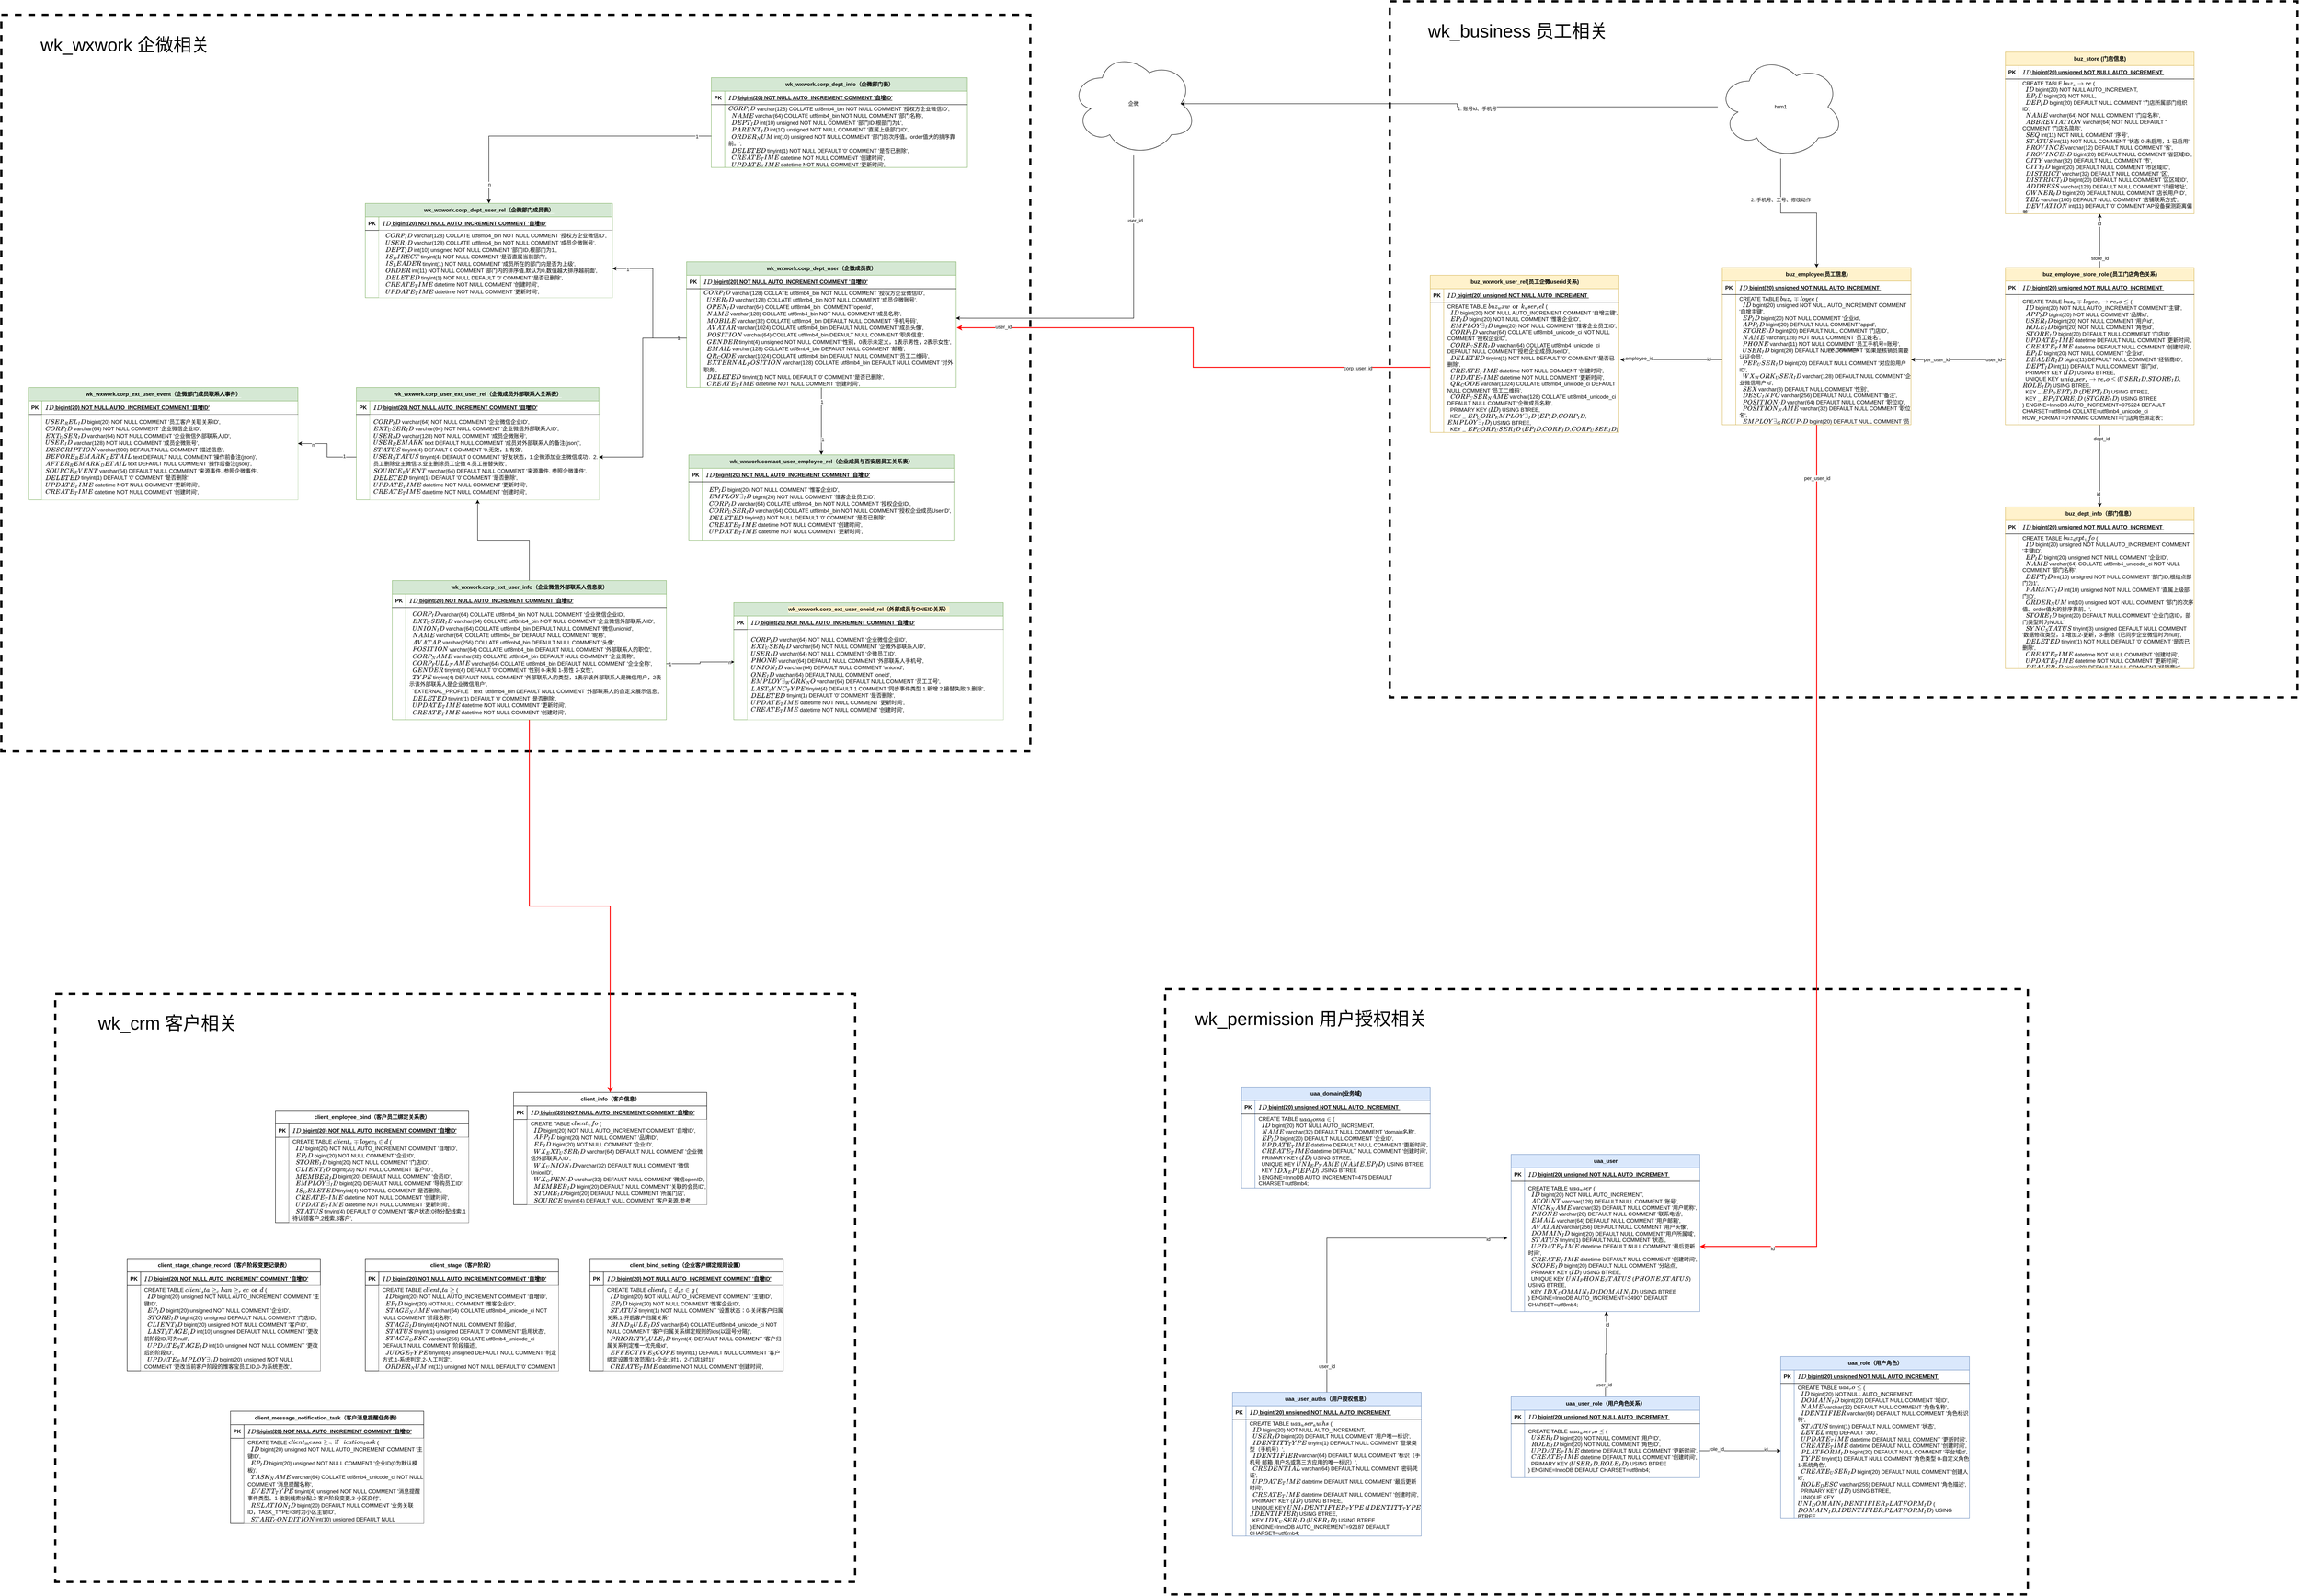 <mxfile version="21.6.5" type="github">
  <diagram name="第 1 页" id="v13Tga0opJ_VagtoMVjJ">
    <mxGraphModel dx="5603" dy="3286" grid="1" gridSize="10" guides="1" tooltips="1" connect="1" arrows="1" fold="1" page="1" pageScale="1" pageWidth="827" pageHeight="1169" math="0" shadow="0">
      <root>
        <mxCell id="0" />
        <mxCell id="1" parent="0" />
        <mxCell id="G97xu8YOoIPIuhDE5bah-65" value="" style="rounded=0;whiteSpace=wrap;html=1;dashed=1;fillColor=none;strokeWidth=5;" vertex="1" parent="1">
          <mxGeometry x="-3410" y="1000" width="1780" height="1310" as="geometry" />
        </mxCell>
        <mxCell id="NSwK4JqKExf3FO7wUMZo-9" value="wk_business" style="rounded=0;whiteSpace=wrap;html=1;fillColor=none;strokeWidth=5;dashed=1;" parent="1" vertex="1">
          <mxGeometry x="-440" y="-1210" width="2020" height="1550" as="geometry" />
        </mxCell>
        <mxCell id="NSwK4JqKExf3FO7wUMZo-8" value="" style="rounded=0;whiteSpace=wrap;html=1;dashed=1;fillColor=none;strokeWidth=5;" parent="1" vertex="1">
          <mxGeometry x="-940" y="990" width="1920" height="1348" as="geometry" />
        </mxCell>
        <mxCell id="0U1Ae2gim0tneBmZpMTz-1" value="uaa_user" style="shape=table;startSize=30;container=1;collapsible=1;childLayout=tableLayout;fixedRows=1;rowLines=0;fontStyle=1;align=center;resizeLast=1;html=1;fillColor=#dae8fc;strokeColor=#6c8ebf;" parent="1" vertex="1">
          <mxGeometry x="-170" y="1358" width="420" height="350" as="geometry" />
        </mxCell>
        <mxCell id="0U1Ae2gim0tneBmZpMTz-2" value="" style="shape=tableRow;horizontal=0;startSize=0;swimlaneHead=0;swimlaneBody=0;fillColor=none;collapsible=0;dropTarget=0;points=[[0,0.5],[1,0.5]];portConstraint=eastwest;top=0;left=0;right=0;bottom=1;" parent="0U1Ae2gim0tneBmZpMTz-1" vertex="1">
          <mxGeometry y="30" width="420" height="30" as="geometry" />
        </mxCell>
        <mxCell id="0U1Ae2gim0tneBmZpMTz-3" value="PK" style="shape=partialRectangle;connectable=0;fillColor=none;top=0;left=0;bottom=0;right=0;fontStyle=1;overflow=hidden;whiteSpace=wrap;html=1;" parent="0U1Ae2gim0tneBmZpMTz-2" vertex="1">
          <mxGeometry width="30" height="30" as="geometry">
            <mxRectangle width="30" height="30" as="alternateBounds" />
          </mxGeometry>
        </mxCell>
        <mxCell id="0U1Ae2gim0tneBmZpMTz-4" value="`ID` bigint(20) unsigned NOT NULL AUTO_INCREMENT&amp;nbsp;" style="shape=partialRectangle;connectable=0;fillColor=none;top=0;left=0;bottom=0;right=0;align=left;spacingLeft=6;fontStyle=5;overflow=hidden;whiteSpace=wrap;html=1;" parent="0U1Ae2gim0tneBmZpMTz-2" vertex="1">
          <mxGeometry x="30" width="390" height="30" as="geometry">
            <mxRectangle width="390" height="30" as="alternateBounds" />
          </mxGeometry>
        </mxCell>
        <mxCell id="0U1Ae2gim0tneBmZpMTz-5" value="" style="shape=tableRow;horizontal=0;startSize=0;swimlaneHead=0;swimlaneBody=0;fillColor=none;collapsible=0;dropTarget=0;points=[[0,0.5],[1,0.5]];portConstraint=eastwest;top=0;left=0;right=0;bottom=0;" parent="0U1Ae2gim0tneBmZpMTz-1" vertex="1">
          <mxGeometry y="60" width="420" height="290" as="geometry" />
        </mxCell>
        <mxCell id="0U1Ae2gim0tneBmZpMTz-6" value="" style="shape=partialRectangle;connectable=0;fillColor=none;top=0;left=0;bottom=0;right=0;editable=1;overflow=hidden;whiteSpace=wrap;html=1;" parent="0U1Ae2gim0tneBmZpMTz-5" vertex="1">
          <mxGeometry width="30" height="290" as="geometry">
            <mxRectangle width="30" height="290" as="alternateBounds" />
          </mxGeometry>
        </mxCell>
        <mxCell id="0U1Ae2gim0tneBmZpMTz-7" value="&lt;div&gt;CREATE TABLE `uaa_user` (&lt;/div&gt;&lt;div&gt;&amp;nbsp; `ID` bigint(20) NOT NULL AUTO_INCREMENT,&lt;/div&gt;&lt;div&gt;&amp;nbsp; `ACCOUNT` varchar(128) DEFAULT NULL COMMENT &#39;账号&#39;,&lt;/div&gt;&lt;div&gt;&amp;nbsp; `NICK_NAME` varchar(32) DEFAULT NULL COMMENT &#39;用户昵称&#39;,&lt;/div&gt;&lt;div&gt;&amp;nbsp; `PHONE` varchar(20) DEFAULT NULL COMMENT &#39;联系电话&#39;,&lt;/div&gt;&lt;div&gt;&amp;nbsp; `EMAIL` varchar(64) DEFAULT NULL COMMENT &#39;用户邮箱&#39;,&lt;/div&gt;&lt;div&gt;&amp;nbsp; `AVATAR` varchar(256) DEFAULT NULL COMMENT &#39;用户头像&#39;,&lt;/div&gt;&lt;div&gt;&amp;nbsp; `DOMAIN_ID` bigint(20) DEFAULT NULL COMMENT &#39;用户所属域&#39;,&lt;/div&gt;&lt;div&gt;&amp;nbsp; `STATUS` tinyint(1) DEFAULT NULL COMMENT &#39;状态&#39;,&lt;/div&gt;&lt;div&gt;&amp;nbsp; `UPDATE_TIME` datetime DEFAULT NULL COMMENT &#39;最后更新时间&#39;,&lt;/div&gt;&lt;div&gt;&amp;nbsp; `CREATE_TIME` datetime DEFAULT NULL COMMENT &#39;创建时间&#39;,&lt;/div&gt;&lt;div&gt;&amp;nbsp; `SCOPE_ID` bigint(20) DEFAULT NULL COMMENT &#39;分站点&#39;,&lt;/div&gt;&lt;div&gt;&amp;nbsp; PRIMARY KEY (`ID`) USING BTREE,&lt;/div&gt;&lt;div&gt;&amp;nbsp; UNIQUE KEY `UNI_PHONE_STATUS` (`PHONE`,`STATUS`) USING BTREE,&lt;/div&gt;&lt;div&gt;&amp;nbsp; KEY `IDX_DOMAIN_ID` (`DOMAIN_ID`) USING BTREE&lt;/div&gt;&lt;div&gt;) ENGINE=InnoDB AUTO_INCREMENT=34907 DEFAULT CHARSET=utf8mb4;&lt;/div&gt;" style="shape=partialRectangle;connectable=0;fillColor=none;top=0;left=0;bottom=0;right=0;align=left;spacingLeft=6;overflow=hidden;whiteSpace=wrap;html=1;" parent="0U1Ae2gim0tneBmZpMTz-5" vertex="1">
          <mxGeometry x="30" width="390" height="290" as="geometry">
            <mxRectangle width="390" height="290" as="alternateBounds" />
          </mxGeometry>
        </mxCell>
        <mxCell id="0U1Ae2gim0tneBmZpMTz-119" style="edgeStyle=orthogonalEdgeStyle;rounded=0;orthogonalLoop=1;jettySize=auto;html=1;entryX=-0.019;entryY=0.436;entryDx=0;entryDy=0;entryPerimeter=0;" parent="1" source="0U1Ae2gim0tneBmZpMTz-14" target="0U1Ae2gim0tneBmZpMTz-5" edge="1">
          <mxGeometry relative="1" as="geometry" />
        </mxCell>
        <mxCell id="0U1Ae2gim0tneBmZpMTz-121" value="user_id" style="edgeLabel;html=1;align=center;verticalAlign=middle;resizable=0;points=[];" parent="0U1Ae2gim0tneBmZpMTz-119" vertex="1" connectable="0">
          <mxGeometry x="-0.844" relative="1" as="geometry">
            <mxPoint as="offset" />
          </mxGeometry>
        </mxCell>
        <mxCell id="0U1Ae2gim0tneBmZpMTz-122" value="id" style="edgeLabel;html=1;align=center;verticalAlign=middle;resizable=0;points=[];" parent="0U1Ae2gim0tneBmZpMTz-119" vertex="1" connectable="0">
          <mxGeometry x="0.883" y="-2" relative="1" as="geometry">
            <mxPoint as="offset" />
          </mxGeometry>
        </mxCell>
        <mxCell id="0U1Ae2gim0tneBmZpMTz-14" value="uaa_user_auths（用户授权信息）" style="shape=table;startSize=30;container=1;collapsible=1;childLayout=tableLayout;fixedRows=1;rowLines=0;fontStyle=1;align=center;resizeLast=1;html=1;fillColor=#dae8fc;strokeColor=#6c8ebf;" parent="1" vertex="1">
          <mxGeometry x="-790" y="1888" width="420" height="320" as="geometry" />
        </mxCell>
        <mxCell id="0U1Ae2gim0tneBmZpMTz-15" value="" style="shape=tableRow;horizontal=0;startSize=0;swimlaneHead=0;swimlaneBody=0;fillColor=none;collapsible=0;dropTarget=0;points=[[0,0.5],[1,0.5]];portConstraint=eastwest;top=0;left=0;right=0;bottom=1;" parent="0U1Ae2gim0tneBmZpMTz-14" vertex="1">
          <mxGeometry y="30" width="420" height="30" as="geometry" />
        </mxCell>
        <mxCell id="0U1Ae2gim0tneBmZpMTz-16" value="PK" style="shape=partialRectangle;connectable=0;fillColor=none;top=0;left=0;bottom=0;right=0;fontStyle=1;overflow=hidden;whiteSpace=wrap;html=1;" parent="0U1Ae2gim0tneBmZpMTz-15" vertex="1">
          <mxGeometry width="30" height="30" as="geometry">
            <mxRectangle width="30" height="30" as="alternateBounds" />
          </mxGeometry>
        </mxCell>
        <mxCell id="0U1Ae2gim0tneBmZpMTz-17" value="`ID` bigint(20) unsigned NOT NULL AUTO_INCREMENT&amp;nbsp;" style="shape=partialRectangle;connectable=0;fillColor=none;top=0;left=0;bottom=0;right=0;align=left;spacingLeft=6;fontStyle=5;overflow=hidden;whiteSpace=wrap;html=1;" parent="0U1Ae2gim0tneBmZpMTz-15" vertex="1">
          <mxGeometry x="30" width="390" height="30" as="geometry">
            <mxRectangle width="390" height="30" as="alternateBounds" />
          </mxGeometry>
        </mxCell>
        <mxCell id="0U1Ae2gim0tneBmZpMTz-18" value="" style="shape=tableRow;horizontal=0;startSize=0;swimlaneHead=0;swimlaneBody=0;fillColor=none;collapsible=0;dropTarget=0;points=[[0,0.5],[1,0.5]];portConstraint=eastwest;top=0;left=0;right=0;bottom=0;" parent="0U1Ae2gim0tneBmZpMTz-14" vertex="1">
          <mxGeometry y="60" width="420" height="260" as="geometry" />
        </mxCell>
        <mxCell id="0U1Ae2gim0tneBmZpMTz-19" value="" style="shape=partialRectangle;connectable=0;fillColor=none;top=0;left=0;bottom=0;right=0;editable=1;overflow=hidden;whiteSpace=wrap;html=1;" parent="0U1Ae2gim0tneBmZpMTz-18" vertex="1">
          <mxGeometry width="30" height="260" as="geometry">
            <mxRectangle width="30" height="260" as="alternateBounds" />
          </mxGeometry>
        </mxCell>
        <mxCell id="0U1Ae2gim0tneBmZpMTz-20" value="&lt;div&gt;CREATE TABLE `uaa_user_auths` (&lt;/div&gt;&lt;div&gt;&amp;nbsp; `ID` bigint(20) NOT NULL AUTO_INCREMENT,&lt;/div&gt;&lt;div&gt;&amp;nbsp; `USER_ID` bigint(20) DEFAULT NULL COMMENT &#39;用户唯一标识&#39;,&lt;/div&gt;&lt;div&gt;&amp;nbsp; `IDENTITY_TYPE` tinyint(1) DEFAULT NULL COMMENT &#39;登录类型（手机号）&#39;,&lt;/div&gt;&lt;div&gt;&amp;nbsp; `IDENTIFIER` varchar(64) DEFAULT NULL COMMENT &#39;标识（手机号 邮箱 用户名或第三方应用的唯一标识）&#39;,&lt;/div&gt;&lt;div&gt;&amp;nbsp; `CREDENTIAL` varchar(64) DEFAULT NULL COMMENT &#39;密码凭证&#39;,&lt;/div&gt;&lt;div&gt;&amp;nbsp; `UPDATE_TIME` datetime DEFAULT NULL COMMENT &#39;最后更新时间&#39;,&lt;/div&gt;&lt;div&gt;&amp;nbsp; `CREATE_TIME` datetime DEFAULT NULL COMMENT &#39;创建时间&#39;,&lt;/div&gt;&lt;div&gt;&amp;nbsp; PRIMARY KEY (`ID`) USING BTREE,&lt;/div&gt;&lt;div&gt;&amp;nbsp; UNIQUE KEY `UNI_IDENTIFIER_TYPE` (`IDENTITY_TYPE`,`IDENTIFIER`) USING BTREE,&lt;/div&gt;&lt;div&gt;&amp;nbsp; KEY `IDX_USER_ID` (`USER_ID`) USING BTREE&lt;/div&gt;&lt;div&gt;) ENGINE=InnoDB AUTO_INCREMENT=92187 DEFAULT CHARSET=utf8mb4;&lt;/div&gt;" style="shape=partialRectangle;connectable=0;fillColor=none;top=0;left=0;bottom=0;right=0;align=left;spacingLeft=6;overflow=hidden;whiteSpace=wrap;html=1;" parent="0U1Ae2gim0tneBmZpMTz-18" vertex="1">
          <mxGeometry x="30" width="390" height="260" as="geometry">
            <mxRectangle width="390" height="260" as="alternateBounds" />
          </mxGeometry>
        </mxCell>
        <mxCell id="0U1Ae2gim0tneBmZpMTz-21" value="uaa_domain(业务域)" style="shape=table;startSize=30;container=1;collapsible=1;childLayout=tableLayout;fixedRows=1;rowLines=0;fontStyle=1;align=center;resizeLast=1;html=1;fillColor=#dae8fc;strokeColor=#6c8ebf;" parent="1" vertex="1">
          <mxGeometry x="-770" y="1208" width="420" height="225" as="geometry" />
        </mxCell>
        <mxCell id="0U1Ae2gim0tneBmZpMTz-22" value="" style="shape=tableRow;horizontal=0;startSize=0;swimlaneHead=0;swimlaneBody=0;fillColor=none;collapsible=0;dropTarget=0;points=[[0,0.5],[1,0.5]];portConstraint=eastwest;top=0;left=0;right=0;bottom=1;" parent="0U1Ae2gim0tneBmZpMTz-21" vertex="1">
          <mxGeometry y="30" width="420" height="30" as="geometry" />
        </mxCell>
        <mxCell id="0U1Ae2gim0tneBmZpMTz-23" value="PK" style="shape=partialRectangle;connectable=0;fillColor=none;top=0;left=0;bottom=0;right=0;fontStyle=1;overflow=hidden;whiteSpace=wrap;html=1;" parent="0U1Ae2gim0tneBmZpMTz-22" vertex="1">
          <mxGeometry width="30" height="30" as="geometry">
            <mxRectangle width="30" height="30" as="alternateBounds" />
          </mxGeometry>
        </mxCell>
        <mxCell id="0U1Ae2gim0tneBmZpMTz-24" value="`ID` bigint(20) unsigned NOT NULL AUTO_INCREMENT&amp;nbsp;" style="shape=partialRectangle;connectable=0;fillColor=none;top=0;left=0;bottom=0;right=0;align=left;spacingLeft=6;fontStyle=5;overflow=hidden;whiteSpace=wrap;html=1;" parent="0U1Ae2gim0tneBmZpMTz-22" vertex="1">
          <mxGeometry x="30" width="390" height="30" as="geometry">
            <mxRectangle width="390" height="30" as="alternateBounds" />
          </mxGeometry>
        </mxCell>
        <mxCell id="0U1Ae2gim0tneBmZpMTz-25" value="" style="shape=tableRow;horizontal=0;startSize=0;swimlaneHead=0;swimlaneBody=0;fillColor=none;collapsible=0;dropTarget=0;points=[[0,0.5],[1,0.5]];portConstraint=eastwest;top=0;left=0;right=0;bottom=0;" parent="0U1Ae2gim0tneBmZpMTz-21" vertex="1">
          <mxGeometry y="60" width="420" height="165" as="geometry" />
        </mxCell>
        <mxCell id="0U1Ae2gim0tneBmZpMTz-26" value="" style="shape=partialRectangle;connectable=0;fillColor=none;top=0;left=0;bottom=0;right=0;editable=1;overflow=hidden;whiteSpace=wrap;html=1;" parent="0U1Ae2gim0tneBmZpMTz-25" vertex="1">
          <mxGeometry width="30" height="165" as="geometry">
            <mxRectangle width="30" height="165" as="alternateBounds" />
          </mxGeometry>
        </mxCell>
        <mxCell id="0U1Ae2gim0tneBmZpMTz-27" value="&lt;div&gt;CREATE TABLE `uaa_domain` (&lt;/div&gt;&lt;div&gt;&amp;nbsp; `ID` bigint(20) NOT NULL AUTO_INCREMENT,&lt;/div&gt;&lt;div&gt;&amp;nbsp; `NAME` varchar(32) DEFAULT NULL COMMENT &#39;domain名称&#39;,&lt;/div&gt;&lt;div&gt;&amp;nbsp; `EP_ID` bigint(20) DEFAULT NULL COMMENT &#39;企业ID&#39;,&lt;/div&gt;&lt;div&gt;&amp;nbsp; `UPDATE_TIME` datetime DEFAULT NULL COMMENT &#39;更新时间&#39;,&lt;/div&gt;&lt;div&gt;&amp;nbsp; `CREATE_TIME` datetime DEFAULT NULL COMMENT &#39;创建时间&#39;,&lt;/div&gt;&lt;div&gt;&amp;nbsp; PRIMARY KEY (`ID`) USING BTREE,&lt;/div&gt;&lt;div&gt;&amp;nbsp; UNIQUE KEY `UNI_EP_NAME` (`NAME`,`EP_ID`) USING BTREE,&lt;/div&gt;&lt;div&gt;&amp;nbsp; KEY `IDX_EP` (`EP_ID`) USING BTREE&lt;/div&gt;&lt;div&gt;) ENGINE=InnoDB AUTO_INCREMENT=475 DEFAULT CHARSET=utf8mb4;&lt;/div&gt;" style="shape=partialRectangle;connectable=0;fillColor=none;top=0;left=0;bottom=0;right=0;align=left;spacingLeft=6;overflow=hidden;whiteSpace=wrap;html=1;" parent="0U1Ae2gim0tneBmZpMTz-25" vertex="1">
          <mxGeometry x="30" width="390" height="165" as="geometry">
            <mxRectangle width="390" height="165" as="alternateBounds" />
          </mxGeometry>
        </mxCell>
        <mxCell id="0U1Ae2gim0tneBmZpMTz-28" value="uaa_role（用户角色）" style="shape=table;startSize=30;container=1;collapsible=1;childLayout=tableLayout;fixedRows=1;rowLines=0;fontStyle=1;align=center;resizeLast=1;html=1;fillColor=#dae8fc;strokeColor=#6c8ebf;" parent="1" vertex="1">
          <mxGeometry x="430" y="1808" width="420" height="360" as="geometry" />
        </mxCell>
        <mxCell id="0U1Ae2gim0tneBmZpMTz-29" value="" style="shape=tableRow;horizontal=0;startSize=0;swimlaneHead=0;swimlaneBody=0;fillColor=none;collapsible=0;dropTarget=0;points=[[0,0.5],[1,0.5]];portConstraint=eastwest;top=0;left=0;right=0;bottom=1;" parent="0U1Ae2gim0tneBmZpMTz-28" vertex="1">
          <mxGeometry y="30" width="420" height="30" as="geometry" />
        </mxCell>
        <mxCell id="0U1Ae2gim0tneBmZpMTz-30" value="PK" style="shape=partialRectangle;connectable=0;fillColor=none;top=0;left=0;bottom=0;right=0;fontStyle=1;overflow=hidden;whiteSpace=wrap;html=1;" parent="0U1Ae2gim0tneBmZpMTz-29" vertex="1">
          <mxGeometry width="30" height="30" as="geometry">
            <mxRectangle width="30" height="30" as="alternateBounds" />
          </mxGeometry>
        </mxCell>
        <mxCell id="0U1Ae2gim0tneBmZpMTz-31" value="`ID` bigint(20) unsigned NOT NULL AUTO_INCREMENT&amp;nbsp;" style="shape=partialRectangle;connectable=0;fillColor=none;top=0;left=0;bottom=0;right=0;align=left;spacingLeft=6;fontStyle=5;overflow=hidden;whiteSpace=wrap;html=1;" parent="0U1Ae2gim0tneBmZpMTz-29" vertex="1">
          <mxGeometry x="30" width="390" height="30" as="geometry">
            <mxRectangle width="390" height="30" as="alternateBounds" />
          </mxGeometry>
        </mxCell>
        <mxCell id="0U1Ae2gim0tneBmZpMTz-32" value="" style="shape=tableRow;horizontal=0;startSize=0;swimlaneHead=0;swimlaneBody=0;fillColor=none;collapsible=0;dropTarget=0;points=[[0,0.5],[1,0.5]];portConstraint=eastwest;top=0;left=0;right=0;bottom=0;" parent="0U1Ae2gim0tneBmZpMTz-28" vertex="1">
          <mxGeometry y="60" width="420" height="300" as="geometry" />
        </mxCell>
        <mxCell id="0U1Ae2gim0tneBmZpMTz-33" value="" style="shape=partialRectangle;connectable=0;fillColor=none;top=0;left=0;bottom=0;right=0;editable=1;overflow=hidden;whiteSpace=wrap;html=1;" parent="0U1Ae2gim0tneBmZpMTz-32" vertex="1">
          <mxGeometry width="30" height="300" as="geometry">
            <mxRectangle width="30" height="300" as="alternateBounds" />
          </mxGeometry>
        </mxCell>
        <mxCell id="0U1Ae2gim0tneBmZpMTz-34" value="&lt;div&gt;CREATE TABLE `uaa_role` (&lt;/div&gt;&lt;div&gt;&amp;nbsp; `ID` bigint(20) NOT NULL AUTO_INCREMENT,&lt;/div&gt;&lt;div&gt;&amp;nbsp; `DOMAIN_ID` bigint(20) DEFAULT NULL COMMENT &#39;域ID&#39;,&lt;/div&gt;&lt;div&gt;&amp;nbsp; `NAME` varchar(32) DEFAULT NULL COMMENT &#39;角色名称&#39;,&lt;/div&gt;&lt;div&gt;&amp;nbsp; `IDENTIFIER` varchar(64) DEFAULT NULL COMMENT &#39;角色标识符&#39;,&lt;/div&gt;&lt;div&gt;&amp;nbsp; `STATUS` tinyint(1) DEFAULT NULL COMMENT &#39;状态&#39;,&lt;/div&gt;&lt;div&gt;&amp;nbsp; `LEVEL` int(6) DEFAULT &#39;300&#39;,&lt;/div&gt;&lt;div&gt;&amp;nbsp; `UPDATE_TIME` datetime DEFAULT NULL COMMENT &#39;更新时间&#39;,&lt;/div&gt;&lt;div&gt;&amp;nbsp; `CREATE_TIME` datetime DEFAULT NULL COMMENT &#39;创建时间&#39;,&lt;/div&gt;&lt;div&gt;&amp;nbsp; `PLATFORM_ID` bigint(20) DEFAULT NULL COMMENT &#39;平台域id&#39;,&lt;/div&gt;&lt;div&gt;&amp;nbsp; `TYPE` tinyint(1) DEFAULT NULL COMMENT &#39;角色类型 0-自定义角色 1-系统角色&#39;,&lt;/div&gt;&lt;div&gt;&amp;nbsp; `CREATE_USER_ID` bigint(20) DEFAULT NULL COMMENT &#39;创建人id&#39;,&lt;/div&gt;&lt;div&gt;&amp;nbsp; `ROLE_DESC` varchar(255) DEFAULT NULL COMMENT &#39;角色描述&#39;,&lt;/div&gt;&lt;div&gt;&amp;nbsp; PRIMARY KEY (`ID`) USING BTREE,&lt;/div&gt;&lt;div&gt;&amp;nbsp; UNIQUE KEY `UNI_DOMAIN_IDENTIFIER_PLATFORM_ID` (`DOMAIN_ID`,`IDENTIFIER`,`PLATFORM_ID`) USING BTREE&lt;/div&gt;&lt;div&gt;) ENGINE=InnoDB AUTO_INCREMENT=163 DEFAULT CHARSET=utf8mb4;&lt;/div&gt;" style="shape=partialRectangle;connectable=0;fillColor=none;top=0;left=0;bottom=0;right=0;align=left;spacingLeft=6;overflow=hidden;whiteSpace=wrap;html=1;" parent="0U1Ae2gim0tneBmZpMTz-32" vertex="1">
          <mxGeometry x="30" width="390" height="300" as="geometry">
            <mxRectangle width="390" height="300" as="alternateBounds" />
          </mxGeometry>
        </mxCell>
        <mxCell id="0U1Ae2gim0tneBmZpMTz-112" style="edgeStyle=orthogonalEdgeStyle;rounded=0;orthogonalLoop=1;jettySize=auto;html=1;entryX=0.505;entryY=1;entryDx=0;entryDy=0;entryPerimeter=0;" parent="1" source="0U1Ae2gim0tneBmZpMTz-35" target="0U1Ae2gim0tneBmZpMTz-5" edge="1">
          <mxGeometry relative="1" as="geometry" />
        </mxCell>
        <mxCell id="0U1Ae2gim0tneBmZpMTz-113" value="user_id" style="edgeLabel;html=1;align=center;verticalAlign=middle;resizable=0;points=[];" parent="0U1Ae2gim0tneBmZpMTz-112" vertex="1" connectable="0">
          <mxGeometry x="-0.726" y="4" relative="1" as="geometry">
            <mxPoint y="-1" as="offset" />
          </mxGeometry>
        </mxCell>
        <mxCell id="0U1Ae2gim0tneBmZpMTz-114" value="id" style="edgeLabel;html=1;align=center;verticalAlign=middle;resizable=0;points=[];" parent="0U1Ae2gim0tneBmZpMTz-112" vertex="1" connectable="0">
          <mxGeometry x="0.715" y="-2" relative="1" as="geometry">
            <mxPoint y="1" as="offset" />
          </mxGeometry>
        </mxCell>
        <mxCell id="0U1Ae2gim0tneBmZpMTz-35" value="uaa_user_role（用户角色关系）" style="shape=table;startSize=30;container=1;collapsible=1;childLayout=tableLayout;fixedRows=1;rowLines=0;fontStyle=1;align=center;resizeLast=1;html=1;fillColor=#dae8fc;strokeColor=#6c8ebf;" parent="1" vertex="1">
          <mxGeometry x="-170" y="1898" width="420" height="180" as="geometry" />
        </mxCell>
        <mxCell id="0U1Ae2gim0tneBmZpMTz-36" value="" style="shape=tableRow;horizontal=0;startSize=0;swimlaneHead=0;swimlaneBody=0;fillColor=none;collapsible=0;dropTarget=0;points=[[0,0.5],[1,0.5]];portConstraint=eastwest;top=0;left=0;right=0;bottom=1;" parent="0U1Ae2gim0tneBmZpMTz-35" vertex="1">
          <mxGeometry y="30" width="420" height="30" as="geometry" />
        </mxCell>
        <mxCell id="0U1Ae2gim0tneBmZpMTz-37" value="PK" style="shape=partialRectangle;connectable=0;fillColor=none;top=0;left=0;bottom=0;right=0;fontStyle=1;overflow=hidden;whiteSpace=wrap;html=1;" parent="0U1Ae2gim0tneBmZpMTz-36" vertex="1">
          <mxGeometry width="30" height="30" as="geometry">
            <mxRectangle width="30" height="30" as="alternateBounds" />
          </mxGeometry>
        </mxCell>
        <mxCell id="0U1Ae2gim0tneBmZpMTz-38" value="`ID` bigint(20) unsigned NOT NULL AUTO_INCREMENT&amp;nbsp;" style="shape=partialRectangle;connectable=0;fillColor=none;top=0;left=0;bottom=0;right=0;align=left;spacingLeft=6;fontStyle=5;overflow=hidden;whiteSpace=wrap;html=1;" parent="0U1Ae2gim0tneBmZpMTz-36" vertex="1">
          <mxGeometry x="30" width="390" height="30" as="geometry">
            <mxRectangle width="390" height="30" as="alternateBounds" />
          </mxGeometry>
        </mxCell>
        <mxCell id="0U1Ae2gim0tneBmZpMTz-39" value="" style="shape=tableRow;horizontal=0;startSize=0;swimlaneHead=0;swimlaneBody=0;fillColor=none;collapsible=0;dropTarget=0;points=[[0,0.5],[1,0.5]];portConstraint=eastwest;top=0;left=0;right=0;bottom=0;" parent="0U1Ae2gim0tneBmZpMTz-35" vertex="1">
          <mxGeometry y="60" width="420" height="120" as="geometry" />
        </mxCell>
        <mxCell id="0U1Ae2gim0tneBmZpMTz-40" value="" style="shape=partialRectangle;connectable=0;fillColor=none;top=0;left=0;bottom=0;right=0;editable=1;overflow=hidden;whiteSpace=wrap;html=1;" parent="0U1Ae2gim0tneBmZpMTz-39" vertex="1">
          <mxGeometry width="30" height="120" as="geometry">
            <mxRectangle width="30" height="120" as="alternateBounds" />
          </mxGeometry>
        </mxCell>
        <mxCell id="0U1Ae2gim0tneBmZpMTz-41" value="&lt;div&gt;CREATE TABLE `uaa_user_role` (&lt;/div&gt;&lt;div&gt;&amp;nbsp; `USER_ID` bigint(20) NOT NULL COMMENT &#39;用户ID&#39;,&lt;/div&gt;&lt;div&gt;&amp;nbsp; `ROLE_ID` bigint(20) NOT NULL COMMENT &#39;角色ID&#39;,&lt;/div&gt;&lt;div&gt;&amp;nbsp; `UPDATE_TIME` datetime DEFAULT NULL COMMENT &#39;更新时间&#39;,&lt;/div&gt;&lt;div&gt;&amp;nbsp; `CREATE_TIME` datetime DEFAULT NULL COMMENT &#39;创建时间&#39;,&lt;/div&gt;&lt;div&gt;&amp;nbsp; PRIMARY KEY (`USER_ID`,`ROLE_ID`) USING BTREE&lt;/div&gt;&lt;div&gt;) ENGINE=InnoDB DEFAULT CHARSET=utf8mb4;&lt;/div&gt;" style="shape=partialRectangle;connectable=0;fillColor=none;top=0;left=0;bottom=0;right=0;align=left;spacingLeft=6;overflow=hidden;whiteSpace=wrap;html=1;" parent="0U1Ae2gim0tneBmZpMTz-39" vertex="1">
          <mxGeometry x="30" width="390" height="120" as="geometry">
            <mxRectangle width="390" height="120" as="alternateBounds" />
          </mxGeometry>
        </mxCell>
        <mxCell id="0U1Ae2gim0tneBmZpMTz-107" style="edgeStyle=orthogonalEdgeStyle;rounded=0;orthogonalLoop=1;jettySize=auto;html=1;entryX=1;entryY=0.5;entryDx=0;entryDy=0;strokeColor=#FF0000;strokeWidth=2;" parent="1" source="0U1Ae2gim0tneBmZpMTz-43" target="0U1Ae2gim0tneBmZpMTz-5" edge="1">
          <mxGeometry relative="1" as="geometry" />
        </mxCell>
        <mxCell id="0U1Ae2gim0tneBmZpMTz-109" value="per_user_id" style="edgeLabel;html=1;align=center;verticalAlign=middle;resizable=0;points=[];" parent="0U1Ae2gim0tneBmZpMTz-107" vertex="1" connectable="0">
          <mxGeometry x="-0.886" y="1" relative="1" as="geometry">
            <mxPoint as="offset" />
          </mxGeometry>
        </mxCell>
        <mxCell id="0U1Ae2gim0tneBmZpMTz-110" value="id" style="edgeLabel;html=1;align=center;verticalAlign=middle;resizable=0;points=[];" parent="0U1Ae2gim0tneBmZpMTz-107" vertex="1" connectable="0">
          <mxGeometry x="0.845" y="5" relative="1" as="geometry">
            <mxPoint as="offset" />
          </mxGeometry>
        </mxCell>
        <mxCell id="0U1Ae2gim0tneBmZpMTz-43" value="buz_employee(员工信息)" style="shape=table;startSize=30;container=1;collapsible=1;childLayout=tableLayout;fixedRows=1;rowLines=0;fontStyle=1;align=center;resizeLast=1;html=1;fillColor=#fff2cc;strokeColor=#d6b656;" parent="1" vertex="1">
          <mxGeometry x="300" y="-617" width="420" height="350" as="geometry" />
        </mxCell>
        <mxCell id="0U1Ae2gim0tneBmZpMTz-44" value="" style="shape=tableRow;horizontal=0;startSize=0;swimlaneHead=0;swimlaneBody=0;fillColor=none;collapsible=0;dropTarget=0;points=[[0,0.5],[1,0.5]];portConstraint=eastwest;top=0;left=0;right=0;bottom=1;" parent="0U1Ae2gim0tneBmZpMTz-43" vertex="1">
          <mxGeometry y="30" width="420" height="30" as="geometry" />
        </mxCell>
        <mxCell id="0U1Ae2gim0tneBmZpMTz-45" value="PK" style="shape=partialRectangle;connectable=0;fillColor=none;top=0;left=0;bottom=0;right=0;fontStyle=1;overflow=hidden;whiteSpace=wrap;html=1;" parent="0U1Ae2gim0tneBmZpMTz-44" vertex="1">
          <mxGeometry width="30" height="30" as="geometry">
            <mxRectangle width="30" height="30" as="alternateBounds" />
          </mxGeometry>
        </mxCell>
        <mxCell id="0U1Ae2gim0tneBmZpMTz-46" value="`ID` bigint(20) unsigned NOT NULL AUTO_INCREMENT&amp;nbsp;" style="shape=partialRectangle;connectable=0;fillColor=none;top=0;left=0;bottom=0;right=0;align=left;spacingLeft=6;fontStyle=5;overflow=hidden;whiteSpace=wrap;html=1;" parent="0U1Ae2gim0tneBmZpMTz-44" vertex="1">
          <mxGeometry x="30" width="390" height="30" as="geometry">
            <mxRectangle width="390" height="30" as="alternateBounds" />
          </mxGeometry>
        </mxCell>
        <mxCell id="0U1Ae2gim0tneBmZpMTz-47" value="" style="shape=tableRow;horizontal=0;startSize=0;swimlaneHead=0;swimlaneBody=0;fillColor=none;collapsible=0;dropTarget=0;points=[[0,0.5],[1,0.5]];portConstraint=eastwest;top=0;left=0;right=0;bottom=0;" parent="0U1Ae2gim0tneBmZpMTz-43" vertex="1">
          <mxGeometry y="60" width="420" height="290" as="geometry" />
        </mxCell>
        <mxCell id="0U1Ae2gim0tneBmZpMTz-48" value="" style="shape=partialRectangle;connectable=0;fillColor=none;top=0;left=0;bottom=0;right=0;editable=1;overflow=hidden;whiteSpace=wrap;html=1;" parent="0U1Ae2gim0tneBmZpMTz-47" vertex="1">
          <mxGeometry width="30" height="290" as="geometry">
            <mxRectangle width="30" height="290" as="alternateBounds" />
          </mxGeometry>
        </mxCell>
        <mxCell id="0U1Ae2gim0tneBmZpMTz-49" value="&lt;div&gt;CREATE TABLE `buz_employee` (&lt;/div&gt;&lt;div&gt;&amp;nbsp; `ID` bigint(20) unsigned NOT NULL AUTO_INCREMENT COMMENT &#39;自增主键&#39;,&lt;/div&gt;&lt;div&gt;&amp;nbsp; `EP_ID` bigint(20) NOT NULL COMMENT &#39;企业id&#39;,&lt;/div&gt;&lt;div&gt;&amp;nbsp; `APP_ID` bigint(20) DEFAULT NULL COMMENT &#39;appid&#39;,&lt;/div&gt;&lt;div&gt;&amp;nbsp; `STORE_ID` bigint(20) DEFAULT NULL COMMENT &#39;门店ID&#39;,&lt;/div&gt;&lt;div&gt;&amp;nbsp; `NAME` varchar(128) NOT NULL COMMENT &#39;员工姓名&#39;,&lt;/div&gt;&lt;div&gt;&amp;nbsp; `PHONE` varchar(11) NOT NULL COMMENT &#39;员工手机号=账号&#39;,&lt;/div&gt;&lt;div&gt;&amp;nbsp; `USER_ID` bigint(20) DEFAULT NULL COMMENT &#39;如果是核销员需要认证会员&#39;,&lt;/div&gt;&lt;div&gt;&amp;nbsp; `PER_USER_ID` bigint(20) DEFAULT NULL COMMENT &#39;对应的用户ID&#39;,&lt;/div&gt;&lt;div&gt;&amp;nbsp; `WX_WORK_USER_ID` varchar(128) DEFAULT NULL COMMENT &#39;企业微信用户Id&#39;,&lt;/div&gt;&lt;div&gt;&amp;nbsp; `SEX` varchar(8) DEFAULT NULL COMMENT &#39;性别&#39;,&lt;/div&gt;&lt;div&gt;&amp;nbsp; `DESC_INFO` varchar(256) DEFAULT NULL COMMENT &#39;备注&#39;,&lt;/div&gt;&lt;div&gt;&amp;nbsp; `POSITION_ID` varchar(64) DEFAULT NULL COMMENT &#39;职位ID&#39;,&lt;/div&gt;&lt;div&gt;&amp;nbsp; `POSITION_NAME` varchar(32) DEFAULT NULL COMMENT &#39;职位名&#39;,&lt;/div&gt;&lt;div&gt;&amp;nbsp; `EMPLOYEE_GROUP_ID` bigint(20) DEFAULT NULL COMMENT &#39;员工所在组ID&#39;,&lt;/div&gt;&lt;div&gt;&amp;nbsp; `EMPLOYEE_GROUP_NAME` varchar(32) DEFAULT NULL COMMENT &#39;员工所在组名&#39;,&lt;/div&gt;&lt;div&gt;&amp;nbsp; `STATUS` tinyint(1) DEFAULT NULL COMMENT &#39;员工状态：1在职2离职&#39;,&lt;/div&gt;&lt;div&gt;&amp;nbsp; `CREATE_TIME` datetime DEFAULT NULL COMMENT &#39;创建时间&#39;,&lt;/div&gt;&lt;div&gt;&amp;nbsp; `UPDATE_TIME` datetime DEFAULT NULL COMMENT &#39;更新时间&#39;,&lt;/div&gt;&lt;div&gt;&amp;nbsp; `SYNC_STATUS` tinyint(1) DEFAULT NULL COMMENT &#39;数据修改类型，1-增加,2-更新，3-删除（已同步企业微信时为null)&#39;,&lt;/div&gt;&lt;div&gt;&amp;nbsp; `EXT_POSITION` varchar(128) DEFAULT NULL COMMENT &#39;对外展示职务&#39;,&lt;/div&gt;&lt;div&gt;&amp;nbsp; `EMAIL` varchar(64) DEFAULT NULL COMMENT &#39;邮箱&#39;,&lt;/div&gt;&lt;div&gt;&amp;nbsp; `IS_WXWORK_USER` tinyint(1) DEFAULT &#39;0&#39; COMMENT &#39;是否是企业微信导购用户&#39;,&lt;/div&gt;&lt;div&gt;&amp;nbsp; `AVATAR` varchar(256) DEFAULT NULL COMMENT &#39;员工头像&#39;,&lt;/div&gt;&lt;div&gt;&amp;nbsp; `DEALER_ID` bigint(11) DEFAULT NULL COMMENT &#39;经销商ID&#39;,&lt;/div&gt;&lt;div&gt;&amp;nbsp; `OUT_EMPLOYEE_ID` varchar(32) DEFAULT NULL COMMENT &#39;外部员工id&#39;,&lt;/div&gt;&lt;div&gt;&amp;nbsp; `CAN_LOGIN_PC` tinyint(1) DEFAULT NULL COMMENT &#39;能否登陆pc&#39;,&lt;/div&gt;&lt;div&gt;&amp;nbsp; `AVATAR_CLOUD` varchar(256) DEFAULT NULL COMMENT &#39;员工头像存放在腾讯云url&#39;,&lt;/div&gt;&lt;div&gt;&amp;nbsp; `IS_DEPT_MANAGE` tinyint(1) DEFAULT NULL COMMENT &#39;是否分部经理&#39;,&lt;/div&gt;&lt;div&gt;&amp;nbsp; `EXT_ROLE` varchar(64) DEFAULT NULL COMMENT &#39;外部角色&#39;,&lt;/div&gt;&lt;div&gt;&amp;nbsp; PRIMARY KEY (`ID`) USING BTREE,&lt;/div&gt;&lt;div&gt;&amp;nbsp; KEY `PHONE` (`PHONE`) USING BTREE,&lt;/div&gt;&lt;div&gt;&amp;nbsp; KEY `idx_perUserId` (`PER_USER_ID`) USING BTREE,&lt;/div&gt;&lt;div&gt;&amp;nbsp; KEY `idx_storeid` (`STORE_ID`),&lt;/div&gt;&lt;div&gt;&amp;nbsp; KEY `idx_outemployeeid` (`OUT_EMPLOYEE_ID`)&lt;/div&gt;&lt;div&gt;) ENGINE=InnoDB AUTO_INCREMENT=21732 DEFAULT CHARSET=utf8mb4 ROW_FORMAT=DYNAMIC;&lt;/div&gt;" style="shape=partialRectangle;connectable=0;fillColor=none;top=0;left=0;bottom=0;right=0;align=left;spacingLeft=6;overflow=hidden;whiteSpace=wrap;html=1;" parent="0U1Ae2gim0tneBmZpMTz-47" vertex="1">
          <mxGeometry x="30" width="390" height="290" as="geometry">
            <mxRectangle width="390" height="290" as="alternateBounds" />
          </mxGeometry>
        </mxCell>
        <mxCell id="0U1Ae2gim0tneBmZpMTz-50" value="buz_wxwork_user_rel(员工企微userid关系)" style="shape=table;startSize=30;container=1;collapsible=1;childLayout=tableLayout;fixedRows=1;rowLines=0;fontStyle=1;align=center;resizeLast=1;html=1;fillColor=#fff2cc;strokeColor=#d6b656;" parent="1" vertex="1">
          <mxGeometry x="-350" y="-600" width="420" height="350" as="geometry" />
        </mxCell>
        <mxCell id="0U1Ae2gim0tneBmZpMTz-51" value="" style="shape=tableRow;horizontal=0;startSize=0;swimlaneHead=0;swimlaneBody=0;fillColor=none;collapsible=0;dropTarget=0;points=[[0,0.5],[1,0.5]];portConstraint=eastwest;top=0;left=0;right=0;bottom=1;" parent="0U1Ae2gim0tneBmZpMTz-50" vertex="1">
          <mxGeometry y="30" width="420" height="30" as="geometry" />
        </mxCell>
        <mxCell id="0U1Ae2gim0tneBmZpMTz-52" value="PK" style="shape=partialRectangle;connectable=0;fillColor=none;top=0;left=0;bottom=0;right=0;fontStyle=1;overflow=hidden;whiteSpace=wrap;html=1;" parent="0U1Ae2gim0tneBmZpMTz-51" vertex="1">
          <mxGeometry width="30" height="30" as="geometry">
            <mxRectangle width="30" height="30" as="alternateBounds" />
          </mxGeometry>
        </mxCell>
        <mxCell id="0U1Ae2gim0tneBmZpMTz-53" value="`ID` bigint(20) unsigned NOT NULL AUTO_INCREMENT&amp;nbsp;" style="shape=partialRectangle;connectable=0;fillColor=none;top=0;left=0;bottom=0;right=0;align=left;spacingLeft=6;fontStyle=5;overflow=hidden;whiteSpace=wrap;html=1;" parent="0U1Ae2gim0tneBmZpMTz-51" vertex="1">
          <mxGeometry x="30" width="390" height="30" as="geometry">
            <mxRectangle width="390" height="30" as="alternateBounds" />
          </mxGeometry>
        </mxCell>
        <mxCell id="0U1Ae2gim0tneBmZpMTz-54" value="" style="shape=tableRow;horizontal=0;startSize=0;swimlaneHead=0;swimlaneBody=0;fillColor=none;collapsible=0;dropTarget=0;points=[[0,0.5],[1,0.5]];portConstraint=eastwest;top=0;left=0;right=0;bottom=0;" parent="0U1Ae2gim0tneBmZpMTz-50" vertex="1">
          <mxGeometry y="60" width="420" height="290" as="geometry" />
        </mxCell>
        <mxCell id="0U1Ae2gim0tneBmZpMTz-55" value="" style="shape=partialRectangle;connectable=0;fillColor=none;top=0;left=0;bottom=0;right=0;editable=1;overflow=hidden;whiteSpace=wrap;html=1;" parent="0U1Ae2gim0tneBmZpMTz-54" vertex="1">
          <mxGeometry width="30" height="290" as="geometry">
            <mxRectangle width="30" height="290" as="alternateBounds" />
          </mxGeometry>
        </mxCell>
        <mxCell id="0U1Ae2gim0tneBmZpMTz-56" value="&lt;div&gt;CREATE TABLE `buz_wxwork_user_rel` (&lt;/div&gt;&lt;div&gt;&amp;nbsp; `ID` bigint(20) NOT NULL AUTO_INCREMENT COMMENT &#39;自增主键&#39;,&lt;/div&gt;&lt;div&gt;&amp;nbsp; `EP_ID` bigint(20) NOT NULL COMMENT &#39;惟客企业ID&#39;,&lt;/div&gt;&lt;div&gt;&amp;nbsp; `EMPLOYEE_ID` bigint(20) NOT NULL COMMENT &#39;惟客企业员工ID&#39;,&lt;/div&gt;&lt;div&gt;&amp;nbsp; `CORP_ID` varchar(64) COLLATE utf8mb4_unicode_ci NOT NULL COMMENT &#39;授权企业ID&#39;,&lt;/div&gt;&lt;div&gt;&amp;nbsp; `CORP_USER_ID` varchar(64) COLLATE utf8mb4_unicode_ci DEFAULT NULL COMMENT &#39;授权企业成员UserID&#39;,&lt;/div&gt;&lt;div&gt;&amp;nbsp; `DELETED` tinyint(1) NOT NULL DEFAULT &#39;0&#39; COMMENT &#39;是否已删除&#39;,&lt;/div&gt;&lt;div&gt;&amp;nbsp; `CREATE_TIME` datetime NOT NULL COMMENT &#39;创建时间&#39;,&lt;/div&gt;&lt;div&gt;&amp;nbsp; `UPDATE_TIME` datetime NOT NULL COMMENT &#39;更新时间&#39;,&lt;/div&gt;&lt;div&gt;&amp;nbsp; `QR_CODE` varchar(1024) COLLATE utf8mb4_unicode_ci DEFAULT NULL COMMENT &#39;员工二维码&#39;,&lt;/div&gt;&lt;div&gt;&amp;nbsp; `CORP_USER_NAME` varchar(128) COLLATE utf8mb4_unicode_ci DEFAULT NULL COMMENT &#39;企微成员名称&#39;,&lt;/div&gt;&lt;div&gt;&amp;nbsp; PRIMARY KEY (`ID`) USING BTREE,&lt;/div&gt;&lt;div&gt;&amp;nbsp; KEY `idx_EP_CORP_EMPLOYEE_ID` (`EP_ID`,`CORP_ID`,`EMPLOYEE_ID`) USING BTREE,&lt;/div&gt;&lt;div&gt;&amp;nbsp; KEY `idx_EP_CORP_USER_ID` (`EP_ID`,`CORP_ID`,`CORP_USER_ID`) USING BTREE&lt;/div&gt;&lt;div&gt;) ENGINE=InnoDB AUTO_INCREMENT=10717 DEFAULT CHARSET=utf8mb4 COLLATE=utf8mb4_unicode_ci ROW_FORMAT=DYNAMIC COMMENT=&#39;惟客员工和企业微信成员关联表&#39;;&lt;/div&gt;" style="shape=partialRectangle;connectable=0;fillColor=none;top=0;left=0;bottom=0;right=0;align=left;spacingLeft=6;overflow=hidden;whiteSpace=wrap;html=1;" parent="0U1Ae2gim0tneBmZpMTz-54" vertex="1">
          <mxGeometry x="30" width="390" height="290" as="geometry">
            <mxRectangle width="390" height="290" as="alternateBounds" />
          </mxGeometry>
        </mxCell>
        <mxCell id="0U1Ae2gim0tneBmZpMTz-86" style="edgeStyle=orthogonalEdgeStyle;rounded=0;orthogonalLoop=1;jettySize=auto;html=1;" parent="1" source="0U1Ae2gim0tneBmZpMTz-57" target="0U1Ae2gim0tneBmZpMTz-75" edge="1">
          <mxGeometry relative="1" as="geometry">
            <Array as="points">
              <mxPoint x="1140" y="-697" />
              <mxPoint x="1140" y="-697" />
            </Array>
          </mxGeometry>
        </mxCell>
        <mxCell id="0U1Ae2gim0tneBmZpMTz-87" value="store_id" style="edgeLabel;html=1;align=center;verticalAlign=middle;resizable=0;points=[];" parent="0U1Ae2gim0tneBmZpMTz-86" vertex="1" connectable="0">
          <mxGeometry x="-0.502" relative="1" as="geometry">
            <mxPoint y="9" as="offset" />
          </mxGeometry>
        </mxCell>
        <mxCell id="0U1Ae2gim0tneBmZpMTz-88" value="id" style="edgeLabel;html=1;align=center;verticalAlign=middle;resizable=0;points=[];" parent="0U1Ae2gim0tneBmZpMTz-86" vertex="1" connectable="0">
          <mxGeometry x="0.635" y="1" relative="1" as="geometry">
            <mxPoint as="offset" />
          </mxGeometry>
        </mxCell>
        <mxCell id="0U1Ae2gim0tneBmZpMTz-96" style="edgeStyle=orthogonalEdgeStyle;rounded=0;orthogonalLoop=1;jettySize=auto;html=1;" parent="1" source="0U1Ae2gim0tneBmZpMTz-57" target="0U1Ae2gim0tneBmZpMTz-64" edge="1">
          <mxGeometry relative="1" as="geometry" />
        </mxCell>
        <mxCell id="0U1Ae2gim0tneBmZpMTz-104" value="dept_id" style="edgeLabel;html=1;align=center;verticalAlign=middle;resizable=0;points=[];" parent="0U1Ae2gim0tneBmZpMTz-96" vertex="1" connectable="0">
          <mxGeometry x="-0.668" y="4" relative="1" as="geometry">
            <mxPoint as="offset" />
          </mxGeometry>
        </mxCell>
        <mxCell id="0U1Ae2gim0tneBmZpMTz-105" value="id" style="edgeLabel;html=1;align=center;verticalAlign=middle;resizable=0;points=[];" parent="0U1Ae2gim0tneBmZpMTz-96" vertex="1" connectable="0">
          <mxGeometry x="0.684" y="-3" relative="1" as="geometry">
            <mxPoint as="offset" />
          </mxGeometry>
        </mxCell>
        <mxCell id="0U1Ae2gim0tneBmZpMTz-57" value="buz_employee_store_role (员工门店角色关系)" style="shape=table;startSize=30;container=1;collapsible=1;childLayout=tableLayout;fixedRows=1;rowLines=0;fontStyle=1;align=center;resizeLast=1;html=1;fillColor=#fff2cc;strokeColor=#d6b656;" parent="1" vertex="1">
          <mxGeometry x="930" y="-617" width="420" height="350" as="geometry" />
        </mxCell>
        <mxCell id="0U1Ae2gim0tneBmZpMTz-58" value="" style="shape=tableRow;horizontal=0;startSize=0;swimlaneHead=0;swimlaneBody=0;fillColor=none;collapsible=0;dropTarget=0;points=[[0,0.5],[1,0.5]];portConstraint=eastwest;top=0;left=0;right=0;bottom=1;" parent="0U1Ae2gim0tneBmZpMTz-57" vertex="1">
          <mxGeometry y="30" width="420" height="30" as="geometry" />
        </mxCell>
        <mxCell id="0U1Ae2gim0tneBmZpMTz-59" value="PK" style="shape=partialRectangle;connectable=0;fillColor=none;top=0;left=0;bottom=0;right=0;fontStyle=1;overflow=hidden;whiteSpace=wrap;html=1;" parent="0U1Ae2gim0tneBmZpMTz-58" vertex="1">
          <mxGeometry width="30" height="30" as="geometry">
            <mxRectangle width="30" height="30" as="alternateBounds" />
          </mxGeometry>
        </mxCell>
        <mxCell id="0U1Ae2gim0tneBmZpMTz-60" value="`ID` bigint(20) unsigned NOT NULL AUTO_INCREMENT&amp;nbsp;" style="shape=partialRectangle;connectable=0;fillColor=none;top=0;left=0;bottom=0;right=0;align=left;spacingLeft=6;fontStyle=5;overflow=hidden;whiteSpace=wrap;html=1;" parent="0U1Ae2gim0tneBmZpMTz-58" vertex="1">
          <mxGeometry x="30" width="390" height="30" as="geometry">
            <mxRectangle width="390" height="30" as="alternateBounds" />
          </mxGeometry>
        </mxCell>
        <mxCell id="0U1Ae2gim0tneBmZpMTz-61" value="" style="shape=tableRow;horizontal=0;startSize=0;swimlaneHead=0;swimlaneBody=0;fillColor=none;collapsible=0;dropTarget=0;points=[[0,0.5],[1,0.5]];portConstraint=eastwest;top=0;left=0;right=0;bottom=0;" parent="0U1Ae2gim0tneBmZpMTz-57" vertex="1">
          <mxGeometry y="60" width="420" height="290" as="geometry" />
        </mxCell>
        <mxCell id="0U1Ae2gim0tneBmZpMTz-62" value="" style="shape=partialRectangle;connectable=0;fillColor=none;top=0;left=0;bottom=0;right=0;editable=1;overflow=hidden;whiteSpace=wrap;html=1;" parent="0U1Ae2gim0tneBmZpMTz-61" vertex="1">
          <mxGeometry width="30" height="290" as="geometry">
            <mxRectangle width="30" height="290" as="alternateBounds" />
          </mxGeometry>
        </mxCell>
        <mxCell id="0U1Ae2gim0tneBmZpMTz-63" value="&lt;div&gt;CREATE TABLE `buz_employee_store_role` (&lt;/div&gt;&lt;div&gt;&amp;nbsp; `ID` bigint(20) NOT NULL AUTO_INCREMENT COMMENT &#39;主键&#39;,&lt;/div&gt;&lt;div&gt;&amp;nbsp; `APP_ID` bigint(20) NOT NULL COMMENT &#39;品牌id&#39;,&lt;/div&gt;&lt;div&gt;&amp;nbsp; `USER_ID` bigint(20) NOT NULL COMMENT &#39;用户id&#39;,&lt;/div&gt;&lt;div&gt;&amp;nbsp; `ROLE_ID` bigint(20) NOT NULL COMMENT &#39;角色id&#39;,&lt;/div&gt;&lt;div&gt;&amp;nbsp; `STORE_ID` bigint(20) DEFAULT NULL COMMENT &#39;门店ID&#39;,&lt;/div&gt;&lt;div&gt;&amp;nbsp; `UPDATE_TIME` datetime DEFAULT NULL COMMENT &#39;更新时间&#39;,&lt;/div&gt;&lt;div&gt;&amp;nbsp; `CREATE_TIME` datetime DEFAULT NULL COMMENT &#39;创建时间&#39;,&lt;/div&gt;&lt;div&gt;&amp;nbsp; `EP_ID` bigint(20) NOT NULL COMMENT &#39;企业id&#39;,&lt;/div&gt;&lt;div&gt;&amp;nbsp; `DEALER_ID` bigint(11) DEFAULT NULL COMMENT &#39;经销商ID&#39;,&lt;/div&gt;&lt;div&gt;&amp;nbsp; `DEPT_ID` int(11) DEFAULT NULL COMMENT &#39;部门id&#39;,&lt;/div&gt;&lt;div&gt;&amp;nbsp; PRIMARY KEY (`ID`) USING BTREE,&lt;/div&gt;&lt;div&gt;&amp;nbsp; UNIQUE KEY `uniq_user_store_role` (`USER_ID`,`STORE_ID`,`ROLE_ID`) USING BTREE,&lt;/div&gt;&lt;div&gt;&amp;nbsp; KEY `idx_EP_DEPT_ID` (`DEPT_ID`) USING BTREE,&lt;/div&gt;&lt;div&gt;&amp;nbsp; KEY `idx_EP_STORE_ID` (`STORE_ID`) USING BTREE&lt;/div&gt;&lt;div&gt;) ENGINE=InnoDB AUTO_INCREMENT=975224 DEFAULT CHARSET=utf8mb4 COLLATE=utf8mb4_unicode_ci ROW_FORMAT=DYNAMIC COMMENT=&#39;门店角色绑定表&#39;;&lt;/div&gt;" style="shape=partialRectangle;connectable=0;fillColor=none;top=0;left=0;bottom=0;right=0;align=left;spacingLeft=6;overflow=hidden;whiteSpace=wrap;html=1;" parent="0U1Ae2gim0tneBmZpMTz-61" vertex="1">
          <mxGeometry x="30" width="390" height="290" as="geometry">
            <mxRectangle width="390" height="290" as="alternateBounds" />
          </mxGeometry>
        </mxCell>
        <mxCell id="0U1Ae2gim0tneBmZpMTz-64" value="buz_dept_info（部门信息）" style="shape=table;startSize=30;container=1;collapsible=1;childLayout=tableLayout;fixedRows=1;rowLines=0;fontStyle=1;align=center;resizeLast=1;html=1;fillColor=#fff2cc;strokeColor=#d6b656;" parent="1" vertex="1">
          <mxGeometry x="930" y="-84" width="420" height="360" as="geometry" />
        </mxCell>
        <mxCell id="0U1Ae2gim0tneBmZpMTz-65" value="" style="shape=tableRow;horizontal=0;startSize=0;swimlaneHead=0;swimlaneBody=0;fillColor=none;collapsible=0;dropTarget=0;points=[[0,0.5],[1,0.5]];portConstraint=eastwest;top=0;left=0;right=0;bottom=1;" parent="0U1Ae2gim0tneBmZpMTz-64" vertex="1">
          <mxGeometry y="30" width="420" height="30" as="geometry" />
        </mxCell>
        <mxCell id="0U1Ae2gim0tneBmZpMTz-66" value="PK" style="shape=partialRectangle;connectable=0;fillColor=none;top=0;left=0;bottom=0;right=0;fontStyle=1;overflow=hidden;whiteSpace=wrap;html=1;" parent="0U1Ae2gim0tneBmZpMTz-65" vertex="1">
          <mxGeometry width="30" height="30" as="geometry">
            <mxRectangle width="30" height="30" as="alternateBounds" />
          </mxGeometry>
        </mxCell>
        <mxCell id="0U1Ae2gim0tneBmZpMTz-67" value="`ID` bigint(20) unsigned NOT NULL AUTO_INCREMENT&amp;nbsp;" style="shape=partialRectangle;connectable=0;fillColor=none;top=0;left=0;bottom=0;right=0;align=left;spacingLeft=6;fontStyle=5;overflow=hidden;whiteSpace=wrap;html=1;" parent="0U1Ae2gim0tneBmZpMTz-65" vertex="1">
          <mxGeometry x="30" width="390" height="30" as="geometry">
            <mxRectangle width="390" height="30" as="alternateBounds" />
          </mxGeometry>
        </mxCell>
        <mxCell id="0U1Ae2gim0tneBmZpMTz-68" value="" style="shape=tableRow;horizontal=0;startSize=0;swimlaneHead=0;swimlaneBody=0;fillColor=none;collapsible=0;dropTarget=0;points=[[0,0.5],[1,0.5]];portConstraint=eastwest;top=0;left=0;right=0;bottom=0;" parent="0U1Ae2gim0tneBmZpMTz-64" vertex="1">
          <mxGeometry y="60" width="420" height="300" as="geometry" />
        </mxCell>
        <mxCell id="0U1Ae2gim0tneBmZpMTz-69" value="" style="shape=partialRectangle;connectable=0;fillColor=none;top=0;left=0;bottom=0;right=0;editable=1;overflow=hidden;whiteSpace=wrap;html=1;" parent="0U1Ae2gim0tneBmZpMTz-68" vertex="1">
          <mxGeometry width="30" height="300" as="geometry">
            <mxRectangle width="30" height="300" as="alternateBounds" />
          </mxGeometry>
        </mxCell>
        <mxCell id="0U1Ae2gim0tneBmZpMTz-70" value="&lt;div&gt;CREATE TABLE `buz_dept_info` (&lt;/div&gt;&lt;div&gt;&amp;nbsp; `ID` bigint(20) unsigned NOT NULL AUTO_INCREMENT COMMENT &#39;主键ID&#39;,&lt;/div&gt;&lt;div&gt;&amp;nbsp; `EP_ID` bigint(20) unsigned NOT NULL COMMENT &#39;企业ID&#39;,&lt;/div&gt;&lt;div&gt;&amp;nbsp; `NAME` varchar(64) COLLATE utf8mb4_unicode_ci NOT NULL COMMENT &#39;部门名称&#39;,&lt;/div&gt;&lt;div&gt;&amp;nbsp; `DEPT_ID` int(10) unsigned NOT NULL COMMENT &#39;部门ID,根结点部门为1&#39;,&lt;/div&gt;&lt;div&gt;&amp;nbsp; `PARENT_ID` int(10) unsigned NOT NULL COMMENT &#39;直属上级部门ID&#39;,&lt;/div&gt;&lt;div&gt;&amp;nbsp; `ORDER_NUM` int(10) unsigned NOT NULL COMMENT &#39;部门的次序值。order值大的排序靠前。&#39;,&lt;/div&gt;&lt;div&gt;&amp;nbsp; `STORE_ID` bigint(20) DEFAULT NULL COMMENT &#39;企业门店ID，部门类型时为NULL&#39;,&lt;/div&gt;&lt;div&gt;&amp;nbsp; `SYNC_STATUS` tinyint(3) unsigned DEFAULT NULL COMMENT &#39;数据修改类型，1-增加,2-更新，3-删除（已同步企业微信时为null)&#39;,&lt;/div&gt;&lt;div&gt;&amp;nbsp; `DELETED` tinyint(1) NOT NULL DEFAULT &#39;0&#39; COMMENT &#39;是否已删除&#39;,&lt;/div&gt;&lt;div&gt;&amp;nbsp; `CREATE_TIME` datetime NOT NULL COMMENT &#39;创建时间&#39;,&lt;/div&gt;&lt;div&gt;&amp;nbsp; `UPDATE_TIME` datetime NOT NULL COMMENT &#39;更新时间&#39;,&lt;/div&gt;&lt;div&gt;&amp;nbsp; `DEALER_ID` bigint(20) DEFAULT NULL COMMENT &#39;经销商id&#39;,&lt;/div&gt;&lt;div&gt;&amp;nbsp; `EXT_JSON` varchar(2048) COLLATE utf8mb4_unicode_ci DEFAULT NULL COMMENT &#39;扩展JSON信息&#39;,&lt;/div&gt;&lt;div&gt;&amp;nbsp; `TYPE` tinyint(4) DEFAULT NULL COMMENT &#39;类型 1-部门 2-经销商 3-门店&#39;,&lt;/div&gt;&lt;div&gt;&amp;nbsp; `DIRECT_STORE_NUM` int(11) DEFAULT NULL COMMENT &#39;直属部门数量&#39;,&lt;/div&gt;&lt;div&gt;&amp;nbsp; `DEALER_NO` varchar(20) COLLATE utf8mb4_unicode_ci DEFAULT NULL COMMENT &#39;经销商编号&#39;,&lt;/div&gt;&lt;div&gt;&amp;nbsp; `APP_ID` bigint(20) DEFAULT NULL COMMENT &#39;品牌id&#39;,&lt;/div&gt;&lt;div&gt;&amp;nbsp; `OUT_DEPT_NO` varchar(256) COLLATE utf8mb4_unicode_ci DEFAULT NULL COMMENT &#39;外部组织部门编号&#39;,&lt;/div&gt;&lt;div&gt;&amp;nbsp; `WXWORK_DEPT_ID` int(11) DEFAULT NULL COMMENT &#39;企微部门id&#39;,&lt;/div&gt;&lt;div&gt;&amp;nbsp; PRIMARY KEY (`ID`) USING BTREE,&lt;/div&gt;&lt;div&gt;&amp;nbsp; UNIQUE KEY `idx_EP_DEPT_ID` (`DEPT_ID`) USING BTREE,&lt;/div&gt;&lt;div&gt;&amp;nbsp; KEY `idx_DEALER_ID` (`DEALER_ID`) USING BTREE,&lt;/div&gt;&lt;div&gt;&amp;nbsp; KEY `idx_EP_STORE_ID` (`STORE_ID`) USING BTREE,&lt;/div&gt;&lt;div&gt;&amp;nbsp; KEY `idx_EP_WXWORK_DEPT_ID` (`WXWORK_DEPT_ID`) USING BTREE,&lt;/div&gt;&lt;div&gt;&amp;nbsp; KEY `idx_outdeptno` (`OUT_DEPT_NO`)&lt;/div&gt;&lt;div&gt;) ENGINE=InnoDB AUTO_INCREMENT=1787 DEFAULT CHARSET=utf8mb4 COLLATE=utf8mb4_unicode_ci ROW_FORMAT=DYNAMIC COMMENT=&#39;惟客企业部门信息&#39;;&lt;/div&gt;" style="shape=partialRectangle;connectable=0;fillColor=none;top=0;left=0;bottom=0;right=0;align=left;spacingLeft=6;overflow=hidden;whiteSpace=wrap;html=1;" parent="0U1Ae2gim0tneBmZpMTz-68" vertex="1">
          <mxGeometry x="30" width="390" height="300" as="geometry">
            <mxRectangle width="390" height="300" as="alternateBounds" />
          </mxGeometry>
        </mxCell>
        <mxCell id="0U1Ae2gim0tneBmZpMTz-71" value="buz_store (门店信息)" style="shape=table;startSize=30;container=1;collapsible=1;childLayout=tableLayout;fixedRows=1;rowLines=0;fontStyle=1;align=center;resizeLast=1;html=1;fillColor=#fff2cc;strokeColor=#d6b656;" parent="1" vertex="1">
          <mxGeometry x="930" y="-1097" width="420" height="360" as="geometry" />
        </mxCell>
        <mxCell id="0U1Ae2gim0tneBmZpMTz-72" value="" style="shape=tableRow;horizontal=0;startSize=0;swimlaneHead=0;swimlaneBody=0;fillColor=none;collapsible=0;dropTarget=0;points=[[0,0.5],[1,0.5]];portConstraint=eastwest;top=0;left=0;right=0;bottom=1;" parent="0U1Ae2gim0tneBmZpMTz-71" vertex="1">
          <mxGeometry y="30" width="420" height="30" as="geometry" />
        </mxCell>
        <mxCell id="0U1Ae2gim0tneBmZpMTz-73" value="PK" style="shape=partialRectangle;connectable=0;fillColor=none;top=0;left=0;bottom=0;right=0;fontStyle=1;overflow=hidden;whiteSpace=wrap;html=1;" parent="0U1Ae2gim0tneBmZpMTz-72" vertex="1">
          <mxGeometry width="30" height="30" as="geometry">
            <mxRectangle width="30" height="30" as="alternateBounds" />
          </mxGeometry>
        </mxCell>
        <mxCell id="0U1Ae2gim0tneBmZpMTz-74" value="`ID` bigint(20) unsigned NOT NULL AUTO_INCREMENT&amp;nbsp;" style="shape=partialRectangle;connectable=0;fillColor=none;top=0;left=0;bottom=0;right=0;align=left;spacingLeft=6;fontStyle=5;overflow=hidden;whiteSpace=wrap;html=1;" parent="0U1Ae2gim0tneBmZpMTz-72" vertex="1">
          <mxGeometry x="30" width="390" height="30" as="geometry">
            <mxRectangle width="390" height="30" as="alternateBounds" />
          </mxGeometry>
        </mxCell>
        <mxCell id="0U1Ae2gim0tneBmZpMTz-75" value="" style="shape=tableRow;horizontal=0;startSize=0;swimlaneHead=0;swimlaneBody=0;fillColor=none;collapsible=0;dropTarget=0;points=[[0,0.5],[1,0.5]];portConstraint=eastwest;top=0;left=0;right=0;bottom=0;" parent="0U1Ae2gim0tneBmZpMTz-71" vertex="1">
          <mxGeometry y="60" width="420" height="300" as="geometry" />
        </mxCell>
        <mxCell id="0U1Ae2gim0tneBmZpMTz-76" value="" style="shape=partialRectangle;connectable=0;fillColor=none;top=0;left=0;bottom=0;right=0;editable=1;overflow=hidden;whiteSpace=wrap;html=1;" parent="0U1Ae2gim0tneBmZpMTz-75" vertex="1">
          <mxGeometry width="30" height="300" as="geometry">
            <mxRectangle width="30" height="300" as="alternateBounds" />
          </mxGeometry>
        </mxCell>
        <mxCell id="0U1Ae2gim0tneBmZpMTz-77" value="&lt;div&gt;CREATE TABLE `buz_store` (&lt;/div&gt;&lt;div&gt;&amp;nbsp; `ID` bigint(20) NOT NULL AUTO_INCREMENT,&lt;/div&gt;&lt;div&gt;&amp;nbsp; `EP_ID` bigint(20) NOT NULL,&lt;/div&gt;&lt;div&gt;&amp;nbsp; `DEP_ID` bigint(20) DEFAULT NULL COMMENT &#39;门店所属部门组织ID&#39;,&lt;/div&gt;&lt;div&gt;&amp;nbsp; `NAME` varchar(64) NOT NULL COMMENT &#39;门店名称&#39;,&lt;/div&gt;&lt;div&gt;&amp;nbsp; `ABBREVIATION` varchar(64) NOT NULL DEFAULT &#39;&#39; COMMENT &#39;门店名简称&#39;,&lt;/div&gt;&lt;div&gt;&amp;nbsp; `SEQ` int(11) NOT NULL COMMENT &#39;序号&#39;,&lt;/div&gt;&lt;div&gt;&amp;nbsp; `STATUS` int(11) NOT NULL COMMENT &#39;状态 0-未启用，1-已启用&#39;,&lt;/div&gt;&lt;div&gt;&amp;nbsp; `PROVINCE` varchar(12) DEFAULT NULL COMMENT &#39;省&#39;,&lt;/div&gt;&lt;div&gt;&amp;nbsp; `PROVINCE_ID` bigint(20) DEFAULT NULL COMMENT &#39;省区域ID&#39;,&lt;/div&gt;&lt;div&gt;&amp;nbsp; `CITY` varchar(32) DEFAULT NULL COMMENT &#39;市&#39;,&lt;/div&gt;&lt;div&gt;&amp;nbsp; `CITY_ID` bigint(20) DEFAULT NULL COMMENT &#39;市区域ID&#39;,&lt;/div&gt;&lt;div&gt;&amp;nbsp; `DISTRICT` varchar(32) DEFAULT NULL COMMENT &#39;区&#39;,&lt;/div&gt;&lt;div&gt;&amp;nbsp; `DISTRICT_ID` bigint(20) DEFAULT NULL COMMENT &#39;区区域ID&#39;,&lt;/div&gt;&lt;div&gt;&amp;nbsp; `ADDRESS` varchar(128) DEFAULT NULL COMMENT &#39;详细地址&#39;,&lt;/div&gt;&lt;div&gt;&amp;nbsp; `OWNER_ID` bigint(20) DEFAULT NULL COMMENT &#39;店长用户ID&#39;,&lt;/div&gt;&lt;div&gt;&amp;nbsp; `TEL` varchar(100) DEFAULT NULL COMMENT &#39;店铺联系方式&#39;,&lt;/div&gt;&lt;div&gt;&amp;nbsp; `DEVIATION` int(11) DEFAULT &#39;0&#39; COMMENT &#39;AP设备探测距离偏差&#39;,&lt;/div&gt;&lt;div&gt;&amp;nbsp; `LENGTH` double DEFAULT &#39;10&#39; COMMENT &#39;店铺长度&#39;,&lt;/div&gt;&lt;div&gt;&amp;nbsp; `WIDTH` double DEFAULT &#39;10&#39; COMMENT &#39;店铺宽度&#39;,&lt;/div&gt;&lt;div&gt;&amp;nbsp; `FILTER_DISTANCE` double DEFAULT &#39;10&#39; COMMENT &#39;探测距离阀值&#39;,&lt;/div&gt;&lt;div&gt;&amp;nbsp; `WINDOW_TIME` int(11) DEFAULT &#39;1800&#39; COMMENT &#39;二次进店逻辑滑动窗口阀值&#39;,&lt;/div&gt;&lt;div&gt;&amp;nbsp; `MON_BSSID` varchar(128) DEFAULT NULL COMMENT &#39;设备连接MAC&#39;,&lt;/div&gt;&lt;div&gt;&amp;nbsp; `BUSINESS_START_HOUR` float DEFAULT &#39;9&#39;,&lt;/div&gt;&lt;div&gt;&amp;nbsp; `BUSINESS_END_HOUR` float DEFAULT &#39;21&#39;,&lt;/div&gt;&lt;div&gt;&amp;nbsp; `AP_DATA` text,&lt;/div&gt;&lt;div&gt;&amp;nbsp; `AP_FILTER` varchar(1024) DEFAULT &#39;{&quot;windowTimes&quot;:1800}&#39; COMMENT &#39;旧版配置参数&#39;,&lt;/div&gt;&lt;div&gt;&amp;nbsp; `LONGITUDE` varchar(24) DEFAULT NULL COMMENT &#39;门店经度&#39;,&lt;/div&gt;&lt;div&gt;&amp;nbsp; `LATITUDE` varchar(24) DEFAULT NULL COMMENT &#39;门店纬度&#39;,&lt;/div&gt;&lt;div&gt;&amp;nbsp; `AREA` double DEFAULT NULL COMMENT &#39;门店面积&#39;,&lt;/div&gt;&lt;div&gt;&amp;nbsp; `EXT` varchar(128) DEFAULT NULL COMMENT &#39;扩展字段&#39;,&lt;/div&gt;&lt;div&gt;&amp;nbsp; `AVG_PRICE` int(3) DEFAULT NULL COMMENT &#39;门店营业星期&#39;,&lt;/div&gt;&lt;div&gt;&amp;nbsp; `FIELD` varchar(20) DEFAULT NULL COMMENT &#39;门店所属板块（领域）&#39;,&lt;/div&gt;&lt;div&gt;&amp;nbsp; `APP_ID` bigint(20) DEFAULT NULL COMMENT &#39;店铺id&#39;,&lt;/div&gt;&lt;div&gt;&amp;nbsp; `DESCRIBE` varchar(256) DEFAULT NULL COMMENT &#39;描述&#39;,&lt;/div&gt;&lt;div&gt;&amp;nbsp; `TYPE` tinyint(1) NOT NULL DEFAULT &#39;0&#39; COMMENT &#39;门店类型（0：门店 1：商圈）&#39;,&lt;/div&gt;&lt;div&gt;&amp;nbsp; `BUSINESS_DAYOFWEEK` int(3) DEFAULT &#39;127&#39; COMMENT &#39;门店营业星期&#39;,&lt;/div&gt;&lt;div&gt;&amp;nbsp; `UPDATE_TIME` datetime DEFAULT NULL COMMENT &#39;最后更新时间&#39;,&lt;/div&gt;&lt;div&gt;&amp;nbsp; `CREATE_TIME` datetime DEFAULT NULL COMMENT &#39;创建时间&#39;,&lt;/div&gt;&lt;div&gt;&amp;nbsp; `SOURCE` tinyint(1) DEFAULT NULL,&lt;/div&gt;&lt;div&gt;&amp;nbsp; `LOGO` varchar(128) DEFAULT NULL COMMENT &#39;门店logo&#39;,&lt;/div&gt;&lt;div&gt;&amp;nbsp; `LEAST_AP_COUNT` int(11) DEFAULT &#39;2&#39;,&lt;/div&gt;&lt;div&gt;&amp;nbsp; `IS_OPEN` int(1) DEFAULT &#39;1&#39; COMMENT &#39;是否营业 1-营业，0-打烊&#39;,&lt;/div&gt;&lt;div&gt;&amp;nbsp; `OUT_STORE_ID` varchar(64) DEFAULT NULL COMMENT &#39;外部门店编号&#39;,&lt;/div&gt;&lt;div&gt;&amp;nbsp; `NEED_SYNC_ITEM` int(11) DEFAULT NULL,&lt;/div&gt;&lt;div&gt;&amp;nbsp; `TAG` bigint(20) NOT NULL DEFAULT &#39;0&#39; COMMENT &#39;标识字段，用来标识门店是否使用某项功能，如第一位为0表示支持自提的物流方式&#39;,&lt;/div&gt;&lt;div&gt;&amp;nbsp; `PARENT_ID` bigint(20) DEFAULT NULL COMMENT &#39;父id&#39;,&lt;/div&gt;&lt;div&gt;&amp;nbsp; `REGION_ID` bigint(20) DEFAULT NULL COMMENT &#39;区域ID&#39;,&lt;/div&gt;&lt;div&gt;&amp;nbsp; `MODE` tinyint(1) DEFAULT &#39;0&#39; COMMENT &#39;模式, 0:直营; 1:经销商&#39;,&lt;/div&gt;&lt;div&gt;&amp;nbsp; `DEALER_ID` bigint(11) DEFAULT NULL COMMENT &#39;经销商ID&#39;,&lt;/div&gt;&lt;div&gt;&amp;nbsp; `MERCHANT_TYPE` tinyint(1) DEFAULT &#39;0&#39; COMMENT &#39;0-普通商户 1-平台自营 2-品牌自营&#39;,&lt;/div&gt;&lt;div&gt;&amp;nbsp; `QUALIFICATION_URL` varchar(2550) DEFAULT NULL COMMENT &#39;营业资质&#39;,&lt;/div&gt;&lt;div&gt;&amp;nbsp; `ADMIN_ID` bigint(11) DEFAULT NULL COMMENT &#39;管理员id&#39;,&lt;/div&gt;&lt;div&gt;&amp;nbsp; `CONTACT_NAME` varchar(255) DEFAULT NULL COMMENT &#39;联系人&#39;,&lt;/div&gt;&lt;div&gt;&amp;nbsp; `CONTACT_PHONE` varchar(255) DEFAULT NULL COMMENT &#39;联系人手机号&#39;,&lt;/div&gt;&lt;div&gt;&amp;nbsp; `SYN_BRAND_TEMPLATE` tinyint(4) unsigned DEFAULT &#39;0&#39; COMMENT &#39;是否同步品牌模板&#39;,&lt;/div&gt;&lt;div&gt;&amp;nbsp; `LABEL` varchar(255) DEFAULT NULL COMMENT &#39;门店标签(多个用“,”分隔开)&#39;,&lt;/div&gt;&lt;div&gt;&amp;nbsp; `CATEGORY` varchar(50) DEFAULT NULL COMMENT &#39;经营类目&#39;,&lt;/div&gt;&lt;div&gt;&amp;nbsp; `CATEGORY_ID` varchar(20) DEFAULT NULL COMMENT &#39;经营类目id&#39;,&lt;/div&gt;&lt;div&gt;&amp;nbsp; `OUT_DEALER_ID` varchar(64) DEFAULT NULL COMMENT &#39;外部经销商id&#39;,&lt;/div&gt;&lt;div&gt;&amp;nbsp; `HOTEL_NAME` varchar(20) DEFAULT NULL COMMENT &#39;酒店名称&#39;,&lt;/div&gt;&lt;div&gt;&amp;nbsp; `SHOP_TYPE` int(11) DEFAULT NULL COMMENT &#39;门店类型&amp;nbsp; 1-零售门店&amp;nbsp; 2-家装门店&amp;nbsp; 3-总部门店&#39;,&lt;/div&gt;&lt;div&gt;&amp;nbsp; PRIMARY KEY (`ID`) USING BTREE,&lt;/div&gt;&lt;div&gt;&amp;nbsp; KEY `IDX_DEP_ID` (`DEP_ID`) USING BTREE,&lt;/div&gt;&lt;div&gt;&amp;nbsp; KEY `IDX_PROVINCE_CITY` (`PROVINCE`,`CITY`) USING BTREE,&lt;/div&gt;&lt;div&gt;&amp;nbsp; KEY `IDX_APP_ID` (`APP_ID`,`STATUS`) USING BTREE,&lt;/div&gt;&lt;div&gt;&amp;nbsp; KEY `IDX_EP_ID_SHOP_CODE` (`EP_ID`,`SHOP_TYPE`),&lt;/div&gt;&lt;div&gt;&amp;nbsp; KEY `IDX_EP_OUT_STORE_ID` (`EP_ID`,`OUT_STORE_ID`)&lt;/div&gt;&lt;div&gt;) ENGINE=InnoDB AUTO_INCREMENT=1492 DEFAULT CHARSET=utf8mb4 ROW_FORMAT=DYNAMIC COMMENT=&#39;品牌门店表&#39;;&lt;/div&gt;" style="shape=partialRectangle;connectable=0;fillColor=none;top=0;left=0;bottom=0;right=0;align=left;spacingLeft=6;overflow=hidden;whiteSpace=wrap;html=1;" parent="0U1Ae2gim0tneBmZpMTz-75" vertex="1">
          <mxGeometry x="30" width="390" height="300" as="geometry">
            <mxRectangle width="390" height="300" as="alternateBounds" />
          </mxGeometry>
        </mxCell>
        <mxCell id="0U1Ae2gim0tneBmZpMTz-78" style="edgeStyle=orthogonalEdgeStyle;rounded=0;orthogonalLoop=1;jettySize=auto;html=1;entryX=1;entryY=0.5;entryDx=0;entryDy=0;" parent="1" source="0U1Ae2gim0tneBmZpMTz-61" target="0U1Ae2gim0tneBmZpMTz-47" edge="1">
          <mxGeometry relative="1" as="geometry" />
        </mxCell>
        <mxCell id="0U1Ae2gim0tneBmZpMTz-79" value="per_user_id" style="edgeLabel;html=1;align=center;verticalAlign=middle;resizable=0;points=[];" parent="0U1Ae2gim0tneBmZpMTz-78" vertex="1" connectable="0">
          <mxGeometry x="0.83" y="-5" relative="1" as="geometry">
            <mxPoint x="39" y="5" as="offset" />
          </mxGeometry>
        </mxCell>
        <mxCell id="0U1Ae2gim0tneBmZpMTz-80" value="user_id" style="edgeLabel;html=1;align=center;verticalAlign=middle;resizable=0;points=[];" parent="0U1Ae2gim0tneBmZpMTz-78" vertex="1" connectable="0">
          <mxGeometry x="-0.75" relative="1" as="geometry">
            <mxPoint as="offset" />
          </mxGeometry>
        </mxCell>
        <mxCell id="0U1Ae2gim0tneBmZpMTz-115" style="edgeStyle=orthogonalEdgeStyle;rounded=0;orthogonalLoop=1;jettySize=auto;html=1;" parent="1" source="0U1Ae2gim0tneBmZpMTz-39" target="0U1Ae2gim0tneBmZpMTz-32" edge="1">
          <mxGeometry relative="1" as="geometry" />
        </mxCell>
        <mxCell id="0U1Ae2gim0tneBmZpMTz-116" value="role_id" style="edgeLabel;html=1;align=center;verticalAlign=middle;resizable=0;points=[];" parent="0U1Ae2gim0tneBmZpMTz-115" vertex="1" connectable="0">
          <mxGeometry x="-0.585" y="4" relative="1" as="geometry">
            <mxPoint x="-1" as="offset" />
          </mxGeometry>
        </mxCell>
        <mxCell id="0U1Ae2gim0tneBmZpMTz-117" value="id" style="edgeLabel;html=1;align=center;verticalAlign=middle;resizable=0;points=[];" parent="0U1Ae2gim0tneBmZpMTz-115" vertex="1" connectable="0">
          <mxGeometry x="0.647" y="3" relative="1" as="geometry">
            <mxPoint x="-1" as="offset" />
          </mxGeometry>
        </mxCell>
        <mxCell id="NSwK4JqKExf3FO7wUMZo-4" style="edgeStyle=orthogonalEdgeStyle;rounded=0;orthogonalLoop=1;jettySize=auto;html=1;entryX=1.007;entryY=0.442;entryDx=0;entryDy=0;entryPerimeter=0;" parent="1" source="0U1Ae2gim0tneBmZpMTz-47" target="0U1Ae2gim0tneBmZpMTz-54" edge="1">
          <mxGeometry relative="1" as="geometry" />
        </mxCell>
        <mxCell id="NSwK4JqKExf3FO7wUMZo-6" value="employee_id" style="edgeLabel;html=1;align=center;verticalAlign=middle;resizable=0;points=[];" parent="NSwK4JqKExf3FO7wUMZo-4" vertex="1" connectable="0">
          <mxGeometry x="0.631" y="-3" relative="1" as="geometry">
            <mxPoint as="offset" />
          </mxGeometry>
        </mxCell>
        <mxCell id="NSwK4JqKExf3FO7wUMZo-7" value="id" style="edgeLabel;html=1;align=center;verticalAlign=middle;resizable=0;points=[];" parent="NSwK4JqKExf3FO7wUMZo-4" vertex="1" connectable="0">
          <mxGeometry x="-0.733" y="-1" relative="1" as="geometry">
            <mxPoint as="offset" />
          </mxGeometry>
        </mxCell>
        <mxCell id="NSwK4JqKExf3FO7wUMZo-86" value="" style="rounded=0;whiteSpace=wrap;html=1;dashed=1;strokeWidth=5;fillColor=none;" parent="1" vertex="1">
          <mxGeometry x="-3530" y="-1180" width="2290" height="1640" as="geometry" />
        </mxCell>
        <mxCell id="NSwK4JqKExf3FO7wUMZo-87" style="edgeStyle=orthogonalEdgeStyle;rounded=0;orthogonalLoop=1;jettySize=auto;html=1;entryX=0.5;entryY=0;entryDx=0;entryDy=0;" parent="1" source="NSwK4JqKExf3FO7wUMZo-90" target="NSwK4JqKExf3FO7wUMZo-119" edge="1">
          <mxGeometry relative="1" as="geometry" />
        </mxCell>
        <mxCell id="NSwK4JqKExf3FO7wUMZo-88" value="1" style="edgeLabel;html=1;align=center;verticalAlign=middle;resizable=0;points=[];" parent="NSwK4JqKExf3FO7wUMZo-87" vertex="1" connectable="0">
          <mxGeometry x="-0.574" y="1" relative="1" as="geometry">
            <mxPoint as="offset" />
          </mxGeometry>
        </mxCell>
        <mxCell id="NSwK4JqKExf3FO7wUMZo-89" value="1" style="edgeLabel;html=1;align=center;verticalAlign=middle;resizable=0;points=[];" parent="NSwK4JqKExf3FO7wUMZo-87" vertex="1" connectable="0">
          <mxGeometry x="0.547" y="3" relative="1" as="geometry">
            <mxPoint as="offset" />
          </mxGeometry>
        </mxCell>
        <mxCell id="NSwK4JqKExf3FO7wUMZo-90" value="wk_wxwork.corp_dept_user（企微成员表）" style="shape=table;startSize=30;container=1;collapsible=1;childLayout=tableLayout;fixedRows=1;rowLines=0;fontStyle=1;align=center;resizeLast=1;html=1;fillColor=#d5e8d4;strokeColor=#82b366;" parent="1" vertex="1">
          <mxGeometry x="-2005" y="-630" width="600" height="280" as="geometry" />
        </mxCell>
        <mxCell id="NSwK4JqKExf3FO7wUMZo-91" value="" style="shape=tableRow;horizontal=0;startSize=0;swimlaneHead=0;swimlaneBody=0;fillColor=none;collapsible=0;dropTarget=0;points=[[0,0.5],[1,0.5]];portConstraint=eastwest;top=0;left=0;right=0;bottom=1;" parent="NSwK4JqKExf3FO7wUMZo-90" vertex="1">
          <mxGeometry y="30" width="600" height="30" as="geometry" />
        </mxCell>
        <mxCell id="NSwK4JqKExf3FO7wUMZo-92" value="PK" style="shape=partialRectangle;connectable=0;fillColor=none;top=0;left=0;bottom=0;right=0;fontStyle=1;overflow=hidden;whiteSpace=wrap;html=1;" parent="NSwK4JqKExf3FO7wUMZo-91" vertex="1">
          <mxGeometry width="30" height="30" as="geometry">
            <mxRectangle width="30" height="30" as="alternateBounds" />
          </mxGeometry>
        </mxCell>
        <mxCell id="NSwK4JqKExf3FO7wUMZo-93" value="`ID` bigint(20) NOT NULL AUTO_INCREMENT COMMENT &#39;自增ID&#39;" style="shape=partialRectangle;connectable=0;fillColor=none;top=0;left=0;bottom=0;right=0;align=left;spacingLeft=6;fontStyle=5;overflow=hidden;whiteSpace=wrap;html=1;" parent="NSwK4JqKExf3FO7wUMZo-91" vertex="1">
          <mxGeometry x="30" width="570" height="30" as="geometry">
            <mxRectangle width="570" height="30" as="alternateBounds" />
          </mxGeometry>
        </mxCell>
        <mxCell id="NSwK4JqKExf3FO7wUMZo-94" value="" style="shape=tableRow;horizontal=0;startSize=0;swimlaneHead=0;swimlaneBody=0;fillColor=none;collapsible=0;dropTarget=0;points=[[0,0.5],[1,0.5]];portConstraint=eastwest;top=0;left=0;right=0;bottom=0;" parent="NSwK4JqKExf3FO7wUMZo-90" vertex="1">
          <mxGeometry y="60" width="600" height="220" as="geometry" />
        </mxCell>
        <mxCell id="NSwK4JqKExf3FO7wUMZo-95" value="" style="shape=partialRectangle;connectable=0;fillColor=none;top=0;left=0;bottom=0;right=0;editable=1;overflow=hidden;whiteSpace=wrap;html=1;" parent="NSwK4JqKExf3FO7wUMZo-94" vertex="1">
          <mxGeometry width="30" height="220" as="geometry">
            <mxRectangle width="30" height="220" as="alternateBounds" />
          </mxGeometry>
        </mxCell>
        <mxCell id="NSwK4JqKExf3FO7wUMZo-96" value="&lt;div style=&quot;line-height: 130%;&quot;&gt;&lt;div style=&quot;line-height: 130%;&quot;&gt;`CORP_ID` varchar(128) COLLATE utf8mb4_bin NOT NULL COMMENT &#39;授权方企业微信ID&#39;,&lt;/div&gt;&lt;div style=&quot;line-height: 130%;&quot;&gt;&amp;nbsp; `USER_ID` varchar(128) COLLATE utf8mb4_bin NOT NULL COMMENT &#39;成员企微账号&#39;,&lt;/div&gt;&lt;div style=&quot;line-height: 130%;&quot;&gt;&amp;nbsp; `OPEN_ID` varchar(64) COLLATE utf8mb4_bin&amp;nbsp; COMMENT &#39;openId&#39;,&lt;br&gt;&lt;/div&gt;&lt;div style=&quot;line-height: 130%;&quot;&gt;&amp;nbsp; `NAME` varchar(128) COLLATE utf8mb4_bin NOT NULL COMMENT &#39;成员名称&#39;,&lt;/div&gt;&lt;div style=&quot;line-height: 130%;&quot;&gt;&amp;nbsp; `MOBILE` varchar(32) COLLATE utf8mb4_bin DEFAULT NULL COMMENT &#39;手机号码&#39;,&lt;/div&gt;&lt;div style=&quot;line-height: 130%;&quot;&gt;&amp;nbsp; `AVATAR` varchar(1024) COLLATE utf8mb4_bin DEFAULT NULL COMMENT &#39;成员头像&#39;,&lt;/div&gt;&lt;div style=&quot;line-height: 130%;&quot;&gt;&amp;nbsp; `POSITION` varchar(64) COLLATE utf8mb4_bin DEFAULT NULL COMMENT &#39;职务信息&#39;,&lt;/div&gt;&lt;div style=&quot;line-height: 130%;&quot;&gt;&amp;nbsp; `GENDER` tinyint(4) unsigned NOT NULL COMMENT &#39;性别，0表示未定义，1表示男性，2表示女性&#39;,&lt;/div&gt;&lt;div style=&quot;line-height: 130%;&quot;&gt;&amp;nbsp; `EMAIL` varchar(128) COLLATE utf8mb4_bin DEFAULT NULL COMMENT &#39;邮箱&#39;,&lt;/div&gt;&lt;div style=&quot;line-height: 130%;&quot;&gt;&amp;nbsp; `QR_CODE` varchar(1024) COLLATE utf8mb4_bin DEFAULT NULL COMMENT &#39;员工二维码&#39;,&lt;/div&gt;&lt;div style=&quot;line-height: 130%;&quot;&gt;&amp;nbsp; `EXTERNAL_POSITION` varchar(128) COLLATE utf8mb4_bin DEFAULT NULL COMMENT &#39;对外职务&#39;,&lt;/div&gt;&lt;div style=&quot;line-height: 130%;&quot;&gt;&amp;nbsp; `DELETED` tinyint(1) NOT NULL DEFAULT &#39;0&#39; COMMENT &#39;是否已删除&#39;,&lt;/div&gt;&lt;div style=&quot;line-height: 130%;&quot;&gt;&amp;nbsp; `CREATE_TIME` datetime NOT NULL COMMENT &#39;创建时间&#39;,&lt;/div&gt;&lt;div style=&quot;line-height: 130%;&quot;&gt;&amp;nbsp; `UPDATE_TIME` datetime NOT NULL COMMENT &#39;更新时间&#39;,&lt;/div&gt;&lt;/div&gt;" style="shape=partialRectangle;connectable=0;fillColor=none;top=0;left=0;bottom=0;right=0;align=left;spacingLeft=6;overflow=hidden;whiteSpace=wrap;html=1;" parent="NSwK4JqKExf3FO7wUMZo-94" vertex="1">
          <mxGeometry x="30" width="570" height="220" as="geometry">
            <mxRectangle width="570" height="220" as="alternateBounds" />
          </mxGeometry>
        </mxCell>
        <mxCell id="NSwK4JqKExf3FO7wUMZo-97" value="wk_wxwork.corp_dept_info（企微部门表）" style="shape=table;startSize=30;container=1;collapsible=1;childLayout=tableLayout;fixedRows=1;rowLines=0;fontStyle=1;align=center;resizeLast=1;html=1;fillColor=#d5e8d4;strokeColor=#82b366;" parent="1" vertex="1">
          <mxGeometry x="-1950" y="-1040" width="570" height="200" as="geometry" />
        </mxCell>
        <mxCell id="NSwK4JqKExf3FO7wUMZo-98" value="" style="shape=tableRow;horizontal=0;startSize=0;swimlaneHead=0;swimlaneBody=0;fillColor=none;collapsible=0;dropTarget=0;points=[[0,0.5],[1,0.5]];portConstraint=eastwest;top=0;left=0;right=0;bottom=1;" parent="NSwK4JqKExf3FO7wUMZo-97" vertex="1">
          <mxGeometry y="30" width="570" height="30" as="geometry" />
        </mxCell>
        <mxCell id="NSwK4JqKExf3FO7wUMZo-99" value="PK" style="shape=partialRectangle;connectable=0;fillColor=none;top=0;left=0;bottom=0;right=0;fontStyle=1;overflow=hidden;whiteSpace=wrap;html=1;" parent="NSwK4JqKExf3FO7wUMZo-98" vertex="1">
          <mxGeometry width="30" height="30" as="geometry">
            <mxRectangle width="30" height="30" as="alternateBounds" />
          </mxGeometry>
        </mxCell>
        <mxCell id="NSwK4JqKExf3FO7wUMZo-100" value="`ID` bigint(20) NOT NULL AUTO_INCREMENT COMMENT &#39;自增ID&#39;" style="shape=partialRectangle;connectable=0;fillColor=none;top=0;left=0;bottom=0;right=0;align=left;spacingLeft=6;fontStyle=5;overflow=hidden;whiteSpace=wrap;html=1;" parent="NSwK4JqKExf3FO7wUMZo-98" vertex="1">
          <mxGeometry x="30" width="540" height="30" as="geometry">
            <mxRectangle width="540" height="30" as="alternateBounds" />
          </mxGeometry>
        </mxCell>
        <mxCell id="NSwK4JqKExf3FO7wUMZo-101" value="" style="shape=tableRow;horizontal=0;startSize=0;swimlaneHead=0;swimlaneBody=0;fillColor=none;collapsible=0;dropTarget=0;points=[[0,0.5],[1,0.5]];portConstraint=eastwest;top=0;left=0;right=0;bottom=0;" parent="NSwK4JqKExf3FO7wUMZo-97" vertex="1">
          <mxGeometry y="60" width="570" height="140" as="geometry" />
        </mxCell>
        <mxCell id="NSwK4JqKExf3FO7wUMZo-102" value="" style="shape=partialRectangle;connectable=0;fillColor=none;top=0;left=0;bottom=0;right=0;editable=1;overflow=hidden;whiteSpace=wrap;html=1;" parent="NSwK4JqKExf3FO7wUMZo-101" vertex="1">
          <mxGeometry width="30" height="140" as="geometry">
            <mxRectangle width="30" height="140" as="alternateBounds" />
          </mxGeometry>
        </mxCell>
        <mxCell id="NSwK4JqKExf3FO7wUMZo-103" value="&lt;div style=&quot;line-height: 130%;&quot;&gt;&lt;div style=&quot;line-height: 130%;&quot;&gt;&lt;div style=&quot;line-height: 130%;&quot;&gt;`CORP_ID` varchar(128) COLLATE utf8mb4_bin NOT NULL COMMENT &#39;授权方企业微信ID&#39;,&lt;/div&gt;&lt;div style=&quot;line-height: 130%;&quot;&gt;&amp;nbsp; `NAME` varchar(64) COLLATE utf8mb4_bin NOT NULL COMMENT &#39;部门名称&#39;,&lt;/div&gt;&lt;div style=&quot;line-height: 130%;&quot;&gt;&amp;nbsp; `DEPT_ID` int(10) unsigned NOT NULL COMMENT &#39;部门ID,根部门为1&#39;,&lt;/div&gt;&lt;div style=&quot;line-height: 130%;&quot;&gt;&amp;nbsp; `PARENT_ID` int(10) unsigned NOT NULL COMMENT &#39;直属上级部门ID&#39;,&lt;/div&gt;&lt;div style=&quot;line-height: 130%;&quot;&gt;&amp;nbsp; `ORDER_NUM` int(10) unsigned NOT NULL COMMENT &#39;部门的次序值。order值大的排序靠前。&#39;,&lt;/div&gt;&lt;div style=&quot;line-height: 130%;&quot;&gt;&amp;nbsp; `DELETED` tinyint(1) NOT NULL DEFAULT &#39;0&#39; COMMENT &#39;是否已删除&#39;,&lt;/div&gt;&lt;div style=&quot;line-height: 130%;&quot;&gt;&amp;nbsp; `CREATE_TIME` datetime NOT NULL COMMENT &#39;创建时间&#39;,&lt;/div&gt;&lt;div style=&quot;line-height: 130%;&quot;&gt;&amp;nbsp; `UPDATE_TIME` datetime NOT NULL COMMENT &#39;更新时间&#39;,&lt;/div&gt;&lt;/div&gt;&lt;/div&gt;" style="shape=partialRectangle;connectable=0;fillColor=none;top=0;left=0;bottom=0;right=0;align=left;spacingLeft=6;overflow=hidden;whiteSpace=wrap;html=1;" parent="NSwK4JqKExf3FO7wUMZo-101" vertex="1">
          <mxGeometry x="30" width="540" height="140" as="geometry">
            <mxRectangle width="540" height="140" as="alternateBounds" />
          </mxGeometry>
        </mxCell>
        <mxCell id="NSwK4JqKExf3FO7wUMZo-104" value="&lt;span style=&quot;background-color: rgb(213, 232, 212);&quot;&gt;wk_wxwork.corp_dept_user_rel（企微部门成员表）&lt;/span&gt;" style="shape=table;startSize=30;container=1;collapsible=1;childLayout=tableLayout;fixedRows=1;rowLines=0;fontStyle=1;align=center;resizeLast=1;html=1;labelBackgroundColor=default;fillColor=#d5e8d4;strokeColor=#82b366;" parent="1" vertex="1">
          <mxGeometry x="-2720" y="-760" width="550" height="210" as="geometry" />
        </mxCell>
        <mxCell id="NSwK4JqKExf3FO7wUMZo-105" value="" style="shape=tableRow;horizontal=0;startSize=0;swimlaneHead=0;swimlaneBody=0;fillColor=none;collapsible=0;dropTarget=0;points=[[0,0.5],[1,0.5]];portConstraint=eastwest;top=0;left=0;right=0;bottom=1;" parent="NSwK4JqKExf3FO7wUMZo-104" vertex="1">
          <mxGeometry y="30" width="550" height="30" as="geometry" />
        </mxCell>
        <mxCell id="NSwK4JqKExf3FO7wUMZo-106" value="PK" style="shape=partialRectangle;connectable=0;fillColor=none;top=0;left=0;bottom=0;right=0;fontStyle=1;overflow=hidden;whiteSpace=wrap;html=1;" parent="NSwK4JqKExf3FO7wUMZo-105" vertex="1">
          <mxGeometry width="30" height="30" as="geometry">
            <mxRectangle width="30" height="30" as="alternateBounds" />
          </mxGeometry>
        </mxCell>
        <mxCell id="NSwK4JqKExf3FO7wUMZo-107" value="`ID` bigint(20) NOT NULL AUTO_INCREMENT COMMENT &#39;自增ID&#39;" style="shape=partialRectangle;connectable=0;fillColor=none;top=0;left=0;bottom=0;right=0;align=left;spacingLeft=6;fontStyle=5;overflow=hidden;whiteSpace=wrap;html=1;" parent="NSwK4JqKExf3FO7wUMZo-105" vertex="1">
          <mxGeometry x="30" width="520" height="30" as="geometry">
            <mxRectangle width="520" height="30" as="alternateBounds" />
          </mxGeometry>
        </mxCell>
        <mxCell id="NSwK4JqKExf3FO7wUMZo-108" value="" style="shape=tableRow;horizontal=0;startSize=0;swimlaneHead=0;swimlaneBody=0;fillColor=none;collapsible=0;dropTarget=0;points=[[0,0.5],[1,0.5]];portConstraint=eastwest;top=0;left=0;right=0;bottom=0;" parent="NSwK4JqKExf3FO7wUMZo-104" vertex="1">
          <mxGeometry y="60" width="550" height="150" as="geometry" />
        </mxCell>
        <mxCell id="NSwK4JqKExf3FO7wUMZo-109" value="" style="shape=partialRectangle;connectable=0;fillColor=none;top=0;left=0;bottom=0;right=0;editable=1;overflow=hidden;whiteSpace=wrap;html=1;" parent="NSwK4JqKExf3FO7wUMZo-108" vertex="1">
          <mxGeometry width="30" height="150" as="geometry">
            <mxRectangle width="30" height="150" as="alternateBounds" />
          </mxGeometry>
        </mxCell>
        <mxCell id="NSwK4JqKExf3FO7wUMZo-110" value="&lt;div style=&quot;line-height: 130%;&quot;&gt;&lt;div style=&quot;line-height: 130%;&quot;&gt;&lt;div style=&quot;line-height: 130%;&quot;&gt;&lt;div style=&quot;line-height: 130%;&quot;&gt;&amp;nbsp; `CORP_ID` varchar(128) COLLATE utf8mb4_bin NOT NULL COMMENT &#39;授权方企业微信ID&#39;,&lt;/div&gt;&lt;div style=&quot;line-height: 130%;&quot;&gt;&amp;nbsp; `USER_ID` varchar(128) COLLATE utf8mb4_bin NOT NULL COMMENT &#39;成员企微账号&#39;,&lt;/div&gt;&lt;div style=&quot;line-height: 130%;&quot;&gt;&amp;nbsp; `DEPT_ID` int(10) unsigned NOT NULL COMMENT &#39;部门ID,根部门为1&#39;,&lt;/div&gt;&lt;div style=&quot;line-height: 130%;&quot;&gt;&amp;nbsp; `IS_DIRECT` tinyint(1) NOT NULL COMMENT &#39;是否直属当前部门&#39;,&lt;/div&gt;&lt;div style=&quot;line-height: 130%;&quot;&gt;&amp;nbsp; `IS_LEADER` tinyint(1) NOT NULL COMMENT &#39;成员所在的部门内是否为上级&#39;,&lt;/div&gt;&lt;div style=&quot;line-height: 130%;&quot;&gt;&amp;nbsp; `ORDER` int(11) NOT NULL COMMENT &#39;部门内的排序值,默认为0,数值越大排序越前面&#39;,&lt;/div&gt;&lt;div style=&quot;line-height: 130%;&quot;&gt;&amp;nbsp; `DELETED` tinyint(1) NOT NULL DEFAULT &#39;0&#39; COMMENT &#39;是否已删除&#39;,&lt;/div&gt;&lt;div style=&quot;line-height: 130%;&quot;&gt;&amp;nbsp; `CREATE_TIME` datetime NOT NULL COMMENT &#39;创建时间&#39;,&lt;/div&gt;&lt;div style=&quot;line-height: 130%;&quot;&gt;&amp;nbsp; `UPDATE_TIME` datetime NOT NULL COMMENT &#39;更新时间&#39;,&lt;/div&gt;&lt;/div&gt;&lt;/div&gt;&lt;/div&gt;" style="shape=partialRectangle;connectable=0;fillColor=default;top=0;left=0;bottom=0;right=0;align=left;spacingLeft=6;overflow=hidden;whiteSpace=wrap;html=1;" parent="NSwK4JqKExf3FO7wUMZo-108" vertex="1">
          <mxGeometry x="30" width="520" height="150" as="geometry">
            <mxRectangle width="520" height="150" as="alternateBounds" />
          </mxGeometry>
        </mxCell>
        <mxCell id="NSwK4JqKExf3FO7wUMZo-111" style="edgeStyle=orthogonalEdgeStyle;rounded=0;orthogonalLoop=1;jettySize=auto;html=1;entryX=0.5;entryY=1;entryDx=0;entryDy=0;" parent="1" source="NSwK4JqKExf3FO7wUMZo-112" target="NSwK4JqKExf3FO7wUMZo-132" edge="1">
          <mxGeometry relative="1" as="geometry" />
        </mxCell>
        <mxCell id="G97xu8YOoIPIuhDE5bah-68" style="edgeStyle=orthogonalEdgeStyle;rounded=0;orthogonalLoop=1;jettySize=auto;html=1;entryX=0.5;entryY=0;entryDx=0;entryDy=0;strokeWidth=2;strokeColor=#FF0000;" edge="1" parent="1" source="NSwK4JqKExf3FO7wUMZo-112" target="G97xu8YOoIPIuhDE5bah-36">
          <mxGeometry relative="1" as="geometry" />
        </mxCell>
        <mxCell id="NSwK4JqKExf3FO7wUMZo-112" value="wk_wxwork.corp_ext_user_info（企业微信外部联系人信息表&lt;span style=&quot;background-color: initial;&quot;&gt;）&lt;/span&gt;" style="shape=table;startSize=30;container=1;collapsible=1;childLayout=tableLayout;fixedRows=1;rowLines=0;fontStyle=1;align=center;resizeLast=1;html=1;fillColor=#d5e8d4;strokeColor=#82b366;" parent="1" vertex="1">
          <mxGeometry x="-2660" y="80" width="610" height="310" as="geometry" />
        </mxCell>
        <mxCell id="NSwK4JqKExf3FO7wUMZo-113" value="" style="shape=tableRow;horizontal=0;startSize=0;swimlaneHead=0;swimlaneBody=0;fillColor=none;collapsible=0;dropTarget=0;points=[[0,0.5],[1,0.5]];portConstraint=eastwest;top=0;left=0;right=0;bottom=1;" parent="NSwK4JqKExf3FO7wUMZo-112" vertex="1">
          <mxGeometry y="30" width="610" height="30" as="geometry" />
        </mxCell>
        <mxCell id="NSwK4JqKExf3FO7wUMZo-114" value="PK" style="shape=partialRectangle;connectable=0;fillColor=none;top=0;left=0;bottom=0;right=0;fontStyle=1;overflow=hidden;whiteSpace=wrap;html=1;" parent="NSwK4JqKExf3FO7wUMZo-113" vertex="1">
          <mxGeometry width="30" height="30" as="geometry">
            <mxRectangle width="30" height="30" as="alternateBounds" />
          </mxGeometry>
        </mxCell>
        <mxCell id="NSwK4JqKExf3FO7wUMZo-115" value="`ID` bigint(20) NOT NULL AUTO_INCREMENT COMMENT &#39;自增ID&#39;" style="shape=partialRectangle;connectable=0;fillColor=none;top=0;left=0;bottom=0;right=0;align=left;spacingLeft=6;fontStyle=5;overflow=hidden;whiteSpace=wrap;html=1;" parent="NSwK4JqKExf3FO7wUMZo-113" vertex="1">
          <mxGeometry x="30" width="580" height="30" as="geometry">
            <mxRectangle width="580" height="30" as="alternateBounds" />
          </mxGeometry>
        </mxCell>
        <mxCell id="NSwK4JqKExf3FO7wUMZo-116" value="" style="shape=tableRow;horizontal=0;startSize=0;swimlaneHead=0;swimlaneBody=0;fillColor=none;collapsible=0;dropTarget=0;points=[[0,0.5],[1,0.5]];portConstraint=eastwest;top=0;left=0;right=0;bottom=0;" parent="NSwK4JqKExf3FO7wUMZo-112" vertex="1">
          <mxGeometry y="60" width="610" height="250" as="geometry" />
        </mxCell>
        <mxCell id="NSwK4JqKExf3FO7wUMZo-117" value="" style="shape=partialRectangle;connectable=0;fillColor=none;top=0;left=0;bottom=0;right=0;editable=1;overflow=hidden;whiteSpace=wrap;html=1;" parent="NSwK4JqKExf3FO7wUMZo-116" vertex="1">
          <mxGeometry width="30" height="250" as="geometry">
            <mxRectangle width="30" height="250" as="alternateBounds" />
          </mxGeometry>
        </mxCell>
        <mxCell id="NSwK4JqKExf3FO7wUMZo-118" value="&lt;div style=&quot;line-height: 130%;&quot;&gt;&lt;div style=&quot;line-height: 130%;&quot;&gt;&lt;div style=&quot;line-height: 130%;&quot;&gt;&lt;div style=&quot;line-height: 130%;&quot;&gt;&lt;div style=&quot;line-height: 130%;&quot;&gt;&amp;nbsp; `CORP_ID` varchar(64) COLLATE utf8mb4_bin NOT NULL COMMENT &#39;企业微信企业ID&#39;,&lt;/div&gt;&lt;div style=&quot;line-height: 130%;&quot;&gt;&amp;nbsp; `EXT_USER_ID` varchar(64) COLLATE utf8mb4_bin NOT NULL COMMENT &#39;企业微信外部联系人ID&#39;,&lt;/div&gt;&lt;div style=&quot;line-height: 130%;&quot;&gt;&amp;nbsp; `UNION_ID` varchar(64) COLLATE utf8mb4_bin DEFAULT NULL COMMENT &#39;微信unionid&#39;,&lt;/div&gt;&lt;div style=&quot;line-height: 130%;&quot;&gt;&amp;nbsp; `NAME` varchar(64) COLLATE utf8mb4_bin DEFAULT NULL COMMENT &#39;昵称&#39;,&lt;/div&gt;&lt;div style=&quot;line-height: 130%;&quot;&gt;&amp;nbsp; `AVATAR` varchar(256) COLLATE utf8mb4_bin DEFAULT NULL COMMENT &#39;头像&#39;,&lt;/div&gt;&lt;div style=&quot;line-height: 130%;&quot;&gt;&amp;nbsp; `POSITION` varchar(64) COLLATE utf8mb4_bin DEFAULT NULL COMMENT &#39;外部联系人的职位&#39;,&lt;/div&gt;&lt;div style=&quot;line-height: 130%;&quot;&gt;&amp;nbsp; `CORP_NAME` varchar(32) COLLATE utf8mb4_bin DEFAULT NULL COMMENT &#39;企业简称&#39;,&lt;/div&gt;&lt;div style=&quot;line-height: 130%;&quot;&gt;&amp;nbsp; `CORP_FULL_NAME` varchar(64) COLLATE utf8mb4_bin DEFAULT NULL COMMENT &#39;企业全称&#39;,&lt;/div&gt;&lt;div style=&quot;line-height: 130%;&quot;&gt;&amp;nbsp; `GENDER` tinyint(4) DEFAULT &#39;0&#39; COMMENT &#39;性别 0-未知 1-男性 2-女性&#39;,&lt;/div&gt;&lt;div style=&quot;line-height: 130%;&quot;&gt;&amp;nbsp; `TYPE` tinyint(4) DEFAULT NULL COMMENT &#39;外部联系人的类型，1表示该外部联系人是微信用户，2表示该外部联系人是企业微信用户&#39;,&lt;/div&gt;&lt;div style=&quot;line-height: 130%;&quot;&gt;&amp;nbsp; `EXTERNAL_PROFILE&lt;span style=&quot;background-color: initial;&quot;&gt;&amp;nbsp;&lt;/span&gt;&lt;font style=&quot;background-color: initial;&quot;&gt;` text&amp;nbsp; utf8mb4_bin DEFAULT NULL COMMENT &#39;外部联系人的自定义展示信息&#39;,&lt;/font&gt;&lt;br&gt;&lt;/div&gt;&lt;div style=&quot;line-height: 130%;&quot;&gt;&amp;nbsp; `DELETED` tinyint(1) DEFAULT &#39;0&#39; COMMENT &#39;是否删除&#39;,&lt;/div&gt;&lt;div style=&quot;line-height: 130%;&quot;&gt;&amp;nbsp; `UPDATE_TIME` datetime NOT NULL COMMENT &#39;更新时间&#39;,&lt;/div&gt;&lt;div style=&quot;line-height: 130%;&quot;&gt;&amp;nbsp; `CREATE_TIME` datetime NOT NULL COMMENT &#39;创建时间&#39;,&lt;/div&gt;&lt;/div&gt;&lt;/div&gt;&lt;/div&gt;&lt;/div&gt;" style="shape=partialRectangle;connectable=0;fillColor=none;top=0;left=0;bottom=0;right=0;align=left;spacingLeft=6;overflow=hidden;whiteSpace=wrap;html=1;" parent="NSwK4JqKExf3FO7wUMZo-116" vertex="1">
          <mxGeometry x="30" width="580" height="250" as="geometry">
            <mxRectangle width="580" height="250" as="alternateBounds" />
          </mxGeometry>
        </mxCell>
        <mxCell id="NSwK4JqKExf3FO7wUMZo-119" value="wk_wxwork.contact_user_employee_rel（企业成员与百安居员工关系表&lt;span style=&quot;background-color: initial;&quot;&gt;）&lt;/span&gt;" style="shape=table;startSize=30;container=1;collapsible=1;childLayout=tableLayout;fixedRows=1;rowLines=0;fontStyle=1;align=center;resizeLast=1;html=1;fillColor=#d5e8d4;strokeColor=#82b366;" parent="1" vertex="1">
          <mxGeometry x="-2000" y="-200" width="590" height="190" as="geometry" />
        </mxCell>
        <mxCell id="NSwK4JqKExf3FO7wUMZo-120" value="" style="shape=tableRow;horizontal=0;startSize=0;swimlaneHead=0;swimlaneBody=0;fillColor=none;collapsible=0;dropTarget=0;points=[[0,0.5],[1,0.5]];portConstraint=eastwest;top=0;left=0;right=0;bottom=1;" parent="NSwK4JqKExf3FO7wUMZo-119" vertex="1">
          <mxGeometry y="30" width="590" height="30" as="geometry" />
        </mxCell>
        <mxCell id="NSwK4JqKExf3FO7wUMZo-121" value="PK" style="shape=partialRectangle;connectable=0;fillColor=none;top=0;left=0;bottom=0;right=0;fontStyle=1;overflow=hidden;whiteSpace=wrap;html=1;" parent="NSwK4JqKExf3FO7wUMZo-120" vertex="1">
          <mxGeometry width="30" height="30" as="geometry">
            <mxRectangle width="30" height="30" as="alternateBounds" />
          </mxGeometry>
        </mxCell>
        <mxCell id="NSwK4JqKExf3FO7wUMZo-122" value="`ID` bigint(20) NOT NULL AUTO_INCREMENT COMMENT &#39;自增ID&#39;" style="shape=partialRectangle;connectable=0;fillColor=none;top=0;left=0;bottom=0;right=0;align=left;spacingLeft=6;fontStyle=5;overflow=hidden;whiteSpace=wrap;html=1;" parent="NSwK4JqKExf3FO7wUMZo-120" vertex="1">
          <mxGeometry x="30" width="560" height="30" as="geometry">
            <mxRectangle width="560" height="30" as="alternateBounds" />
          </mxGeometry>
        </mxCell>
        <mxCell id="NSwK4JqKExf3FO7wUMZo-123" value="" style="shape=tableRow;horizontal=0;startSize=0;swimlaneHead=0;swimlaneBody=0;fillColor=none;collapsible=0;dropTarget=0;points=[[0,0.5],[1,0.5]];portConstraint=eastwest;top=0;left=0;right=0;bottom=0;" parent="NSwK4JqKExf3FO7wUMZo-119" vertex="1">
          <mxGeometry y="60" width="590" height="130" as="geometry" />
        </mxCell>
        <mxCell id="NSwK4JqKExf3FO7wUMZo-124" value="" style="shape=partialRectangle;connectable=0;fillColor=none;top=0;left=0;bottom=0;right=0;editable=1;overflow=hidden;whiteSpace=wrap;html=1;" parent="NSwK4JqKExf3FO7wUMZo-123" vertex="1">
          <mxGeometry width="30" height="130" as="geometry">
            <mxRectangle width="30" height="130" as="alternateBounds" />
          </mxGeometry>
        </mxCell>
        <mxCell id="NSwK4JqKExf3FO7wUMZo-125" value="&lt;div style=&quot;line-height: 130%;&quot;&gt;&lt;div style=&quot;line-height: 130%;&quot;&gt;&lt;div style=&quot;line-height: 130%;&quot;&gt;&lt;div style=&quot;line-height: 130%;&quot;&gt;&lt;div style=&quot;line-height: 130%;&quot;&gt;&lt;div style=&quot;line-height: 130%;&quot;&gt;&amp;nbsp; `EP_ID` bigint(20) NOT NULL COMMENT &#39;惟客企业ID&#39;,&lt;/div&gt;&lt;div style=&quot;line-height: 130%;&quot;&gt;&amp;nbsp; `EMPLOYEE_ID` bigint(20) NOT NULL COMMENT &#39;惟客企业员工ID&#39;,&lt;/div&gt;&lt;div style=&quot;line-height: 130%;&quot;&gt;&amp;nbsp; `CORP_ID` varchar(64) COLLATE utf8mb4_bin NOT NULL COMMENT &#39;授权企业ID&#39;,&lt;/div&gt;&lt;div style=&quot;line-height: 130%;&quot;&gt;&amp;nbsp; `CORP_USER_ID` varchar(64) COLLATE utf8mb4_bin NOT NULL COMMENT &#39;授权企业成员UserID&#39;,&lt;/div&gt;&lt;div style=&quot;line-height: 130%;&quot;&gt;&amp;nbsp; `DELETED` tinyint(1) NOT NULL DEFAULT &#39;0&#39; COMMENT &#39;是否已删除&#39;,&lt;/div&gt;&lt;div style=&quot;line-height: 130%;&quot;&gt;&amp;nbsp; `CREATE_TIME` datetime NOT NULL COMMENT &#39;创建时间&#39;,&lt;/div&gt;&lt;div style=&quot;line-height: 130%;&quot;&gt;&amp;nbsp; `UPDATE_TIME` datetime NOT NULL COMMENT &#39;更新时间&#39;,&lt;/div&gt;&lt;/div&gt;&lt;/div&gt;&lt;/div&gt;&lt;/div&gt;&lt;/div&gt;" style="shape=partialRectangle;connectable=0;fillColor=none;top=0;left=0;bottom=0;right=0;align=left;spacingLeft=6;overflow=hidden;whiteSpace=wrap;html=1;" parent="NSwK4JqKExf3FO7wUMZo-123" vertex="1">
          <mxGeometry x="30" width="560" height="130" as="geometry">
            <mxRectangle width="560" height="130" as="alternateBounds" />
          </mxGeometry>
        </mxCell>
        <mxCell id="NSwK4JqKExf3FO7wUMZo-126" style="edgeStyle=orthogonalEdgeStyle;rounded=0;orthogonalLoop=1;jettySize=auto;html=1;entryX=0.5;entryY=0;entryDx=0;entryDy=0;" parent="1" source="NSwK4JqKExf3FO7wUMZo-101" target="NSwK4JqKExf3FO7wUMZo-104" edge="1">
          <mxGeometry relative="1" as="geometry" />
        </mxCell>
        <mxCell id="NSwK4JqKExf3FO7wUMZo-127" value="1" style="edgeLabel;html=1;align=center;verticalAlign=middle;resizable=0;points=[];" parent="NSwK4JqKExf3FO7wUMZo-126" vertex="1" connectable="0">
          <mxGeometry x="-0.9" y="1" relative="1" as="geometry">
            <mxPoint as="offset" />
          </mxGeometry>
        </mxCell>
        <mxCell id="NSwK4JqKExf3FO7wUMZo-128" value="n" style="edgeLabel;html=1;align=center;verticalAlign=middle;resizable=0;points=[];" parent="NSwK4JqKExf3FO7wUMZo-126" vertex="1" connectable="0">
          <mxGeometry x="0.871" y="1" relative="1" as="geometry">
            <mxPoint y="-1" as="offset" />
          </mxGeometry>
        </mxCell>
        <mxCell id="NSwK4JqKExf3FO7wUMZo-129" style="edgeStyle=orthogonalEdgeStyle;rounded=0;orthogonalLoop=1;jettySize=auto;html=1;" parent="1" source="NSwK4JqKExf3FO7wUMZo-94" target="NSwK4JqKExf3FO7wUMZo-108" edge="1">
          <mxGeometry relative="1" as="geometry">
            <Array as="points">
              <mxPoint x="-2080" y="-460" />
              <mxPoint x="-2080" y="-615" />
            </Array>
          </mxGeometry>
        </mxCell>
        <mxCell id="NSwK4JqKExf3FO7wUMZo-130" value="1" style="edgeLabel;html=1;align=center;verticalAlign=middle;resizable=0;points=[];" parent="NSwK4JqKExf3FO7wUMZo-129" vertex="1" connectable="0">
          <mxGeometry x="-0.888" relative="1" as="geometry">
            <mxPoint as="offset" />
          </mxGeometry>
        </mxCell>
        <mxCell id="NSwK4JqKExf3FO7wUMZo-131" value="1" style="edgeLabel;html=1;align=center;verticalAlign=middle;resizable=0;points=[];" parent="NSwK4JqKExf3FO7wUMZo-129" vertex="1" connectable="0">
          <mxGeometry x="0.787" y="2" relative="1" as="geometry">
            <mxPoint as="offset" />
          </mxGeometry>
        </mxCell>
        <mxCell id="NSwK4JqKExf3FO7wUMZo-132" value="&lt;span style=&quot;background-color: rgb(213, 232, 212);&quot;&gt;wk_wxwork.corp_user_ext_user_rel（企微成员外部联系人关系表）&lt;/span&gt;" style="shape=table;startSize=30;container=1;collapsible=1;childLayout=tableLayout;fixedRows=1;rowLines=0;fontStyle=1;align=center;resizeLast=1;html=1;labelBackgroundColor=default;fillColor=#d5e8d4;strokeColor=#82b366;" parent="1" vertex="1">
          <mxGeometry x="-2740" y="-350" width="540" height="250" as="geometry" />
        </mxCell>
        <mxCell id="NSwK4JqKExf3FO7wUMZo-133" value="" style="shape=tableRow;horizontal=0;startSize=0;swimlaneHead=0;swimlaneBody=0;fillColor=none;collapsible=0;dropTarget=0;points=[[0,0.5],[1,0.5]];portConstraint=eastwest;top=0;left=0;right=0;bottom=1;" parent="NSwK4JqKExf3FO7wUMZo-132" vertex="1">
          <mxGeometry y="30" width="540" height="30" as="geometry" />
        </mxCell>
        <mxCell id="NSwK4JqKExf3FO7wUMZo-134" value="PK" style="shape=partialRectangle;connectable=0;fillColor=none;top=0;left=0;bottom=0;right=0;fontStyle=1;overflow=hidden;whiteSpace=wrap;html=1;" parent="NSwK4JqKExf3FO7wUMZo-133" vertex="1">
          <mxGeometry width="30" height="30" as="geometry">
            <mxRectangle width="30" height="30" as="alternateBounds" />
          </mxGeometry>
        </mxCell>
        <mxCell id="NSwK4JqKExf3FO7wUMZo-135" value="`ID` bigint(20) NOT NULL AUTO_INCREMENT COMMENT &#39;自增ID&#39;" style="shape=partialRectangle;connectable=0;fillColor=none;top=0;left=0;bottom=0;right=0;align=left;spacingLeft=6;fontStyle=5;overflow=hidden;whiteSpace=wrap;html=1;" parent="NSwK4JqKExf3FO7wUMZo-133" vertex="1">
          <mxGeometry x="30" width="510" height="30" as="geometry">
            <mxRectangle width="510" height="30" as="alternateBounds" />
          </mxGeometry>
        </mxCell>
        <mxCell id="NSwK4JqKExf3FO7wUMZo-136" value="" style="shape=tableRow;horizontal=0;startSize=0;swimlaneHead=0;swimlaneBody=0;fillColor=none;collapsible=0;dropTarget=0;points=[[0,0.5],[1,0.5]];portConstraint=eastwest;top=0;left=0;right=0;bottom=0;" parent="NSwK4JqKExf3FO7wUMZo-132" vertex="1">
          <mxGeometry y="60" width="540" height="190" as="geometry" />
        </mxCell>
        <mxCell id="NSwK4JqKExf3FO7wUMZo-137" value="" style="shape=partialRectangle;connectable=0;fillColor=none;top=0;left=0;bottom=0;right=0;editable=1;overflow=hidden;whiteSpace=wrap;html=1;" parent="NSwK4JqKExf3FO7wUMZo-136" vertex="1">
          <mxGeometry width="30" height="190" as="geometry">
            <mxRectangle width="30" height="190" as="alternateBounds" />
          </mxGeometry>
        </mxCell>
        <mxCell id="NSwK4JqKExf3FO7wUMZo-138" value="&lt;div style=&quot;line-height: 130%;&quot;&gt;&lt;div style=&quot;line-height: 130%;&quot;&gt;&lt;div style=&quot;line-height: 130%;&quot;&gt;&lt;div style=&quot;line-height: 130%;&quot;&gt;&lt;div style=&quot;line-height: 130%;&quot;&gt;&lt;div style=&quot;line-height: 130%;&quot;&gt;&lt;div data-docx-has-block-data=&quot;false&quot; data-page-id=&quot;YLrPdt7Foo4dSDxoeuHca6s7nCh&quot;&gt;&lt;div class=&quot;old-record-id-FmYydZvrjogUZuxv6E2cjADqneS&quot; style=&quot;&quot;&gt;`CORP_ID` varchar(64) NOT NULL COMMENT &#39;企业微信企业ID&#39;,&lt;br&gt;  `EXT_USER_ID` varchar(64) NOT NULL COMMENT &#39;企业微信外部联系人ID&#39;,&lt;br&gt;  `USER_ID` varchar(128) NOT NULL COMMENT &#39;成员企微账号&#39;,&lt;br&gt;  `USER_REMARK` text DEFAULT NULL  COMMENT &#39;成员对外部联系人的备注(json)&#39;,&lt;br&gt;  `STATUS` tinyint(4) DEFAULT 0 COMMENT &#39;0.无效，1.有效&#39;,&lt;br&gt;  `USER_STATUS` tinyint(4) DEFAULT 0 COMMENT &#39;好友状态，1.企微添加业主微信成功，2.员工删除业主微信 3.业主删除员工企微 4.员工接替失败&#39;,&lt;br&gt;  `SOURCE_EVENT` varchar(64) DEFAULT NULL COMMENT &#39;来源事件, 参照企微事件&#39;,&lt;br&gt;  `DELETED` tinyint(1) DEFAULT &#39;0&#39; COMMENT &#39;是否删除&#39;,&lt;br&gt;  `UPDATE_TIME` datetime NOT NULL COMMENT &#39;更新时间&#39;,&lt;br&gt;  `CREATE_TIME` datetime NOT NULL COMMENT &#39;创建时间&#39;,&lt;/div&gt;&lt;/div&gt;&lt;/div&gt;&lt;/div&gt;&lt;/div&gt;&lt;/div&gt;&lt;/div&gt;&lt;/div&gt;" style="shape=partialRectangle;connectable=0;fillColor=default;top=0;left=0;bottom=0;right=0;align=left;spacingLeft=6;overflow=hidden;whiteSpace=wrap;html=1;" parent="NSwK4JqKExf3FO7wUMZo-136" vertex="1">
          <mxGeometry x="30" width="510" height="190" as="geometry">
            <mxRectangle width="510" height="190" as="alternateBounds" />
          </mxGeometry>
        </mxCell>
        <mxCell id="NSwK4JqKExf3FO7wUMZo-139" style="edgeStyle=orthogonalEdgeStyle;rounded=0;orthogonalLoop=1;jettySize=auto;html=1;" parent="1" source="NSwK4JqKExf3FO7wUMZo-94" target="NSwK4JqKExf3FO7wUMZo-136" edge="1">
          <mxGeometry relative="1" as="geometry" />
        </mxCell>
        <mxCell id="NSwK4JqKExf3FO7wUMZo-141" value="&lt;font style=&quot;font-size: 40px;&quot;&gt;wk_wxwork 企微相关&lt;/font&gt;" style="text;html=1;strokeColor=none;fillColor=none;align=center;verticalAlign=middle;whiteSpace=wrap;rounded=0;strokeWidth=4;fontSize=40;" parent="1" vertex="1">
          <mxGeometry x="-3530" y="-1169" width="550" height="110" as="geometry" />
        </mxCell>
        <mxCell id="NSwK4JqKExf3FO7wUMZo-142" value="&lt;span style=&quot;background-color: rgb(213, 232, 212);&quot;&gt;wk_wxwork.corp_ext_user_event（企微部门成员联系人事件）&lt;/span&gt;" style="shape=table;startSize=30;container=1;collapsible=1;childLayout=tableLayout;fixedRows=1;rowLines=0;fontStyle=1;align=center;resizeLast=1;html=1;labelBackgroundColor=default;fillColor=#d5e8d4;strokeColor=#82b366;" parent="1" vertex="1">
          <mxGeometry x="-3470" y="-350" width="600" height="250" as="geometry" />
        </mxCell>
        <mxCell id="NSwK4JqKExf3FO7wUMZo-143" value="" style="shape=tableRow;horizontal=0;startSize=0;swimlaneHead=0;swimlaneBody=0;fillColor=none;collapsible=0;dropTarget=0;points=[[0,0.5],[1,0.5]];portConstraint=eastwest;top=0;left=0;right=0;bottom=1;" parent="NSwK4JqKExf3FO7wUMZo-142" vertex="1">
          <mxGeometry y="30" width="600" height="30" as="geometry" />
        </mxCell>
        <mxCell id="NSwK4JqKExf3FO7wUMZo-144" value="PK" style="shape=partialRectangle;connectable=0;fillColor=none;top=0;left=0;bottom=0;right=0;fontStyle=1;overflow=hidden;whiteSpace=wrap;html=1;" parent="NSwK4JqKExf3FO7wUMZo-143" vertex="1">
          <mxGeometry width="30" height="30" as="geometry">
            <mxRectangle width="30" height="30" as="alternateBounds" />
          </mxGeometry>
        </mxCell>
        <mxCell id="NSwK4JqKExf3FO7wUMZo-145" value="`ID` bigint(20) NOT NULL AUTO_INCREMENT COMMENT &#39;自增ID&#39;" style="shape=partialRectangle;connectable=0;fillColor=none;top=0;left=0;bottom=0;right=0;align=left;spacingLeft=6;fontStyle=5;overflow=hidden;whiteSpace=wrap;html=1;" parent="NSwK4JqKExf3FO7wUMZo-143" vertex="1">
          <mxGeometry x="30" width="570" height="30" as="geometry">
            <mxRectangle width="570" height="30" as="alternateBounds" />
          </mxGeometry>
        </mxCell>
        <mxCell id="NSwK4JqKExf3FO7wUMZo-146" value="" style="shape=tableRow;horizontal=0;startSize=0;swimlaneHead=0;swimlaneBody=0;fillColor=none;collapsible=0;dropTarget=0;points=[[0,0.5],[1,0.5]];portConstraint=eastwest;top=0;left=0;right=0;bottom=0;" parent="NSwK4JqKExf3FO7wUMZo-142" vertex="1">
          <mxGeometry y="60" width="600" height="190" as="geometry" />
        </mxCell>
        <mxCell id="NSwK4JqKExf3FO7wUMZo-147" value="" style="shape=partialRectangle;connectable=0;fillColor=none;top=0;left=0;bottom=0;right=0;editable=1;overflow=hidden;whiteSpace=wrap;html=1;" parent="NSwK4JqKExf3FO7wUMZo-146" vertex="1">
          <mxGeometry width="30" height="190" as="geometry">
            <mxRectangle width="30" height="190" as="alternateBounds" />
          </mxGeometry>
        </mxCell>
        <mxCell id="NSwK4JqKExf3FO7wUMZo-148" value="&lt;div style=&quot;line-height: 130%;&quot;&gt;&lt;div style=&quot;line-height: 130%;&quot;&gt;&lt;div style=&quot;line-height: 130%;&quot;&gt;&lt;div style=&quot;line-height: 130%;&quot;&gt;&lt;div style=&quot;line-height: 130%;&quot;&gt;&lt;div style=&quot;line-height: 130%;&quot;&gt;&lt;div style=&quot;line-height: 130%;&quot;&gt;&lt;div data-docx-has-block-data=&quot;false&quot; data-page-id=&quot;YLrPdt7Foo4dSDxoeuHca6s7nCh&quot;&gt;&lt;div class=&quot;old-record-id-FmYydZvrjogUZuxv6E2cjADqneS&quot; style=&quot;&quot;&gt;`USER_REL_ID` bigint(20) NOT NULL COMMENT &#39;员工客户关联关系ID&#39;,&lt;br&gt;  `CORP_ID` varchar(64)  NOT NULL COMMENT &#39;企业微信企业ID&#39;,&lt;br&gt;  `EXT_USER_ID` varchar(64)  NOT NULL COMMENT &#39;企业微信外部联系人ID&#39;,&lt;br&gt;  `USER_ID` varchar(128)  NOT NULL COMMENT &#39;成员企微账号&#39;,&lt;br&gt;  `DESCRIPTION` varchar(500)  DEFAULT NULL COMMENT &#39;描述信息&#39;,&lt;br&gt;  `BEFORE_REMARK_DETAIL` text DEFAULT NULL COMMENT &#39;操作前备注(json)&#39;,&lt;br&gt;  `AFTER_REMARK_DETAIL` text DEFAULT NULL COMMENT &#39;操作后备注(json)&#39;,&lt;br&gt;  `SOURCE_EVENT` varchar(64) DEFAULT NULL COMMENT &#39;来源事件, 参照企微事件&#39;,&lt;br&gt;  `DELETED` tinyint(1) DEFAULT &#39;0&#39; COMMENT &#39;是否删除&#39;,&lt;br&gt;  `UPDATE_TIME` datetime NOT NULL COMMENT &#39;更新时间&#39;,&lt;br&gt;  `CREATE_TIME` datetime NOT NULL COMMENT &#39;创建时间&#39;,&lt;/div&gt;&lt;/div&gt;&lt;/div&gt;&lt;/div&gt;&lt;/div&gt;&lt;/div&gt;&lt;/div&gt;&lt;/div&gt;&lt;/div&gt;" style="shape=partialRectangle;connectable=0;fillColor=default;top=0;left=0;bottom=0;right=0;align=left;spacingLeft=6;overflow=hidden;whiteSpace=wrap;html=1;" parent="NSwK4JqKExf3FO7wUMZo-146" vertex="1">
          <mxGeometry x="30" width="570" height="190" as="geometry">
            <mxRectangle width="570" height="190" as="alternateBounds" />
          </mxGeometry>
        </mxCell>
        <mxCell id="NSwK4JqKExf3FO7wUMZo-149" style="edgeStyle=orthogonalEdgeStyle;rounded=0;orthogonalLoop=1;jettySize=auto;html=1;entryX=1;entryY=0.5;entryDx=0;entryDy=0;" parent="1" source="NSwK4JqKExf3FO7wUMZo-136" target="NSwK4JqKExf3FO7wUMZo-142" edge="1">
          <mxGeometry relative="1" as="geometry" />
        </mxCell>
        <mxCell id="NSwK4JqKExf3FO7wUMZo-150" value="1" style="edgeLabel;html=1;align=center;verticalAlign=middle;resizable=0;points=[];" parent="NSwK4JqKExf3FO7wUMZo-149" vertex="1" connectable="0">
          <mxGeometry x="-0.668" y="-2" relative="1" as="geometry">
            <mxPoint x="-1" as="offset" />
          </mxGeometry>
        </mxCell>
        <mxCell id="NSwK4JqKExf3FO7wUMZo-151" value="n" style="edgeLabel;html=1;align=center;verticalAlign=middle;resizable=0;points=[];" parent="NSwK4JqKExf3FO7wUMZo-149" vertex="1" connectable="0">
          <mxGeometry x="0.562" y="3" relative="1" as="geometry">
            <mxPoint x="-1" as="offset" />
          </mxGeometry>
        </mxCell>
        <mxCell id="NSwK4JqKExf3FO7wUMZo-152" value="&lt;font style=&quot;background-color: rgb(255, 242, 204);&quot;&gt;wk_wxwork.corp_ext_user_oneid_rel（外部成员与ONEID关系）&lt;/font&gt;" style="shape=table;startSize=30;container=1;collapsible=1;childLayout=tableLayout;fixedRows=1;rowLines=0;fontStyle=1;align=center;resizeLast=1;html=1;labelBackgroundColor=default;fillColor=#d5e8d4;strokeColor=#82b366;" parent="1" vertex="1">
          <mxGeometry x="-1900" y="129" width="600" height="261.0" as="geometry" />
        </mxCell>
        <mxCell id="NSwK4JqKExf3FO7wUMZo-153" value="" style="shape=tableRow;horizontal=0;startSize=0;swimlaneHead=0;swimlaneBody=0;fillColor=none;collapsible=0;dropTarget=0;points=[[0,0.5],[1,0.5]];portConstraint=eastwest;top=0;left=0;right=0;bottom=1;" parent="NSwK4JqKExf3FO7wUMZo-152" vertex="1">
          <mxGeometry y="30" width="600" height="30" as="geometry" />
        </mxCell>
        <mxCell id="NSwK4JqKExf3FO7wUMZo-154" value="PK" style="shape=partialRectangle;connectable=0;fillColor=none;top=0;left=0;bottom=0;right=0;fontStyle=1;overflow=hidden;whiteSpace=wrap;html=1;" parent="NSwK4JqKExf3FO7wUMZo-153" vertex="1">
          <mxGeometry width="30" height="30" as="geometry">
            <mxRectangle width="30" height="30" as="alternateBounds" />
          </mxGeometry>
        </mxCell>
        <mxCell id="NSwK4JqKExf3FO7wUMZo-155" value="`ID` bigint(20) NOT NULL AUTO_INCREMENT COMMENT &#39;自增ID&#39;" style="shape=partialRectangle;connectable=0;fillColor=none;top=0;left=0;bottom=0;right=0;align=left;spacingLeft=6;fontStyle=5;overflow=hidden;whiteSpace=wrap;html=1;" parent="NSwK4JqKExf3FO7wUMZo-153" vertex="1">
          <mxGeometry x="30" width="570" height="30" as="geometry">
            <mxRectangle width="570" height="30" as="alternateBounds" />
          </mxGeometry>
        </mxCell>
        <mxCell id="NSwK4JqKExf3FO7wUMZo-156" value="" style="shape=tableRow;horizontal=0;startSize=0;swimlaneHead=0;swimlaneBody=0;fillColor=none;collapsible=0;dropTarget=0;points=[[0,0.5],[1,0.5]];portConstraint=eastwest;top=0;left=0;right=0;bottom=0;" parent="NSwK4JqKExf3FO7wUMZo-152" vertex="1">
          <mxGeometry y="60" width="600" height="201" as="geometry" />
        </mxCell>
        <mxCell id="NSwK4JqKExf3FO7wUMZo-157" value="" style="shape=partialRectangle;connectable=0;fillColor=none;top=0;left=0;bottom=0;right=0;editable=1;overflow=hidden;whiteSpace=wrap;html=1;" parent="NSwK4JqKExf3FO7wUMZo-156" vertex="1">
          <mxGeometry width="30" height="201" as="geometry">
            <mxRectangle width="30" height="201" as="alternateBounds" />
          </mxGeometry>
        </mxCell>
        <mxCell id="NSwK4JqKExf3FO7wUMZo-158" value="&lt;div style=&quot;line-height: 130%;&quot;&gt;&lt;div style=&quot;line-height: 130%;&quot;&gt;&lt;div style=&quot;line-height: 130%;&quot;&gt;&lt;div style=&quot;line-height: 130%;&quot;&gt;&lt;div style=&quot;line-height: 130%;&quot;&gt;&lt;div style=&quot;line-height: 130%;&quot;&gt;&lt;div style=&quot;line-height: 130%;&quot;&gt;&lt;div style=&quot;line-height: 130%;&quot;&gt;&lt;div data-docx-has-block-data=&quot;false&quot; data-page-id=&quot;YLrPdt7Foo4dSDxoeuHca6s7nCh&quot;&gt;&lt;div class=&quot;old-record-id-FmYydZvrjogUZuxv6E2cjADqneS&quot; style=&quot;&quot;&gt;`CORP_ID` varchar(64)  NOT NULL COMMENT &#39;企业微信企业ID&#39;,&lt;br/&gt;  `EXT_USER_ID` varchar(64)  NOT NULL COMMENT &#39;企微外部联系人ID&#39;,&lt;br/&gt;  `USER_ID` varchar(64)  NOT NULL COMMENT &#39;企微员工ID&#39;,&lt;br/&gt;  `PHONE` varchar(64) DEFAULT NULL  COMMENT &#39;外部联系人手机号&#39;,&lt;br/&gt;  `UNION_ID` varchar(64) DEFAULT NULL  COMMENT &#39;unionid&#39;,&lt;br/&gt;  `ONE_ID` varchar(64) DEFAULT NULL  COMMENT &#39;oneid&#39;,&lt;br/&gt;  `EMPLOYEE_WORK_NO` varchar(64) DEFAULT NULL  COMMENT &#39;员工工号&#39;,&lt;br/&gt;  `LAST_SYNC_TYPE`  tinyint(4)  DEFAULT 1  COMMENT &#39;同步事件类型 1.新增 2.接替失败 3.删除&#39;, &lt;br/&gt;  `DELETED` tinyint(1) DEFAULT &#39;0&#39; COMMENT &#39;是否删除&#39;,&lt;br/&gt;  `UPDATE_TIME` datetime NOT NULL COMMENT &#39;更新时间&#39;,&lt;br/&gt;  `CREATE_TIME` datetime NOT NULL COMMENT &#39;创建时间&#39;,&lt;/div&gt;&lt;/div&gt;&lt;/div&gt;&lt;/div&gt;&lt;/div&gt;&lt;/div&gt;&lt;/div&gt;&lt;/div&gt;&lt;/div&gt;&lt;/div&gt;" style="shape=partialRectangle;connectable=0;fillColor=default;top=0;left=0;bottom=0;right=0;align=left;spacingLeft=6;overflow=hidden;whiteSpace=wrap;html=1;" parent="NSwK4JqKExf3FO7wUMZo-156" vertex="1">
          <mxGeometry x="30" width="570" height="201" as="geometry">
            <mxRectangle width="570" height="201" as="alternateBounds" />
          </mxGeometry>
        </mxCell>
        <mxCell id="NSwK4JqKExf3FO7wUMZo-159" style="edgeStyle=orthogonalEdgeStyle;rounded=0;orthogonalLoop=1;jettySize=auto;html=1;entryX=0.002;entryY=0.359;entryDx=0;entryDy=0;entryPerimeter=0;" parent="1" source="NSwK4JqKExf3FO7wUMZo-116" target="NSwK4JqKExf3FO7wUMZo-156" edge="1">
          <mxGeometry relative="1" as="geometry">
            <mxPoint x="-1510" y="700" as="targetPoint" />
          </mxGeometry>
        </mxCell>
        <mxCell id="NSwK4JqKExf3FO7wUMZo-160" value="1" style="edgeLabel;html=1;align=center;verticalAlign=middle;resizable=0;points=[];" parent="NSwK4JqKExf3FO7wUMZo-159" vertex="1" connectable="0">
          <mxGeometry x="-0.903" y="-1" relative="1" as="geometry">
            <mxPoint as="offset" />
          </mxGeometry>
        </mxCell>
        <mxCell id="NSwK4JqKExf3FO7wUMZo-161" value="n" style="edgeLabel;html=1;align=center;verticalAlign=middle;resizable=0;points=[];" parent="NSwK4JqKExf3FO7wUMZo-159" vertex="1" connectable="0">
          <mxGeometry x="0.875" y="-1" relative="1" as="geometry">
            <mxPoint x="-1" as="offset" />
          </mxGeometry>
        </mxCell>
        <mxCell id="NSwK4JqKExf3FO7wUMZo-162" style="edgeStyle=orthogonalEdgeStyle;rounded=0;orthogonalLoop=1;jettySize=auto;html=1;entryX=1.002;entryY=0.395;entryDx=0;entryDy=0;entryPerimeter=0;strokeWidth=2;strokeColor=#FF0000;" parent="1" source="0U1Ae2gim0tneBmZpMTz-54" target="NSwK4JqKExf3FO7wUMZo-94" edge="1">
          <mxGeometry relative="1" as="geometry" />
        </mxCell>
        <mxCell id="NSwK4JqKExf3FO7wUMZo-164" value="corp_user_id" style="edgeLabel;html=1;align=center;verticalAlign=middle;resizable=0;points=[];" parent="NSwK4JqKExf3FO7wUMZo-162" vertex="1" connectable="0">
          <mxGeometry x="-0.715" y="2" relative="1" as="geometry">
            <mxPoint x="1" as="offset" />
          </mxGeometry>
        </mxCell>
        <mxCell id="NSwK4JqKExf3FO7wUMZo-165" value="user_id" style="edgeLabel;html=1;align=center;verticalAlign=middle;resizable=0;points=[];" parent="NSwK4JqKExf3FO7wUMZo-162" vertex="1" connectable="0">
          <mxGeometry x="0.819" y="-2" relative="1" as="geometry">
            <mxPoint as="offset" />
          </mxGeometry>
        </mxCell>
        <mxCell id="NSwK4JqKExf3FO7wUMZo-166" value="&lt;font style=&quot;font-size: 40px;&quot;&gt;wk_business 员工相关&lt;/font&gt;" style="text;html=1;strokeColor=none;fillColor=none;align=center;verticalAlign=middle;whiteSpace=wrap;rounded=0;strokeWidth=4;fontSize=40;" parent="1" vertex="1">
          <mxGeometry x="-430" y="-1200" width="550" height="110" as="geometry" />
        </mxCell>
        <mxCell id="NSwK4JqKExf3FO7wUMZo-167" value="&lt;font style=&quot;font-size: 40px;&quot;&gt;wk_permission 用户授权相关&lt;/font&gt;" style="text;html=1;strokeColor=none;fillColor=none;align=center;verticalAlign=middle;whiteSpace=wrap;rounded=0;strokeWidth=4;fontSize=40;" parent="1" vertex="1">
          <mxGeometry x="-930" y="1000" width="630" height="110" as="geometry" />
        </mxCell>
        <mxCell id="G97xu8YOoIPIuhDE5bah-22" value="client_stage（客户阶段）" style="shape=table;startSize=30;container=1;collapsible=1;childLayout=tableLayout;fixedRows=1;rowLines=0;fontStyle=1;align=center;resizeLast=1;html=1;labelBackgroundColor=default;" vertex="1" parent="1">
          <mxGeometry x="-2720" y="1590" width="430" height="250" as="geometry" />
        </mxCell>
        <mxCell id="G97xu8YOoIPIuhDE5bah-23" value="" style="shape=tableRow;horizontal=0;startSize=0;swimlaneHead=0;swimlaneBody=0;fillColor=none;collapsible=0;dropTarget=0;points=[[0,0.5],[1,0.5]];portConstraint=eastwest;top=0;left=0;right=0;bottom=1;" vertex="1" parent="G97xu8YOoIPIuhDE5bah-22">
          <mxGeometry y="30" width="430" height="30" as="geometry" />
        </mxCell>
        <mxCell id="G97xu8YOoIPIuhDE5bah-24" value="PK" style="shape=partialRectangle;connectable=0;fillColor=none;top=0;left=0;bottom=0;right=0;fontStyle=1;overflow=hidden;whiteSpace=wrap;html=1;" vertex="1" parent="G97xu8YOoIPIuhDE5bah-23">
          <mxGeometry width="30" height="30" as="geometry">
            <mxRectangle width="30" height="30" as="alternateBounds" />
          </mxGeometry>
        </mxCell>
        <mxCell id="G97xu8YOoIPIuhDE5bah-25" value="`ID` bigint(20) NOT NULL AUTO_INCREMENT COMMENT &#39;自增ID&#39;" style="shape=partialRectangle;connectable=0;fillColor=none;top=0;left=0;bottom=0;right=0;align=left;spacingLeft=6;fontStyle=5;overflow=hidden;whiteSpace=wrap;html=1;" vertex="1" parent="G97xu8YOoIPIuhDE5bah-23">
          <mxGeometry x="30" width="400" height="30" as="geometry">
            <mxRectangle width="400" height="30" as="alternateBounds" />
          </mxGeometry>
        </mxCell>
        <mxCell id="G97xu8YOoIPIuhDE5bah-26" value="" style="shape=tableRow;horizontal=0;startSize=0;swimlaneHead=0;swimlaneBody=0;fillColor=none;collapsible=0;dropTarget=0;points=[[0,0.5],[1,0.5]];portConstraint=eastwest;top=0;left=0;right=0;bottom=0;" vertex="1" parent="G97xu8YOoIPIuhDE5bah-22">
          <mxGeometry y="60" width="430" height="190" as="geometry" />
        </mxCell>
        <mxCell id="G97xu8YOoIPIuhDE5bah-27" value="" style="shape=partialRectangle;connectable=0;fillColor=none;top=0;left=0;bottom=0;right=0;editable=1;overflow=hidden;whiteSpace=wrap;html=1;" vertex="1" parent="G97xu8YOoIPIuhDE5bah-26">
          <mxGeometry width="30" height="190" as="geometry">
            <mxRectangle width="30" height="190" as="alternateBounds" />
          </mxGeometry>
        </mxCell>
        <mxCell id="G97xu8YOoIPIuhDE5bah-28" value="&lt;div style=&quot;line-height: 130%;&quot;&gt;&lt;div style=&quot;line-height: 130%;&quot;&gt;&lt;div style=&quot;line-height: 130%;&quot;&gt;&lt;div style=&quot;line-height: 130%;&quot;&gt;&lt;div style=&quot;line-height: 130%;&quot;&gt;&lt;div style=&quot;line-height: 130%;&quot;&gt;&lt;div style=&quot;line-height: 130%;&quot;&gt;&lt;div data-docx-has-block-data=&quot;false&quot; data-page-id=&quot;YLrPdt7Foo4dSDxoeuHca6s7nCh&quot;&gt;&lt;div class=&quot;old-record-id-FmYydZvrjogUZuxv6E2cjADqneS&quot; style=&quot;&quot;&gt;&lt;div class=&quot;old-record-id-FmYydZvrjogUZuxv6E2cjADqneS&quot;&gt;&lt;div style=&quot;border-color: var(--border-color);&quot; class=&quot;old-record-id-FmYydZvrjogUZuxv6E2cjADqneS&quot;&gt;CREATE TABLE `client_stage` (&lt;/div&gt;&lt;div style=&quot;border-color: var(--border-color);&quot; class=&quot;old-record-id-FmYydZvrjogUZuxv6E2cjADqneS&quot;&gt;&amp;nbsp; `ID` bigint(20) NOT NULL AUTO_INCREMENT COMMENT &#39;自增ID&#39;,&lt;/div&gt;&lt;div style=&quot;border-color: var(--border-color);&quot; class=&quot;old-record-id-FmYydZvrjogUZuxv6E2cjADqneS&quot;&gt;&amp;nbsp; `EP_ID` bigint(20) NOT NULL COMMENT &#39;惟客企业ID&#39;,&lt;/div&gt;&lt;div style=&quot;border-color: var(--border-color);&quot; class=&quot;old-record-id-FmYydZvrjogUZuxv6E2cjADqneS&quot;&gt;&amp;nbsp; `STAGE_NAME` varchar(64) COLLATE utf8mb4_unicode_ci NOT NULL COMMENT &#39;阶段名称&#39;,&lt;/div&gt;&lt;div style=&quot;border-color: var(--border-color);&quot; class=&quot;old-record-id-FmYydZvrjogUZuxv6E2cjADqneS&quot;&gt;&amp;nbsp; `STAGE_ID` tinyint(4) NOT NULL COMMENT &#39;阶段id&#39;,&lt;/div&gt;&lt;div style=&quot;border-color: var(--border-color);&quot; class=&quot;old-record-id-FmYydZvrjogUZuxv6E2cjADqneS&quot;&gt;&amp;nbsp; `STATUS` tinyint(1) unsigned DEFAULT &#39;0&#39; COMMENT &#39;启用状态&#39;,&lt;/div&gt;&lt;div style=&quot;border-color: var(--border-color);&quot; class=&quot;old-record-id-FmYydZvrjogUZuxv6E2cjADqneS&quot;&gt;&amp;nbsp; `STAGE_DESC` varchar(256) COLLATE utf8mb4_unicode_ci DEFAULT NULL COMMENT &#39;阶段描述&#39;,&lt;/div&gt;&lt;div style=&quot;border-color: var(--border-color);&quot; class=&quot;old-record-id-FmYydZvrjogUZuxv6E2cjADqneS&quot;&gt;&amp;nbsp; `JUDGE_TYPE` tinyint(4) unsigned DEFAULT NULL COMMENT &#39;判定方式,1-系统判定,2-人工判定&#39;,&lt;/div&gt;&lt;div style=&quot;border-color: var(--border-color);&quot; class=&quot;old-record-id-FmYydZvrjogUZuxv6E2cjADqneS&quot;&gt;&amp;nbsp; `ORDER_NUM` int(11) unsigned NOT NULL DEFAULT &#39;0&#39; COMMENT &#39;优先级,数值越低优先级越高&#39;,&lt;/div&gt;&lt;div style=&quot;border-color: var(--border-color);&quot; class=&quot;old-record-id-FmYydZvrjogUZuxv6E2cjADqneS&quot;&gt;&amp;nbsp; `IS_DELETED` tinyint(1) NOT NULL DEFAULT &#39;0&#39; COMMENT &#39;是否删除，默认否&#39;,&lt;/div&gt;&lt;div style=&quot;border-color: var(--border-color);&quot; class=&quot;old-record-id-FmYydZvrjogUZuxv6E2cjADqneS&quot;&gt;&amp;nbsp; `CREATE_TIME` datetime NOT NULL COMMENT &#39;创建时间&#39;,&lt;/div&gt;&lt;div style=&quot;border-color: var(--border-color);&quot; class=&quot;old-record-id-FmYydZvrjogUZuxv6E2cjADqneS&quot;&gt;&amp;nbsp; `UPDATE_TIME` datetime NOT NULL COMMENT &#39;更新时间&#39;,&lt;/div&gt;&lt;div style=&quot;border-color: var(--border-color);&quot; class=&quot;old-record-id-FmYydZvrjogUZuxv6E2cjADqneS&quot;&gt;&amp;nbsp; PRIMARY KEY (`ID`) USING BTREE,&lt;/div&gt;&lt;div style=&quot;border-color: var(--border-color);&quot; class=&quot;old-record-id-FmYydZvrjogUZuxv6E2cjADqneS&quot;&gt;&amp;nbsp; KEY `idx_EP_STAGE_ID` (`EP_ID`,`STAGE_ID`) USING BTREE&lt;/div&gt;&lt;div style=&quot;border-color: var(--border-color);&quot; class=&quot;old-record-id-FmYydZvrjogUZuxv6E2cjADqneS&quot;&gt;) ENGINE=InnoDB AUTO_INCREMENT=3 DEFAULT CHARSET=utf8mb4 COLLATE=utf8mb4_unicode_ci COMMENT=&#39;客户阶段表&#39;;&lt;/div&gt;&lt;/div&gt;&lt;/div&gt;&lt;/div&gt;&lt;/div&gt;&lt;/div&gt;&lt;/div&gt;&lt;/div&gt;&lt;/div&gt;&lt;/div&gt;&lt;/div&gt;" style="shape=partialRectangle;connectable=0;fillColor=default;top=0;left=0;bottom=0;right=0;align=left;spacingLeft=6;overflow=hidden;whiteSpace=wrap;html=1;" vertex="1" parent="G97xu8YOoIPIuhDE5bah-26">
          <mxGeometry x="30" width="400" height="190" as="geometry">
            <mxRectangle width="400" height="190" as="alternateBounds" />
          </mxGeometry>
        </mxCell>
        <mxCell id="G97xu8YOoIPIuhDE5bah-29" value="client_bind_setting（企业客户绑定规则设置）" style="shape=table;startSize=30;container=1;collapsible=1;childLayout=tableLayout;fixedRows=1;rowLines=0;fontStyle=1;align=center;resizeLast=1;html=1;labelBackgroundColor=default;" vertex="1" parent="1">
          <mxGeometry x="-2220" y="1590" width="430" height="250" as="geometry" />
        </mxCell>
        <mxCell id="G97xu8YOoIPIuhDE5bah-30" value="" style="shape=tableRow;horizontal=0;startSize=0;swimlaneHead=0;swimlaneBody=0;fillColor=none;collapsible=0;dropTarget=0;points=[[0,0.5],[1,0.5]];portConstraint=eastwest;top=0;left=0;right=0;bottom=1;" vertex="1" parent="G97xu8YOoIPIuhDE5bah-29">
          <mxGeometry y="30" width="430" height="30" as="geometry" />
        </mxCell>
        <mxCell id="G97xu8YOoIPIuhDE5bah-31" value="PK" style="shape=partialRectangle;connectable=0;fillColor=none;top=0;left=0;bottom=0;right=0;fontStyle=1;overflow=hidden;whiteSpace=wrap;html=1;" vertex="1" parent="G97xu8YOoIPIuhDE5bah-30">
          <mxGeometry width="30" height="30" as="geometry">
            <mxRectangle width="30" height="30" as="alternateBounds" />
          </mxGeometry>
        </mxCell>
        <mxCell id="G97xu8YOoIPIuhDE5bah-32" value="`ID` bigint(20) NOT NULL AUTO_INCREMENT COMMENT &#39;自增ID&#39;" style="shape=partialRectangle;connectable=0;fillColor=none;top=0;left=0;bottom=0;right=0;align=left;spacingLeft=6;fontStyle=5;overflow=hidden;whiteSpace=wrap;html=1;" vertex="1" parent="G97xu8YOoIPIuhDE5bah-30">
          <mxGeometry x="30" width="400" height="30" as="geometry">
            <mxRectangle width="400" height="30" as="alternateBounds" />
          </mxGeometry>
        </mxCell>
        <mxCell id="G97xu8YOoIPIuhDE5bah-33" value="" style="shape=tableRow;horizontal=0;startSize=0;swimlaneHead=0;swimlaneBody=0;fillColor=none;collapsible=0;dropTarget=0;points=[[0,0.5],[1,0.5]];portConstraint=eastwest;top=0;left=0;right=0;bottom=0;" vertex="1" parent="G97xu8YOoIPIuhDE5bah-29">
          <mxGeometry y="60" width="430" height="190" as="geometry" />
        </mxCell>
        <mxCell id="G97xu8YOoIPIuhDE5bah-34" value="" style="shape=partialRectangle;connectable=0;fillColor=none;top=0;left=0;bottom=0;right=0;editable=1;overflow=hidden;whiteSpace=wrap;html=1;" vertex="1" parent="G97xu8YOoIPIuhDE5bah-33">
          <mxGeometry width="30" height="190" as="geometry">
            <mxRectangle width="30" height="190" as="alternateBounds" />
          </mxGeometry>
        </mxCell>
        <mxCell id="G97xu8YOoIPIuhDE5bah-35" value="&lt;div style=&quot;line-height: 130%;&quot;&gt;&lt;div style=&quot;line-height: 130%;&quot;&gt;&lt;div style=&quot;line-height: 130%;&quot;&gt;&lt;div style=&quot;line-height: 130%;&quot;&gt;&lt;div style=&quot;line-height: 130%;&quot;&gt;&lt;div style=&quot;line-height: 130%;&quot;&gt;&lt;div style=&quot;line-height: 130%;&quot;&gt;&lt;div data-docx-has-block-data=&quot;false&quot; data-page-id=&quot;YLrPdt7Foo4dSDxoeuHca6s7nCh&quot;&gt;&lt;div class=&quot;old-record-id-FmYydZvrjogUZuxv6E2cjADqneS&quot; style=&quot;&quot;&gt;&lt;div class=&quot;old-record-id-FmYydZvrjogUZuxv6E2cjADqneS&quot;&gt;&lt;div style=&quot;border-color: var(--border-color);&quot; class=&quot;old-record-id-FmYydZvrjogUZuxv6E2cjADqneS&quot;&gt;&lt;div style=&quot;border-color: var(--border-color);&quot; class=&quot;old-record-id-FmYydZvrjogUZuxv6E2cjADqneS&quot;&gt;CREATE TABLE `client_bind_setting` (&lt;/div&gt;&lt;div style=&quot;border-color: var(--border-color);&quot; class=&quot;old-record-id-FmYydZvrjogUZuxv6E2cjADqneS&quot;&gt;&amp;nbsp; `ID` bigint(20) NOT NULL AUTO_INCREMENT COMMENT &#39;主键ID&#39;,&lt;/div&gt;&lt;div style=&quot;border-color: var(--border-color);&quot; class=&quot;old-record-id-FmYydZvrjogUZuxv6E2cjADqneS&quot;&gt;&amp;nbsp; `EP_ID` bigint(20) NOT NULL COMMENT &#39;惟客企业ID&#39;,&lt;/div&gt;&lt;div style=&quot;border-color: var(--border-color);&quot; class=&quot;old-record-id-FmYydZvrjogUZuxv6E2cjADqneS&quot;&gt;&amp;nbsp; `STATUS` tinyint(1) NOT NULL COMMENT &#39;设置状态：0-关闭客户归属关系,1-开启客户归属关系&#39;,&lt;/div&gt;&lt;div style=&quot;border-color: var(--border-color);&quot; class=&quot;old-record-id-FmYydZvrjogUZuxv6E2cjADqneS&quot;&gt;&amp;nbsp; `BIND_RULE_IDS` varchar(64) COLLATE utf8mb4_unicode_ci NOT NULL COMMENT &#39;客户归属关系绑定规则的ids(以逗号分隔)&#39;,&lt;/div&gt;&lt;div style=&quot;border-color: var(--border-color);&quot; class=&quot;old-record-id-FmYydZvrjogUZuxv6E2cjADqneS&quot;&gt;&amp;nbsp; `PRIORITY_RULE_ID` tinyint(4) DEFAULT NULL COMMENT &#39;客户归属关系判定唯一优先级id&#39;,&lt;/div&gt;&lt;div style=&quot;border-color: var(--border-color);&quot; class=&quot;old-record-id-FmYydZvrjogUZuxv6E2cjADqneS&quot;&gt;&amp;nbsp; `EFFECTIVE_SCOPE` tinyint(1) DEFAULT NULL COMMENT &#39;客户绑定设置生效范围(1-企业1对1，2-门店1对1)&#39;,&lt;/div&gt;&lt;div style=&quot;border-color: var(--border-color);&quot; class=&quot;old-record-id-FmYydZvrjogUZuxv6E2cjADqneS&quot;&gt;&amp;nbsp; `CREATE_TIME` datetime NOT NULL COMMENT &#39;创建时间&#39;,&lt;/div&gt;&lt;div style=&quot;border-color: var(--border-color);&quot; class=&quot;old-record-id-FmYydZvrjogUZuxv6E2cjADqneS&quot;&gt;&amp;nbsp; `UPDATE_TIME` datetime NOT NULL COMMENT &#39;更新时间&#39;,&lt;/div&gt;&lt;div style=&quot;border-color: var(--border-color);&quot; class=&quot;old-record-id-FmYydZvrjogUZuxv6E2cjADqneS&quot;&gt;&amp;nbsp; `IS_TELESALES` tinyint(1) NOT NULL DEFAULT &#39;0&#39; COMMENT &#39;是否开启电销&#39;,&lt;/div&gt;&lt;div style=&quot;border-color: var(--border-color);&quot; class=&quot;old-record-id-FmYydZvrjogUZuxv6E2cjADqneS&quot;&gt;&amp;nbsp; `CORP_NAME` varchar(64) COLLATE utf8mb4_unicode_ci DEFAULT NULL COMMENT &#39;企业名称&#39;,&lt;/div&gt;&lt;div style=&quot;border-color: var(--border-color);&quot; class=&quot;old-record-id-FmYydZvrjogUZuxv6E2cjADqneS&quot;&gt;&amp;nbsp; `FORM_RECEIVED` tinyint(4) DEFAULT &#39;1&#39; COMMENT &#39;表单接收权限 1:归属导购 2:归属导购及本门店店长&#39;,&lt;/div&gt;&lt;div style=&quot;border-color: var(--border-color);&quot; class=&quot;old-record-id-FmYydZvrjogUZuxv6E2cjADqneS&quot;&gt;&amp;nbsp; PRIMARY KEY (`ID`) USING BTREE,&lt;/div&gt;&lt;div style=&quot;border-color: var(--border-color);&quot; class=&quot;old-record-id-FmYydZvrjogUZuxv6E2cjADqneS&quot;&gt;&amp;nbsp; KEY `idx_EP_ID` (`EP_ID`) USING BTREE&lt;/div&gt;&lt;div style=&quot;border-color: var(--border-color);&quot; class=&quot;old-record-id-FmYydZvrjogUZuxv6E2cjADqneS&quot;&gt;) ENGINE=InnoDB AUTO_INCREMENT=2 DEFAULT CHARSET=utf8mb4 COLLATE=utf8mb4_unicode_ci COMMENT=&#39;企业客户绑定规则设置&#39;;&lt;/div&gt;&lt;/div&gt;&lt;/div&gt;&lt;/div&gt;&lt;/div&gt;&lt;/div&gt;&lt;/div&gt;&lt;/div&gt;&lt;/div&gt;&lt;/div&gt;&lt;/div&gt;&lt;/div&gt;" style="shape=partialRectangle;connectable=0;fillColor=default;top=0;left=0;bottom=0;right=0;align=left;spacingLeft=6;overflow=hidden;whiteSpace=wrap;html=1;" vertex="1" parent="G97xu8YOoIPIuhDE5bah-33">
          <mxGeometry x="30" width="400" height="190" as="geometry">
            <mxRectangle width="400" height="190" as="alternateBounds" />
          </mxGeometry>
        </mxCell>
        <mxCell id="G97xu8YOoIPIuhDE5bah-36" value="client_info（客户信息）" style="shape=table;startSize=30;container=1;collapsible=1;childLayout=tableLayout;fixedRows=1;rowLines=0;fontStyle=1;align=center;resizeLast=1;html=1;labelBackgroundColor=default;" vertex="1" parent="1">
          <mxGeometry x="-2390" y="1220" width="430" height="250" as="geometry" />
        </mxCell>
        <mxCell id="G97xu8YOoIPIuhDE5bah-37" value="" style="shape=tableRow;horizontal=0;startSize=0;swimlaneHead=0;swimlaneBody=0;fillColor=none;collapsible=0;dropTarget=0;points=[[0,0.5],[1,0.5]];portConstraint=eastwest;top=0;left=0;right=0;bottom=1;" vertex="1" parent="G97xu8YOoIPIuhDE5bah-36">
          <mxGeometry y="30" width="430" height="30" as="geometry" />
        </mxCell>
        <mxCell id="G97xu8YOoIPIuhDE5bah-38" value="PK" style="shape=partialRectangle;connectable=0;fillColor=none;top=0;left=0;bottom=0;right=0;fontStyle=1;overflow=hidden;whiteSpace=wrap;html=1;" vertex="1" parent="G97xu8YOoIPIuhDE5bah-37">
          <mxGeometry width="30" height="30" as="geometry">
            <mxRectangle width="30" height="30" as="alternateBounds" />
          </mxGeometry>
        </mxCell>
        <mxCell id="G97xu8YOoIPIuhDE5bah-39" value="`ID` bigint(20) NOT NULL AUTO_INCREMENT COMMENT &#39;自增ID&#39;" style="shape=partialRectangle;connectable=0;fillColor=none;top=0;left=0;bottom=0;right=0;align=left;spacingLeft=6;fontStyle=5;overflow=hidden;whiteSpace=wrap;html=1;" vertex="1" parent="G97xu8YOoIPIuhDE5bah-37">
          <mxGeometry x="30" width="400" height="30" as="geometry">
            <mxRectangle width="400" height="30" as="alternateBounds" />
          </mxGeometry>
        </mxCell>
        <mxCell id="G97xu8YOoIPIuhDE5bah-40" value="" style="shape=tableRow;horizontal=0;startSize=0;swimlaneHead=0;swimlaneBody=0;fillColor=none;collapsible=0;dropTarget=0;points=[[0,0.5],[1,0.5]];portConstraint=eastwest;top=0;left=0;right=0;bottom=0;" vertex="1" parent="G97xu8YOoIPIuhDE5bah-36">
          <mxGeometry y="60" width="430" height="190" as="geometry" />
        </mxCell>
        <mxCell id="G97xu8YOoIPIuhDE5bah-41" value="" style="shape=partialRectangle;connectable=0;fillColor=none;top=0;left=0;bottom=0;right=0;editable=1;overflow=hidden;whiteSpace=wrap;html=1;" vertex="1" parent="G97xu8YOoIPIuhDE5bah-40">
          <mxGeometry width="30" height="190" as="geometry">
            <mxRectangle width="30" height="190" as="alternateBounds" />
          </mxGeometry>
        </mxCell>
        <mxCell id="G97xu8YOoIPIuhDE5bah-42" value="&lt;div style=&quot;line-height: 130%;&quot;&gt;&lt;div style=&quot;line-height: 130%;&quot;&gt;&lt;div style=&quot;line-height: 130%;&quot;&gt;&lt;div style=&quot;line-height: 130%;&quot;&gt;&lt;div style=&quot;line-height: 130%;&quot;&gt;&lt;div style=&quot;line-height: 130%;&quot;&gt;&lt;div style=&quot;line-height: 130%;&quot;&gt;&lt;div data-docx-has-block-data=&quot;false&quot; data-page-id=&quot;YLrPdt7Foo4dSDxoeuHca6s7nCh&quot;&gt;&lt;div class=&quot;old-record-id-FmYydZvrjogUZuxv6E2cjADqneS&quot; style=&quot;&quot;&gt;&lt;div class=&quot;old-record-id-FmYydZvrjogUZuxv6E2cjADqneS&quot;&gt;&lt;div style=&quot;border-color: var(--border-color);&quot; class=&quot;old-record-id-FmYydZvrjogUZuxv6E2cjADqneS&quot;&gt;&lt;div style=&quot;border-color: var(--border-color);&quot; class=&quot;old-record-id-FmYydZvrjogUZuxv6E2cjADqneS&quot;&gt;CREATE TABLE `client_info` (&lt;/div&gt;&lt;div style=&quot;border-color: var(--border-color);&quot; class=&quot;old-record-id-FmYydZvrjogUZuxv6E2cjADqneS&quot;&gt;&amp;nbsp; `ID` bigint(20) NOT NULL AUTO_INCREMENT COMMENT &#39;自增ID&#39;,&lt;/div&gt;&lt;div style=&quot;border-color: var(--border-color);&quot; class=&quot;old-record-id-FmYydZvrjogUZuxv6E2cjADqneS&quot;&gt;&amp;nbsp; `APP_ID` bigint(20) NOT NULL COMMENT &#39;品牌ID&#39;,&lt;/div&gt;&lt;div style=&quot;border-color: var(--border-color);&quot; class=&quot;old-record-id-FmYydZvrjogUZuxv6E2cjADqneS&quot;&gt;&amp;nbsp; `EP_ID` bigint(20) NOT NULL COMMENT &#39;企业ID&#39;,&lt;/div&gt;&lt;div style=&quot;border-color: var(--border-color);&quot; class=&quot;old-record-id-FmYydZvrjogUZuxv6E2cjADqneS&quot;&gt;&amp;nbsp; `WX_EXT_USER_ID` varchar(64) DEFAULT NULL COMMENT &#39;企业微信外部联系人ID&#39;,&lt;/div&gt;&lt;div style=&quot;border-color: var(--border-color);&quot; class=&quot;old-record-id-FmYydZvrjogUZuxv6E2cjADqneS&quot;&gt;&amp;nbsp; `WX_UNION_ID` varchar(32) DEFAULT NULL COMMENT &#39;微信UnionID&#39;,&lt;/div&gt;&lt;div style=&quot;border-color: var(--border-color);&quot; class=&quot;old-record-id-FmYydZvrjogUZuxv6E2cjADqneS&quot;&gt;&amp;nbsp; `WX_OPEN_ID` varchar(32) DEFAULT NULL COMMENT &#39;微信openID&#39;,&lt;/div&gt;&lt;div style=&quot;border-color: var(--border-color);&quot; class=&quot;old-record-id-FmYydZvrjogUZuxv6E2cjADqneS&quot;&gt;&amp;nbsp; `MEMBER_ID` bigint(20) DEFAULT NULL COMMENT &#39;关联的会员ID&#39;,&lt;/div&gt;&lt;div style=&quot;border-color: var(--border-color);&quot; class=&quot;old-record-id-FmYydZvrjogUZuxv6E2cjADqneS&quot;&gt;&amp;nbsp; `STORE_ID` bigint(20) DEFAULT NULL COMMENT &#39;所属门店&#39;,&lt;/div&gt;&lt;div style=&quot;border-color: var(--border-color);&quot; class=&quot;old-record-id-FmYydZvrjogUZuxv6E2cjADqneS&quot;&gt;&amp;nbsp; `SOURCE` tinyint(4) DEFAULT NULL COMMENT &#39;客户来源,参考ClientSourceEnum类&#39;,&lt;/div&gt;&lt;div style=&quot;border-color: var(--border-color);&quot; class=&quot;old-record-id-FmYydZvrjogUZuxv6E2cjADqneS&quot;&gt;&amp;nbsp; `REAL_NAME` varchar(128) DEFAULT NULL COMMENT &#39;真实姓名&#39;,&lt;/div&gt;&lt;div style=&quot;border-color: var(--border-color);&quot; class=&quot;old-record-id-FmYydZvrjogUZuxv6E2cjADqneS&quot;&gt;&amp;nbsp; `NICK_NAME` varchar(128) DEFAULT NULL COMMENT &#39;昵称&#39;,&lt;/div&gt;&lt;div style=&quot;border-color: var(--border-color);&quot; class=&quot;old-record-id-FmYydZvrjogUZuxv6E2cjADqneS&quot;&gt;&amp;nbsp; `AVATAR` varchar(256) DEFAULT NULL COMMENT &#39;头像地址&#39;,&lt;/div&gt;&lt;div style=&quot;border-color: var(--border-color);&quot; class=&quot;old-record-id-FmYydZvrjogUZuxv6E2cjADqneS&quot;&gt;&amp;nbsp; `PHONE` varchar(16) DEFAULT NULL COMMENT &#39;手机号&#39;,&lt;/div&gt;&lt;div style=&quot;border-color: var(--border-color);&quot; class=&quot;old-record-id-FmYydZvrjogUZuxv6E2cjADqneS&quot;&gt;&amp;nbsp; `BIRTHDAY` varchar(10) DEFAULT NULL COMMENT &#39;生日yyyy-MM-dd&#39;,&lt;/div&gt;&lt;div style=&quot;border-color: var(--border-color);&quot; class=&quot;old-record-id-FmYydZvrjogUZuxv6E2cjADqneS&quot;&gt;&amp;nbsp; `STATUS` tinyint(4) DEFAULT &#39;0&#39; COMMENT &#39;客户状态,参考ClientStatusEnum类&#39;,&lt;/div&gt;&lt;div style=&quot;border-color: var(--border-color);&quot; class=&quot;old-record-id-FmYydZvrjogUZuxv6E2cjADqneS&quot;&gt;&amp;nbsp; `GENDER` tinyint(4) DEFAULT &#39;0&#39; COMMENT &#39;性别 1-男性;2-女性;0-未知&#39;,&lt;/div&gt;&lt;div style=&quot;border-color: var(--border-color);&quot; class=&quot;old-record-id-FmYydZvrjogUZuxv6E2cjADqneS&quot;&gt;&amp;nbsp; `REMARK` varchar(512) DEFAULT NULL COMMENT &#39;备注名&#39;,&lt;/div&gt;&lt;div style=&quot;border-color: var(--border-color);&quot; class=&quot;old-record-id-FmYydZvrjogUZuxv6E2cjADqneS&quot;&gt;&amp;nbsp; `PROVINCE_ID` bigint(20) DEFAULT NULL COMMENT &#39;省区域ID&#39;,&lt;/div&gt;&lt;div style=&quot;border-color: var(--border-color);&quot; class=&quot;old-record-id-FmYydZvrjogUZuxv6E2cjADqneS&quot;&gt;&amp;nbsp; `PROVINCE` varchar(128) DEFAULT NULL COMMENT &#39;省区域名&#39;,&lt;/div&gt;&lt;div style=&quot;border-color: var(--border-color);&quot; class=&quot;old-record-id-FmYydZvrjogUZuxv6E2cjADqneS&quot;&gt;&amp;nbsp; `CITY_ID` bigint(20) DEFAULT NULL COMMENT &#39;市区域ID&#39;,&lt;/div&gt;&lt;div style=&quot;border-color: var(--border-color);&quot; class=&quot;old-record-id-FmYydZvrjogUZuxv6E2cjADqneS&quot;&gt;&amp;nbsp; `CITY` varchar(128) DEFAULT NULL COMMENT &#39;市区域名&#39;,&lt;/div&gt;&lt;div style=&quot;border-color: var(--border-color);&quot; class=&quot;old-record-id-FmYydZvrjogUZuxv6E2cjADqneS&quot;&gt;&amp;nbsp; `DISTRICT_ID` bigint(20) DEFAULT NULL COMMENT &#39;区区域ID&#39;,&lt;/div&gt;&lt;div style=&quot;border-color: var(--border-color);&quot; class=&quot;old-record-id-FmYydZvrjogUZuxv6E2cjADqneS&quot;&gt;&amp;nbsp; `DISTRICT` varchar(128) DEFAULT NULL COMMENT &#39;区区域名&#39;,&lt;/div&gt;&lt;div style=&quot;border-color: var(--border-color);&quot; class=&quot;old-record-id-FmYydZvrjogUZuxv6E2cjADqneS&quot;&gt;&amp;nbsp; `DETAILED_ADDRESS` varchar(512) DEFAULT NULL COMMENT &#39;详细地址&#39;,&lt;/div&gt;&lt;div style=&quot;border-color: var(--border-color);&quot; class=&quot;old-record-id-FmYydZvrjogUZuxv6E2cjADqneS&quot;&gt;&amp;nbsp; `BIND_EMPLOYEE_ID` bigint(20) DEFAULT NULL COMMENT &#39;归属员工ID&#39;,&lt;/div&gt;&lt;div style=&quot;border-color: var(--border-color);&quot; class=&quot;old-record-id-FmYydZvrjogUZuxv6E2cjADqneS&quot;&gt;&amp;nbsp; `BIND_TIME` datetime DEFAULT NULL COMMENT &#39;最后绑定时间&#39;,&lt;/div&gt;&lt;div style=&quot;border-color: var(--border-color);&quot; class=&quot;old-record-id-FmYydZvrjogUZuxv6E2cjADqneS&quot;&gt;&amp;nbsp; `CREATE_TIME` datetime NOT NULL COMMENT &#39;创建时间&#39;,&lt;/div&gt;&lt;div style=&quot;border-color: var(--border-color);&quot; class=&quot;old-record-id-FmYydZvrjogUZuxv6E2cjADqneS&quot;&gt;&amp;nbsp; `UPDATE_TIME` datetime NOT NULL COMMENT &#39;更新时间&#39;,&lt;/div&gt;&lt;div style=&quot;border-color: var(--border-color);&quot; class=&quot;old-record-id-FmYydZvrjogUZuxv6E2cjADqneS&quot;&gt;&amp;nbsp; `PROMOTER` varchar(64) DEFAULT NULL COMMENT &#39;推广人&#39;,&lt;/div&gt;&lt;div style=&quot;border-color: var(--border-color);&quot; class=&quot;old-record-id-FmYydZvrjogUZuxv6E2cjADqneS&quot;&gt;&amp;nbsp; `GRADE` varchar(64) DEFAULT NULL COMMENT &#39;客户等级&#39;,&lt;/div&gt;&lt;div style=&quot;border-color: var(--border-color);&quot; class=&quot;old-record-id-FmYydZvrjogUZuxv6E2cjADqneS&quot;&gt;&amp;nbsp; `STAGE` varchar(64) DEFAULT NULL COMMENT &#39;客户阶段&#39;,&lt;/div&gt;&lt;div style=&quot;border-color: var(--border-color);&quot; class=&quot;old-record-id-FmYydZvrjogUZuxv6E2cjADqneS&quot;&gt;&amp;nbsp; `DELETED` tinyint(1) DEFAULT &#39;0&#39; COMMENT &#39;是否删除&#39;,&lt;/div&gt;&lt;div style=&quot;border-color: var(--border-color);&quot; class=&quot;old-record-id-FmYydZvrjogUZuxv6E2cjADqneS&quot;&gt;&amp;nbsp; `PROMOTION_TYPE` tinyint(4) DEFAULT NULL COMMENT &#39;推广方式， 1-导购推广 2-员工推广 3-客户推广&#39;,&lt;/div&gt;&lt;div style=&quot;border-color: var(--border-color);&quot; class=&quot;old-record-id-FmYydZvrjogUZuxv6E2cjADqneS&quot;&gt;&amp;nbsp; `STAGE_ID` tinyint(4) DEFAULT NULL COMMENT &#39;客户阶段id&#39;,&lt;/div&gt;&lt;div style=&quot;border-color: var(--border-color);&quot; class=&quot;old-record-id-FmYydZvrjogUZuxv6E2cjADqneS&quot;&gt;&amp;nbsp; `CORP_NAME` varchar(64) DEFAULT NULL COMMENT &#39;企业名称(只有添加的企业外部联系人才有)&#39;,&lt;/div&gt;&lt;div style=&quot;border-color: var(--border-color);&quot; class=&quot;old-record-id-FmYydZvrjogUZuxv6E2cjADqneS&quot;&gt;&amp;nbsp; `INVALID_CAUSE` tinyint(4) DEFAULT NULL COMMENT &#39;无效原因:1-不在营业范围 2-暂无合适产品 3-长期无法联系 4-强烈拒绝 5-已在友商购买&amp;nbsp; 参考ClientInvalidEnum枚举类&#39;,&lt;/div&gt;&lt;div style=&quot;border-color: var(--border-color);&quot; class=&quot;old-record-id-FmYydZvrjogUZuxv6E2cjADqneS&quot;&gt;&amp;nbsp; `INVALID_TIME` datetime DEFAULT NULL COMMENT &#39;无效时间&#39;,&lt;/div&gt;&lt;div style=&quot;border-color: var(--border-color);&quot; class=&quot;old-record-id-FmYydZvrjogUZuxv6E2cjADqneS&quot;&gt;&amp;nbsp; `DESCRIPTION` varchar(512) DEFAULT NULL COMMENT &#39;备注/描述&#39;,&lt;/div&gt;&lt;div style=&quot;border-color: var(--border-color);&quot; class=&quot;old-record-id-FmYydZvrjogUZuxv6E2cjADqneS&quot;&gt;&amp;nbsp; PRIMARY KEY (`ID`) USING BTREE,&lt;/div&gt;&lt;div style=&quot;border-color: var(--border-color);&quot; class=&quot;old-record-id-FmYydZvrjogUZuxv6E2cjADqneS&quot;&gt;&amp;nbsp; KEY `idx_PHONE` (`PHONE`) USING BTREE,&lt;/div&gt;&lt;div style=&quot;border-color: var(--border-color);&quot; class=&quot;old-record-id-FmYydZvrjogUZuxv6E2cjADqneS&quot;&gt;&amp;nbsp; KEY `idx_EP_ID2` (`EP_ID`,`STORE_ID`) USING BTREE,&lt;/div&gt;&lt;div style=&quot;border-color: var(--border-color);&quot; class=&quot;old-record-id-FmYydZvrjogUZuxv6E2cjADqneS&quot;&gt;&amp;nbsp; KEY `idx_EP_MEMBER_ID` (`EP_ID`,`MEMBER_ID`) USING BTREE,&lt;/div&gt;&lt;div style=&quot;border-color: var(--border-color);&quot; class=&quot;old-record-id-FmYydZvrjogUZuxv6E2cjADqneS&quot;&gt;&amp;nbsp; KEY `idx_EP_ID_STATUS` (`EP_ID`,`STATUS`) USING BTREE,&lt;/div&gt;&lt;div style=&quot;border-color: var(--border-color);&quot; class=&quot;old-record-id-FmYydZvrjogUZuxv6E2cjADqneS&quot;&gt;&amp;nbsp; KEY `idx_WX_UNION_ID` (`WX_UNION_ID`) USING BTREE,&lt;/div&gt;&lt;div style=&quot;border-color: var(--border-color);&quot; class=&quot;old-record-id-FmYydZvrjogUZuxv6E2cjADqneS&quot;&gt;&amp;nbsp; KEY `ep_wx_index` (`EP_ID`,`WX_EXT_USER_ID`)&lt;/div&gt;&lt;div style=&quot;border-color: var(--border-color);&quot; class=&quot;old-record-id-FmYydZvrjogUZuxv6E2cjADqneS&quot;&gt;) ENGINE=InnoDB AUTO_INCREMENT=764553 DEFAULT CHARSET=utf8mb4 ROW_FORMAT=DYNAMIC COMMENT=&#39;客户基础信息表&#39;;&lt;/div&gt;&lt;/div&gt;&lt;/div&gt;&lt;/div&gt;&lt;/div&gt;&lt;/div&gt;&lt;/div&gt;&lt;/div&gt;&lt;/div&gt;&lt;/div&gt;&lt;/div&gt;&lt;/div&gt;" style="shape=partialRectangle;connectable=0;fillColor=default;top=0;left=0;bottom=0;right=0;align=left;spacingLeft=6;overflow=hidden;whiteSpace=wrap;html=1;" vertex="1" parent="G97xu8YOoIPIuhDE5bah-40">
          <mxGeometry x="30" width="400" height="190" as="geometry">
            <mxRectangle width="400" height="190" as="alternateBounds" />
          </mxGeometry>
        </mxCell>
        <mxCell id="G97xu8YOoIPIuhDE5bah-43" value="client_employee_bind（客户员工绑定关系表）" style="shape=table;startSize=30;container=1;collapsible=1;childLayout=tableLayout;fixedRows=1;rowLines=0;fontStyle=1;align=center;resizeLast=1;html=1;labelBackgroundColor=default;" vertex="1" parent="1">
          <mxGeometry x="-2920" y="1260" width="430" height="250" as="geometry" />
        </mxCell>
        <mxCell id="G97xu8YOoIPIuhDE5bah-44" value="" style="shape=tableRow;horizontal=0;startSize=0;swimlaneHead=0;swimlaneBody=0;fillColor=none;collapsible=0;dropTarget=0;points=[[0,0.5],[1,0.5]];portConstraint=eastwest;top=0;left=0;right=0;bottom=1;" vertex="1" parent="G97xu8YOoIPIuhDE5bah-43">
          <mxGeometry y="30" width="430" height="30" as="geometry" />
        </mxCell>
        <mxCell id="G97xu8YOoIPIuhDE5bah-45" value="PK" style="shape=partialRectangle;connectable=0;fillColor=none;top=0;left=0;bottom=0;right=0;fontStyle=1;overflow=hidden;whiteSpace=wrap;html=1;" vertex="1" parent="G97xu8YOoIPIuhDE5bah-44">
          <mxGeometry width="30" height="30" as="geometry">
            <mxRectangle width="30" height="30" as="alternateBounds" />
          </mxGeometry>
        </mxCell>
        <mxCell id="G97xu8YOoIPIuhDE5bah-46" value="`ID` bigint(20) NOT NULL AUTO_INCREMENT COMMENT &#39;自增ID&#39;" style="shape=partialRectangle;connectable=0;fillColor=none;top=0;left=0;bottom=0;right=0;align=left;spacingLeft=6;fontStyle=5;overflow=hidden;whiteSpace=wrap;html=1;" vertex="1" parent="G97xu8YOoIPIuhDE5bah-44">
          <mxGeometry x="30" width="400" height="30" as="geometry">
            <mxRectangle width="400" height="30" as="alternateBounds" />
          </mxGeometry>
        </mxCell>
        <mxCell id="G97xu8YOoIPIuhDE5bah-47" value="" style="shape=tableRow;horizontal=0;startSize=0;swimlaneHead=0;swimlaneBody=0;fillColor=none;collapsible=0;dropTarget=0;points=[[0,0.5],[1,0.5]];portConstraint=eastwest;top=0;left=0;right=0;bottom=0;" vertex="1" parent="G97xu8YOoIPIuhDE5bah-43">
          <mxGeometry y="60" width="430" height="190" as="geometry" />
        </mxCell>
        <mxCell id="G97xu8YOoIPIuhDE5bah-48" value="" style="shape=partialRectangle;connectable=0;fillColor=none;top=0;left=0;bottom=0;right=0;editable=1;overflow=hidden;whiteSpace=wrap;html=1;" vertex="1" parent="G97xu8YOoIPIuhDE5bah-47">
          <mxGeometry width="30" height="190" as="geometry">
            <mxRectangle width="30" height="190" as="alternateBounds" />
          </mxGeometry>
        </mxCell>
        <mxCell id="G97xu8YOoIPIuhDE5bah-49" value="&lt;div style=&quot;line-height: 130%;&quot;&gt;&lt;div style=&quot;line-height: 130%;&quot;&gt;&lt;div style=&quot;line-height: 130%;&quot;&gt;&lt;div style=&quot;line-height: 130%;&quot;&gt;&lt;div style=&quot;line-height: 130%;&quot;&gt;&lt;div style=&quot;line-height: 130%;&quot;&gt;&lt;div style=&quot;line-height: 130%;&quot;&gt;&lt;div data-docx-has-block-data=&quot;false&quot; data-page-id=&quot;YLrPdt7Foo4dSDxoeuHca6s7nCh&quot;&gt;&lt;div class=&quot;old-record-id-FmYydZvrjogUZuxv6E2cjADqneS&quot; style=&quot;&quot;&gt;&lt;div class=&quot;old-record-id-FmYydZvrjogUZuxv6E2cjADqneS&quot;&gt;&lt;div style=&quot;border-color: var(--border-color);&quot; class=&quot;old-record-id-FmYydZvrjogUZuxv6E2cjADqneS&quot;&gt;&lt;div style=&quot;border-color: var(--border-color);&quot; class=&quot;old-record-id-FmYydZvrjogUZuxv6E2cjADqneS&quot;&gt;CREATE TABLE `client_employee_bind` (&lt;/div&gt;&lt;div style=&quot;border-color: var(--border-color);&quot; class=&quot;old-record-id-FmYydZvrjogUZuxv6E2cjADqneS&quot;&gt;&amp;nbsp; `ID` bigint(20) NOT NULL AUTO_INCREMENT COMMENT &#39;自增ID&#39;,&lt;/div&gt;&lt;div style=&quot;border-color: var(--border-color);&quot; class=&quot;old-record-id-FmYydZvrjogUZuxv6E2cjADqneS&quot;&gt;&amp;nbsp; `EP_ID` bigint(20) NOT NULL COMMENT &#39;企业ID&#39;,&lt;/div&gt;&lt;div style=&quot;border-color: var(--border-color);&quot; class=&quot;old-record-id-FmYydZvrjogUZuxv6E2cjADqneS&quot;&gt;&amp;nbsp; `STORE_ID` bigint(20) NOT NULL COMMENT &#39;门店ID&#39;,&lt;/div&gt;&lt;div style=&quot;border-color: var(--border-color);&quot; class=&quot;old-record-id-FmYydZvrjogUZuxv6E2cjADqneS&quot;&gt;&amp;nbsp; `CLIENT_ID` bigint(20) NOT NULL COMMENT &#39;客户ID&#39;,&lt;/div&gt;&lt;div style=&quot;border-color: var(--border-color);&quot; class=&quot;old-record-id-FmYydZvrjogUZuxv6E2cjADqneS&quot;&gt;&amp;nbsp; `MEMBER_ID` bigint(20) DEFAULT NULL COMMENT &#39;会员ID&#39;,&lt;/div&gt;&lt;div style=&quot;border-color: var(--border-color);&quot; class=&quot;old-record-id-FmYydZvrjogUZuxv6E2cjADqneS&quot;&gt;&amp;nbsp; `EMPLOYEE_ID` bigint(20) DEFAULT NULL COMMENT &#39;导购员工ID&#39;,&lt;/div&gt;&lt;div style=&quot;border-color: var(--border-color);&quot; class=&quot;old-record-id-FmYydZvrjogUZuxv6E2cjADqneS&quot;&gt;&amp;nbsp; `IS_DELETED` tinyint(4) NOT NULL COMMENT &#39;是否删除&#39;,&lt;/div&gt;&lt;div style=&quot;border-color: var(--border-color);&quot; class=&quot;old-record-id-FmYydZvrjogUZuxv6E2cjADqneS&quot;&gt;&amp;nbsp; `CREATE_TIME` datetime NOT NULL COMMENT &#39;创建时间&#39;,&lt;/div&gt;&lt;div style=&quot;border-color: var(--border-color);&quot; class=&quot;old-record-id-FmYydZvrjogUZuxv6E2cjADqneS&quot;&gt;&amp;nbsp; `UPDATE_TIME` datetime NOT NULL COMMENT &#39;更新时间&#39;,&lt;/div&gt;&lt;div style=&quot;border-color: var(--border-color);&quot; class=&quot;old-record-id-FmYydZvrjogUZuxv6E2cjADqneS&quot;&gt;&amp;nbsp; `STATUS` tinyint(4) DEFAULT &#39;0&#39; COMMENT &#39;客户状态:0待分配线索,1待认领客户,2线索,3客户&#39;,&lt;/div&gt;&lt;div style=&quot;border-color: var(--border-color);&quot; class=&quot;old-record-id-FmYydZvrjogUZuxv6E2cjADqneS&quot;&gt;&amp;nbsp; `STAGE_ID` tinyint(4) DEFAULT NULL COMMENT &#39;客户阶段ID&#39;,&lt;/div&gt;&lt;div style=&quot;border-color: var(--border-color);&quot; class=&quot;old-record-id-FmYydZvrjogUZuxv6E2cjADqneS&quot;&gt;&amp;nbsp; `UPDATE_STAGE_REMARK` varchar(64) COLLATE utf8mb4_unicode_ci DEFAULT NULL COMMENT &#39;客户阶段变更备注&#39;,&lt;/div&gt;&lt;div style=&quot;border-color: var(--border-color);&quot; class=&quot;old-record-id-FmYydZvrjogUZuxv6E2cjADqneS&quot;&gt;&amp;nbsp; `BIND_TIME` datetime DEFAULT NULL COMMENT &#39;客户绑定时间&#39;,&lt;/div&gt;&lt;div style=&quot;border-color: var(--border-color);&quot; class=&quot;old-record-id-FmYydZvrjogUZuxv6E2cjADqneS&quot;&gt;&amp;nbsp; `SOURCE` tinyint(4) DEFAULT NULL COMMENT &#39;客户来源&#39;,&lt;/div&gt;&lt;div style=&quot;border-color: var(--border-color);&quot; class=&quot;old-record-id-FmYydZvrjogUZuxv6E2cjADqneS&quot;&gt;&amp;nbsp; `REMARK` varchar(64) COLLATE utf8mb4_unicode_ci DEFAULT NULL COMMENT &#39;备注名称&#39;,&lt;/div&gt;&lt;div style=&quot;border-color: var(--border-color);&quot; class=&quot;old-record-id-FmYydZvrjogUZuxv6E2cjADqneS&quot;&gt;&amp;nbsp; `IS_WXWORK_EXT_USER` tinyint(4) DEFAULT &#39;0&#39; COMMENT &#39;客户是否是企微外部联系人&#39;,&lt;/div&gt;&lt;div style=&quot;border-color: var(--border-color);&quot; class=&quot;old-record-id-FmYydZvrjogUZuxv6E2cjADqneS&quot;&gt;&amp;nbsp; PRIMARY KEY (`ID`) USING BTREE,&lt;/div&gt;&lt;div style=&quot;border-color: var(--border-color);&quot; class=&quot;old-record-id-FmYydZvrjogUZuxv6E2cjADqneS&quot;&gt;&amp;nbsp; KEY `idx_EP_CLIENT_ID` (`CLIENT_ID`) USING BTREE,&lt;/div&gt;&lt;div style=&quot;border-color: var(--border-color);&quot; class=&quot;old-record-id-FmYydZvrjogUZuxv6E2cjADqneS&quot;&gt;&amp;nbsp; KEY `idx_employee_id` (`EMPLOYEE_ID`),&lt;/div&gt;&lt;div style=&quot;border-color: var(--border-color);&quot; class=&quot;old-record-id-FmYydZvrjogUZuxv6E2cjADqneS&quot;&gt;&amp;nbsp; KEY `idx_store_id` (`STORE_ID`)&lt;/div&gt;&lt;div style=&quot;border-color: var(--border-color);&quot; class=&quot;old-record-id-FmYydZvrjogUZuxv6E2cjADqneS&quot;&gt;) ENGINE=InnoDB AUTO_INCREMENT=1366846 DEFAULT CHARSET=utf8mb4 COLLATE=utf8mb4_unicode_ci ROW_FORMAT=DYNAMIC COMMENT=&#39;客户员工绑定关系表&#39;;&lt;/div&gt;&lt;/div&gt;&lt;/div&gt;&lt;/div&gt;&lt;/div&gt;&lt;/div&gt;&lt;/div&gt;&lt;/div&gt;&lt;/div&gt;&lt;/div&gt;&lt;/div&gt;&lt;/div&gt;" style="shape=partialRectangle;connectable=0;fillColor=default;top=0;left=0;bottom=0;right=0;align=left;spacingLeft=6;overflow=hidden;whiteSpace=wrap;html=1;" vertex="1" parent="G97xu8YOoIPIuhDE5bah-47">
          <mxGeometry x="30" width="400" height="190" as="geometry">
            <mxRectangle width="400" height="190" as="alternateBounds" />
          </mxGeometry>
        </mxCell>
        <mxCell id="G97xu8YOoIPIuhDE5bah-50" value="client_message_notification_task（客户消息提醒任务表）" style="shape=table;startSize=30;container=1;collapsible=1;childLayout=tableLayout;fixedRows=1;rowLines=0;fontStyle=1;align=center;resizeLast=1;html=1;labelBackgroundColor=default;" vertex="1" parent="1">
          <mxGeometry x="-3020" y="1930" width="430" height="250" as="geometry" />
        </mxCell>
        <mxCell id="G97xu8YOoIPIuhDE5bah-51" value="" style="shape=tableRow;horizontal=0;startSize=0;swimlaneHead=0;swimlaneBody=0;fillColor=none;collapsible=0;dropTarget=0;points=[[0,0.5],[1,0.5]];portConstraint=eastwest;top=0;left=0;right=0;bottom=1;" vertex="1" parent="G97xu8YOoIPIuhDE5bah-50">
          <mxGeometry y="30" width="430" height="30" as="geometry" />
        </mxCell>
        <mxCell id="G97xu8YOoIPIuhDE5bah-52" value="PK" style="shape=partialRectangle;connectable=0;fillColor=none;top=0;left=0;bottom=0;right=0;fontStyle=1;overflow=hidden;whiteSpace=wrap;html=1;" vertex="1" parent="G97xu8YOoIPIuhDE5bah-51">
          <mxGeometry width="30" height="30" as="geometry">
            <mxRectangle width="30" height="30" as="alternateBounds" />
          </mxGeometry>
        </mxCell>
        <mxCell id="G97xu8YOoIPIuhDE5bah-53" value="`ID` bigint(20) NOT NULL AUTO_INCREMENT COMMENT &#39;自增ID&#39;" style="shape=partialRectangle;connectable=0;fillColor=none;top=0;left=0;bottom=0;right=0;align=left;spacingLeft=6;fontStyle=5;overflow=hidden;whiteSpace=wrap;html=1;" vertex="1" parent="G97xu8YOoIPIuhDE5bah-51">
          <mxGeometry x="30" width="400" height="30" as="geometry">
            <mxRectangle width="400" height="30" as="alternateBounds" />
          </mxGeometry>
        </mxCell>
        <mxCell id="G97xu8YOoIPIuhDE5bah-54" value="" style="shape=tableRow;horizontal=0;startSize=0;swimlaneHead=0;swimlaneBody=0;fillColor=none;collapsible=0;dropTarget=0;points=[[0,0.5],[1,0.5]];portConstraint=eastwest;top=0;left=0;right=0;bottom=0;" vertex="1" parent="G97xu8YOoIPIuhDE5bah-50">
          <mxGeometry y="60" width="430" height="190" as="geometry" />
        </mxCell>
        <mxCell id="G97xu8YOoIPIuhDE5bah-55" value="" style="shape=partialRectangle;connectable=0;fillColor=none;top=0;left=0;bottom=0;right=0;editable=1;overflow=hidden;whiteSpace=wrap;html=1;" vertex="1" parent="G97xu8YOoIPIuhDE5bah-54">
          <mxGeometry width="30" height="190" as="geometry">
            <mxRectangle width="30" height="190" as="alternateBounds" />
          </mxGeometry>
        </mxCell>
        <mxCell id="G97xu8YOoIPIuhDE5bah-56" value="&lt;div style=&quot;line-height: 130%;&quot;&gt;&lt;div style=&quot;line-height: 130%;&quot;&gt;&lt;div style=&quot;line-height: 130%;&quot;&gt;&lt;div style=&quot;line-height: 130%;&quot;&gt;&lt;div style=&quot;line-height: 130%;&quot;&gt;&lt;div style=&quot;line-height: 130%;&quot;&gt;&lt;div style=&quot;line-height: 130%;&quot;&gt;&lt;div data-docx-has-block-data=&quot;false&quot; data-page-id=&quot;YLrPdt7Foo4dSDxoeuHca6s7nCh&quot;&gt;&lt;div class=&quot;old-record-id-FmYydZvrjogUZuxv6E2cjADqneS&quot; style=&quot;&quot;&gt;&lt;div class=&quot;old-record-id-FmYydZvrjogUZuxv6E2cjADqneS&quot;&gt;&lt;div style=&quot;border-color: var(--border-color);&quot; class=&quot;old-record-id-FmYydZvrjogUZuxv6E2cjADqneS&quot;&gt;&lt;div style=&quot;border-color: var(--border-color);&quot; class=&quot;old-record-id-FmYydZvrjogUZuxv6E2cjADqneS&quot;&gt;CREATE TABLE `client_message_notification_task` (&lt;/div&gt;&lt;div style=&quot;border-color: var(--border-color);&quot; class=&quot;old-record-id-FmYydZvrjogUZuxv6E2cjADqneS&quot;&gt;&amp;nbsp; `ID` bigint(20) unsigned NOT NULL AUTO_INCREMENT COMMENT &#39;主键ID&#39;,&lt;/div&gt;&lt;div style=&quot;border-color: var(--border-color);&quot; class=&quot;old-record-id-FmYydZvrjogUZuxv6E2cjADqneS&quot;&gt;&amp;nbsp; `EP_ID` bigint(20) unsigned NOT NULL COMMENT &#39;企业ID(0为默认模板)&#39;,&lt;/div&gt;&lt;div style=&quot;border-color: var(--border-color);&quot; class=&quot;old-record-id-FmYydZvrjogUZuxv6E2cjADqneS&quot;&gt;&amp;nbsp; `TASK_NAME` varchar(64) COLLATE utf8mb4_unicode_ci NOT NULL COMMENT &#39;消息提醒名称&#39;,&lt;/div&gt;&lt;div style=&quot;border-color: var(--border-color);&quot; class=&quot;old-record-id-FmYydZvrjogUZuxv6E2cjADqneS&quot;&gt;&amp;nbsp; `EVENT_TYPE` tinyint(4) unsigned NOT NULL COMMENT &#39;消息提醒事件类型。1-收到线索分配,2-客户阶段变更,3-小区交付&#39;,&lt;/div&gt;&lt;div style=&quot;border-color: var(--border-color);&quot; class=&quot;old-record-id-FmYydZvrjogUZuxv6E2cjADqneS&quot;&gt;&amp;nbsp; `RELATION_ID` bigint(20) DEFAULT NULL COMMENT &#39;业务关联ID，TASK_TYPE=3时为小区主键ID&#39;,&lt;/div&gt;&lt;div style=&quot;border-color: var(--border-color);&quot; class=&quot;old-record-id-FmYydZvrjogUZuxv6E2cjADqneS&quot;&gt;&amp;nbsp; `START_CONDITION` int(10) unsigned DEFAULT NULL COMMENT &#39;开始条件。TASK_TYPE=2时为客户stageId,TASK_TYPE=3时为小区交付前n天&#39;,&lt;/div&gt;&lt;div style=&quot;border-color: var(--border-color);&quot; class=&quot;old-record-id-FmYydZvrjogUZuxv6E2cjADqneS&quot;&gt;&amp;nbsp; `END_CONDITION` varchar(32) COLLATE utf8mb4_unicode_ci NOT NULL COMMENT &#39;结束条件(可为多条，多条逗号分隔)。TASK_TYPE=1or2时为客户stageId,TASK_TYPE=3时为小区交付前后n天,为负数代表交付后n天&#39;,&lt;/div&gt;&lt;div style=&quot;border-color: var(--border-color);&quot; class=&quot;old-record-id-FmYydZvrjogUZuxv6E2cjADqneS&quot;&gt;&amp;nbsp; `REMIND_CYCLE` tinyint(4) unsigned NOT NULL COMMENT &#39;提醒周期,1-每日提醒2-每周提醒3-每月提醒&#39;,&lt;/div&gt;&lt;div style=&quot;border-color: var(--border-color);&quot; class=&quot;old-record-id-FmYydZvrjogUZuxv6E2cjADqneS&quot;&gt;&amp;nbsp; `REMIND_TIME` tinyint(4) unsigned NOT NULL COMMENT &#39;提醒时间,单位整点,暂时只支持整点,例:下午9点为21&#39;,&lt;/div&gt;&lt;div style=&quot;border-color: var(--border-color);&quot; class=&quot;old-record-id-FmYydZvrjogUZuxv6E2cjADqneS&quot;&gt;&amp;nbsp; `REMIND_THRESHOLD` tinyint(4) unsigned NOT NULL COMMENT &#39;提醒次数上限，单位天&#39;,&lt;/div&gt;&lt;div style=&quot;border-color: var(--border-color);&quot; class=&quot;old-record-id-FmYydZvrjogUZuxv6E2cjADqneS&quot;&gt;&amp;nbsp; `DYNAMIC_FIELD` varchar(512) COLLATE utf8mb4_unicode_ci NOT NULL COMMENT &#39;动态字段&#39;,&lt;/div&gt;&lt;div style=&quot;border-color: var(--border-color);&quot; class=&quot;old-record-id-FmYydZvrjogUZuxv6E2cjADqneS&quot;&gt;&amp;nbsp; `IS_SEND_WXWORK_MSG` tinyint(1) unsigned DEFAULT &#39;0&#39; COMMENT &#39;是否发送企业微信消息&#39;,&lt;/div&gt;&lt;div style=&quot;border-color: var(--border-color);&quot; class=&quot;old-record-id-FmYydZvrjogUZuxv6E2cjADqneS&quot;&gt;&amp;nbsp; `WXWORK_MSG_BODY` varchar(2048) COLLATE utf8mb4_unicode_ci DEFAULT NULL COMMENT &#39;发送企微消息信息&#39;,&lt;/div&gt;&lt;div style=&quot;border-color: var(--border-color);&quot; class=&quot;old-record-id-FmYydZvrjogUZuxv6E2cjADqneS&quot;&gt;&amp;nbsp; `RADAR_MSG_BODY` varchar(512) COLLATE utf8mb4_unicode_ci NOT NULL COMMENT &#39;雷达通知信息&#39;,&lt;/div&gt;&lt;div style=&quot;border-color: var(--border-color);&quot; class=&quot;old-record-id-FmYydZvrjogUZuxv6E2cjADqneS&quot;&gt;&amp;nbsp; `ENABLED` tinyint(1) unsigned DEFAULT &#39;0&#39; COMMENT &#39;是否开启提醒(1开启, 0关闭)&#39;,&lt;/div&gt;&lt;div style=&quot;border-color: var(--border-color);&quot; class=&quot;old-record-id-FmYydZvrjogUZuxv6E2cjADqneS&quot;&gt;&amp;nbsp; `DELETED` tinyint(1) unsigned DEFAULT &#39;0&#39; COMMENT &#39;是否删除0-否1-是&#39;,&lt;/div&gt;&lt;div style=&quot;border-color: var(--border-color);&quot; class=&quot;old-record-id-FmYydZvrjogUZuxv6E2cjADqneS&quot;&gt;&amp;nbsp; `CREATE_USER_ID` bigint(20) unsigned NOT NULL COMMENT &#39;创建人USER_ID&#39;,&lt;/div&gt;&lt;div style=&quot;border-color: var(--border-color);&quot; class=&quot;old-record-id-FmYydZvrjogUZuxv6E2cjADqneS&quot;&gt;&amp;nbsp; `CREATE_USER_NAME` varchar(32) COLLATE utf8mb4_unicode_ci NOT NULL COMMENT &#39;创建人名称&#39;,&lt;/div&gt;&lt;div style=&quot;border-color: var(--border-color);&quot; class=&quot;old-record-id-FmYydZvrjogUZuxv6E2cjADqneS&quot;&gt;&amp;nbsp; `UPDATE_TIME` datetime NOT NULL COMMENT &#39;更新时间&#39;,&lt;/div&gt;&lt;div style=&quot;border-color: var(--border-color);&quot; class=&quot;old-record-id-FmYydZvrjogUZuxv6E2cjADqneS&quot;&gt;&amp;nbsp; `CREATE_TIME` datetime NOT NULL COMMENT &#39;创建时间&#39;,&lt;/div&gt;&lt;div style=&quot;border-color: var(--border-color);&quot; class=&quot;old-record-id-FmYydZvrjogUZuxv6E2cjADqneS&quot;&gt;&amp;nbsp; PRIMARY KEY (`ID`) USING BTREE&lt;/div&gt;&lt;div style=&quot;border-color: var(--border-color);&quot; class=&quot;old-record-id-FmYydZvrjogUZuxv6E2cjADqneS&quot;&gt;) ENGINE=InnoDB AUTO_INCREMENT=4 DEFAULT CHARSET=utf8mb4 COLLATE=utf8mb4_unicode_ci COMMENT=&#39;客户消息提醒任务表&#39;;&lt;/div&gt;&lt;/div&gt;&lt;/div&gt;&lt;/div&gt;&lt;/div&gt;&lt;/div&gt;&lt;/div&gt;&lt;/div&gt;&lt;/div&gt;&lt;/div&gt;&lt;/div&gt;&lt;/div&gt;" style="shape=partialRectangle;connectable=0;fillColor=default;top=0;left=0;bottom=0;right=0;align=left;spacingLeft=6;overflow=hidden;whiteSpace=wrap;html=1;" vertex="1" parent="G97xu8YOoIPIuhDE5bah-54">
          <mxGeometry x="30" width="400" height="190" as="geometry">
            <mxRectangle width="400" height="190" as="alternateBounds" />
          </mxGeometry>
        </mxCell>
        <mxCell id="G97xu8YOoIPIuhDE5bah-58" value="client_stage_change_record（客户阶段变更记录表）" style="shape=table;startSize=30;container=1;collapsible=1;childLayout=tableLayout;fixedRows=1;rowLines=0;fontStyle=1;align=center;resizeLast=1;html=1;labelBackgroundColor=default;" vertex="1" parent="1">
          <mxGeometry x="-3250" y="1590" width="430" height="250" as="geometry" />
        </mxCell>
        <mxCell id="G97xu8YOoIPIuhDE5bah-59" value="" style="shape=tableRow;horizontal=0;startSize=0;swimlaneHead=0;swimlaneBody=0;fillColor=none;collapsible=0;dropTarget=0;points=[[0,0.5],[1,0.5]];portConstraint=eastwest;top=0;left=0;right=0;bottom=1;" vertex="1" parent="G97xu8YOoIPIuhDE5bah-58">
          <mxGeometry y="30" width="430" height="30" as="geometry" />
        </mxCell>
        <mxCell id="G97xu8YOoIPIuhDE5bah-60" value="PK" style="shape=partialRectangle;connectable=0;fillColor=none;top=0;left=0;bottom=0;right=0;fontStyle=1;overflow=hidden;whiteSpace=wrap;html=1;" vertex="1" parent="G97xu8YOoIPIuhDE5bah-59">
          <mxGeometry width="30" height="30" as="geometry">
            <mxRectangle width="30" height="30" as="alternateBounds" />
          </mxGeometry>
        </mxCell>
        <mxCell id="G97xu8YOoIPIuhDE5bah-61" value="`ID` bigint(20) NOT NULL AUTO_INCREMENT COMMENT &#39;自增ID&#39;" style="shape=partialRectangle;connectable=0;fillColor=none;top=0;left=0;bottom=0;right=0;align=left;spacingLeft=6;fontStyle=5;overflow=hidden;whiteSpace=wrap;html=1;" vertex="1" parent="G97xu8YOoIPIuhDE5bah-59">
          <mxGeometry x="30" width="400" height="30" as="geometry">
            <mxRectangle width="400" height="30" as="alternateBounds" />
          </mxGeometry>
        </mxCell>
        <mxCell id="G97xu8YOoIPIuhDE5bah-62" value="" style="shape=tableRow;horizontal=0;startSize=0;swimlaneHead=0;swimlaneBody=0;fillColor=none;collapsible=0;dropTarget=0;points=[[0,0.5],[1,0.5]];portConstraint=eastwest;top=0;left=0;right=0;bottom=0;" vertex="1" parent="G97xu8YOoIPIuhDE5bah-58">
          <mxGeometry y="60" width="430" height="190" as="geometry" />
        </mxCell>
        <mxCell id="G97xu8YOoIPIuhDE5bah-63" value="" style="shape=partialRectangle;connectable=0;fillColor=none;top=0;left=0;bottom=0;right=0;editable=1;overflow=hidden;whiteSpace=wrap;html=1;" vertex="1" parent="G97xu8YOoIPIuhDE5bah-62">
          <mxGeometry width="30" height="190" as="geometry">
            <mxRectangle width="30" height="190" as="alternateBounds" />
          </mxGeometry>
        </mxCell>
        <mxCell id="G97xu8YOoIPIuhDE5bah-64" value="&lt;div style=&quot;line-height: 130%;&quot;&gt;&lt;div style=&quot;line-height: 130%;&quot;&gt;&lt;div style=&quot;line-height: 130%;&quot;&gt;&lt;div style=&quot;line-height: 130%;&quot;&gt;&lt;div style=&quot;line-height: 130%;&quot;&gt;&lt;div style=&quot;line-height: 130%;&quot;&gt;&lt;div style=&quot;line-height: 130%;&quot;&gt;&lt;div data-docx-has-block-data=&quot;false&quot; data-page-id=&quot;YLrPdt7Foo4dSDxoeuHca6s7nCh&quot;&gt;&lt;div class=&quot;old-record-id-FmYydZvrjogUZuxv6E2cjADqneS&quot; style=&quot;&quot;&gt;&lt;div class=&quot;old-record-id-FmYydZvrjogUZuxv6E2cjADqneS&quot;&gt;&lt;div style=&quot;border-color: var(--border-color);&quot; class=&quot;old-record-id-FmYydZvrjogUZuxv6E2cjADqneS&quot;&gt;&lt;div style=&quot;border-color: var(--border-color);&quot; class=&quot;old-record-id-FmYydZvrjogUZuxv6E2cjADqneS&quot;&gt;&lt;div style=&quot;border-color: var(--border-color);&quot; class=&quot;old-record-id-FmYydZvrjogUZuxv6E2cjADqneS&quot;&gt;CREATE TABLE `client_stage_change_record` (&lt;/div&gt;&lt;div style=&quot;border-color: var(--border-color);&quot; class=&quot;old-record-id-FmYydZvrjogUZuxv6E2cjADqneS&quot;&gt;&amp;nbsp; `ID` bigint(20) unsigned NOT NULL AUTO_INCREMENT COMMENT &#39;主键ID&#39;,&lt;/div&gt;&lt;div style=&quot;border-color: var(--border-color);&quot; class=&quot;old-record-id-FmYydZvrjogUZuxv6E2cjADqneS&quot;&gt;&amp;nbsp; `EP_ID` bigint(20) unsigned NOT NULL COMMENT &#39;企业ID&#39;,&lt;/div&gt;&lt;div style=&quot;border-color: var(--border-color);&quot; class=&quot;old-record-id-FmYydZvrjogUZuxv6E2cjADqneS&quot;&gt;&amp;nbsp; `STORE_ID` bigint(20) unsigned DEFAULT NULL COMMENT &#39;门店ID&#39;,&lt;/div&gt;&lt;div style=&quot;border-color: var(--border-color);&quot; class=&quot;old-record-id-FmYydZvrjogUZuxv6E2cjADqneS&quot;&gt;&amp;nbsp; `CLIENT_ID` bigint(20) unsigned NOT NULL COMMENT &#39;客户ID&#39;,&lt;/div&gt;&lt;div style=&quot;border-color: var(--border-color);&quot; class=&quot;old-record-id-FmYydZvrjogUZuxv6E2cjADqneS&quot;&gt;&amp;nbsp; `LAST_STAGE_ID` int(10) unsigned DEFAULT NULL COMMENT &#39;更改前阶段ID,可为null&#39;,&lt;/div&gt;&lt;div style=&quot;border-color: var(--border-color);&quot; class=&quot;old-record-id-FmYydZvrjogUZuxv6E2cjADqneS&quot;&gt;&amp;nbsp; `UPDATE_STAGE_ID` int(10) unsigned NOT NULL COMMENT &#39;更改后的阶段ID&#39;,&lt;/div&gt;&lt;div style=&quot;border-color: var(--border-color);&quot; class=&quot;old-record-id-FmYydZvrjogUZuxv6E2cjADqneS&quot;&gt;&amp;nbsp; `UPDATE_EMPLOYEE_ID` bigint(20) unsigned NOT NULL COMMENT &#39;更改当前客户阶段的惟客宝员工ID,0-为系统更改&#39;,&lt;/div&gt;&lt;div style=&quot;border-color: var(--border-color);&quot; class=&quot;old-record-id-FmYydZvrjogUZuxv6E2cjADqneS&quot;&gt;&amp;nbsp; `UPDATE_EMPLOYEE_NAME` varchar(32) COLLATE utf8mb4_unicode_ci DEFAULT NULL COMMENT &#39;更改当前客户阶段的惟客宝员工名称&#39;,&lt;/div&gt;&lt;div style=&quot;border-color: var(--border-color);&quot; class=&quot;old-record-id-FmYydZvrjogUZuxv6E2cjADqneS&quot;&gt;&amp;nbsp; `UPDATE_REMARK` varchar(64) COLLATE utf8mb4_unicode_ci DEFAULT NULL COMMENT &#39;客户阶段变更备注&#39;,&lt;/div&gt;&lt;div style=&quot;border-color: var(--border-color);&quot; class=&quot;old-record-id-FmYydZvrjogUZuxv6E2cjADqneS&quot;&gt;&amp;nbsp; `HAS_EXECUTED` tinyint(1) DEFAULT &#39;0&#39; COMMENT &#39;是否被导购客户消息提醒任务执行规则判断&#39;,&lt;/div&gt;&lt;div style=&quot;border-color: var(--border-color);&quot; class=&quot;old-record-id-FmYydZvrjogUZuxv6E2cjADqneS&quot;&gt;&amp;nbsp; `CREATE_TIME` datetime NOT NULL COMMENT &#39;阶段更新时间&#39;,&lt;/div&gt;&lt;div style=&quot;border-color: var(--border-color);&quot; class=&quot;old-record-id-FmYydZvrjogUZuxv6E2cjADqneS&quot;&gt;&amp;nbsp; PRIMARY KEY (`ID`) USING BTREE,&lt;/div&gt;&lt;div style=&quot;border-color: var(--border-color);&quot; class=&quot;old-record-id-FmYydZvrjogUZuxv6E2cjADqneS&quot;&gt;&amp;nbsp; KEY `idx_EP_STORE_CLIENT_ID` (`EP_ID`,`STORE_ID`,`CLIENT_ID`) USING BTREE&lt;/div&gt;&lt;div style=&quot;border-color: var(--border-color);&quot; class=&quot;old-record-id-FmYydZvrjogUZuxv6E2cjADqneS&quot;&gt;) ENGINE=InnoDB AUTO_INCREMENT=1361808 DEFAULT CHARSET=utf8mb4 COLLATE=utf8mb4_unicode_ci ROW_FORMAT=DYNAMIC COMMENT=&#39;客户阶段变更记录表&#39;;&lt;/div&gt;&lt;/div&gt;&lt;/div&gt;&lt;/div&gt;&lt;/div&gt;&lt;/div&gt;&lt;/div&gt;&lt;/div&gt;&lt;/div&gt;&lt;/div&gt;&lt;/div&gt;&lt;/div&gt;&lt;/div&gt;" style="shape=partialRectangle;connectable=0;fillColor=default;top=0;left=0;bottom=0;right=0;align=left;spacingLeft=6;overflow=hidden;whiteSpace=wrap;html=1;" vertex="1" parent="G97xu8YOoIPIuhDE5bah-62">
          <mxGeometry x="30" width="400" height="190" as="geometry">
            <mxRectangle width="400" height="190" as="alternateBounds" />
          </mxGeometry>
        </mxCell>
        <mxCell id="G97xu8YOoIPIuhDE5bah-66" value="&lt;font style=&quot;font-size: 40px;&quot;&gt;wk_crm 客户相关&lt;/font&gt;" style="text;html=1;strokeColor=none;fillColor=none;align=center;verticalAlign=middle;whiteSpace=wrap;rounded=0;strokeWidth=4;fontSize=40;" vertex="1" parent="1">
          <mxGeometry x="-3380" y="1010" width="440" height="110" as="geometry" />
        </mxCell>
        <mxCell id="G97xu8YOoIPIuhDE5bah-70" style="edgeStyle=orthogonalEdgeStyle;rounded=0;orthogonalLoop=1;jettySize=auto;html=1;" edge="1" parent="1" source="G97xu8YOoIPIuhDE5bah-69" target="0U1Ae2gim0tneBmZpMTz-43">
          <mxGeometry relative="1" as="geometry" />
        </mxCell>
        <mxCell id="G97xu8YOoIPIuhDE5bah-71" value="2. 手机号、工号、修改动作" style="edgeLabel;html=1;align=center;verticalAlign=middle;resizable=0;points=[];" vertex="1" connectable="0" parent="G97xu8YOoIPIuhDE5bah-70">
          <mxGeometry x="-0.482" y="1" relative="1" as="geometry">
            <mxPoint x="-1" y="8" as="offset" />
          </mxGeometry>
        </mxCell>
        <mxCell id="G97xu8YOoIPIuhDE5bah-75" style="edgeStyle=orthogonalEdgeStyle;rounded=0;orthogonalLoop=1;jettySize=auto;html=1;entryX=0.875;entryY=0.5;entryDx=0;entryDy=0;entryPerimeter=0;" edge="1" parent="1" source="G97xu8YOoIPIuhDE5bah-69" target="G97xu8YOoIPIuhDE5bah-72">
          <mxGeometry relative="1" as="geometry" />
        </mxCell>
        <mxCell id="G97xu8YOoIPIuhDE5bah-76" value="1. 账号id、手机号" style="edgeLabel;html=1;align=center;verticalAlign=middle;resizable=0;points=[];" vertex="1" connectable="0" parent="G97xu8YOoIPIuhDE5bah-75">
          <mxGeometry x="-0.106" y="4" relative="1" as="geometry">
            <mxPoint x="1" as="offset" />
          </mxGeometry>
        </mxCell>
        <mxCell id="G97xu8YOoIPIuhDE5bah-69" value="hrm1" style="ellipse;shape=cloud;whiteSpace=wrap;html=1;" vertex="1" parent="1">
          <mxGeometry x="290" y="-1090" width="280" height="230" as="geometry" />
        </mxCell>
        <mxCell id="G97xu8YOoIPIuhDE5bah-73" style="edgeStyle=orthogonalEdgeStyle;rounded=0;orthogonalLoop=1;jettySize=auto;html=1;entryX=0.999;entryY=0.298;entryDx=0;entryDy=0;entryPerimeter=0;" edge="1" parent="1" source="G97xu8YOoIPIuhDE5bah-72" target="NSwK4JqKExf3FO7wUMZo-94">
          <mxGeometry relative="1" as="geometry" />
        </mxCell>
        <mxCell id="G97xu8YOoIPIuhDE5bah-74" value="user_id" style="edgeLabel;html=1;align=center;verticalAlign=middle;resizable=0;points=[];" vertex="1" connectable="0" parent="G97xu8YOoIPIuhDE5bah-73">
          <mxGeometry x="-0.617" y="2" relative="1" as="geometry">
            <mxPoint as="offset" />
          </mxGeometry>
        </mxCell>
        <mxCell id="G97xu8YOoIPIuhDE5bah-72" value="企微" style="ellipse;shape=cloud;whiteSpace=wrap;html=1;" vertex="1" parent="1">
          <mxGeometry x="-1150" y="-1097" width="280" height="230" as="geometry" />
        </mxCell>
      </root>
    </mxGraphModel>
  </diagram>
</mxfile>
